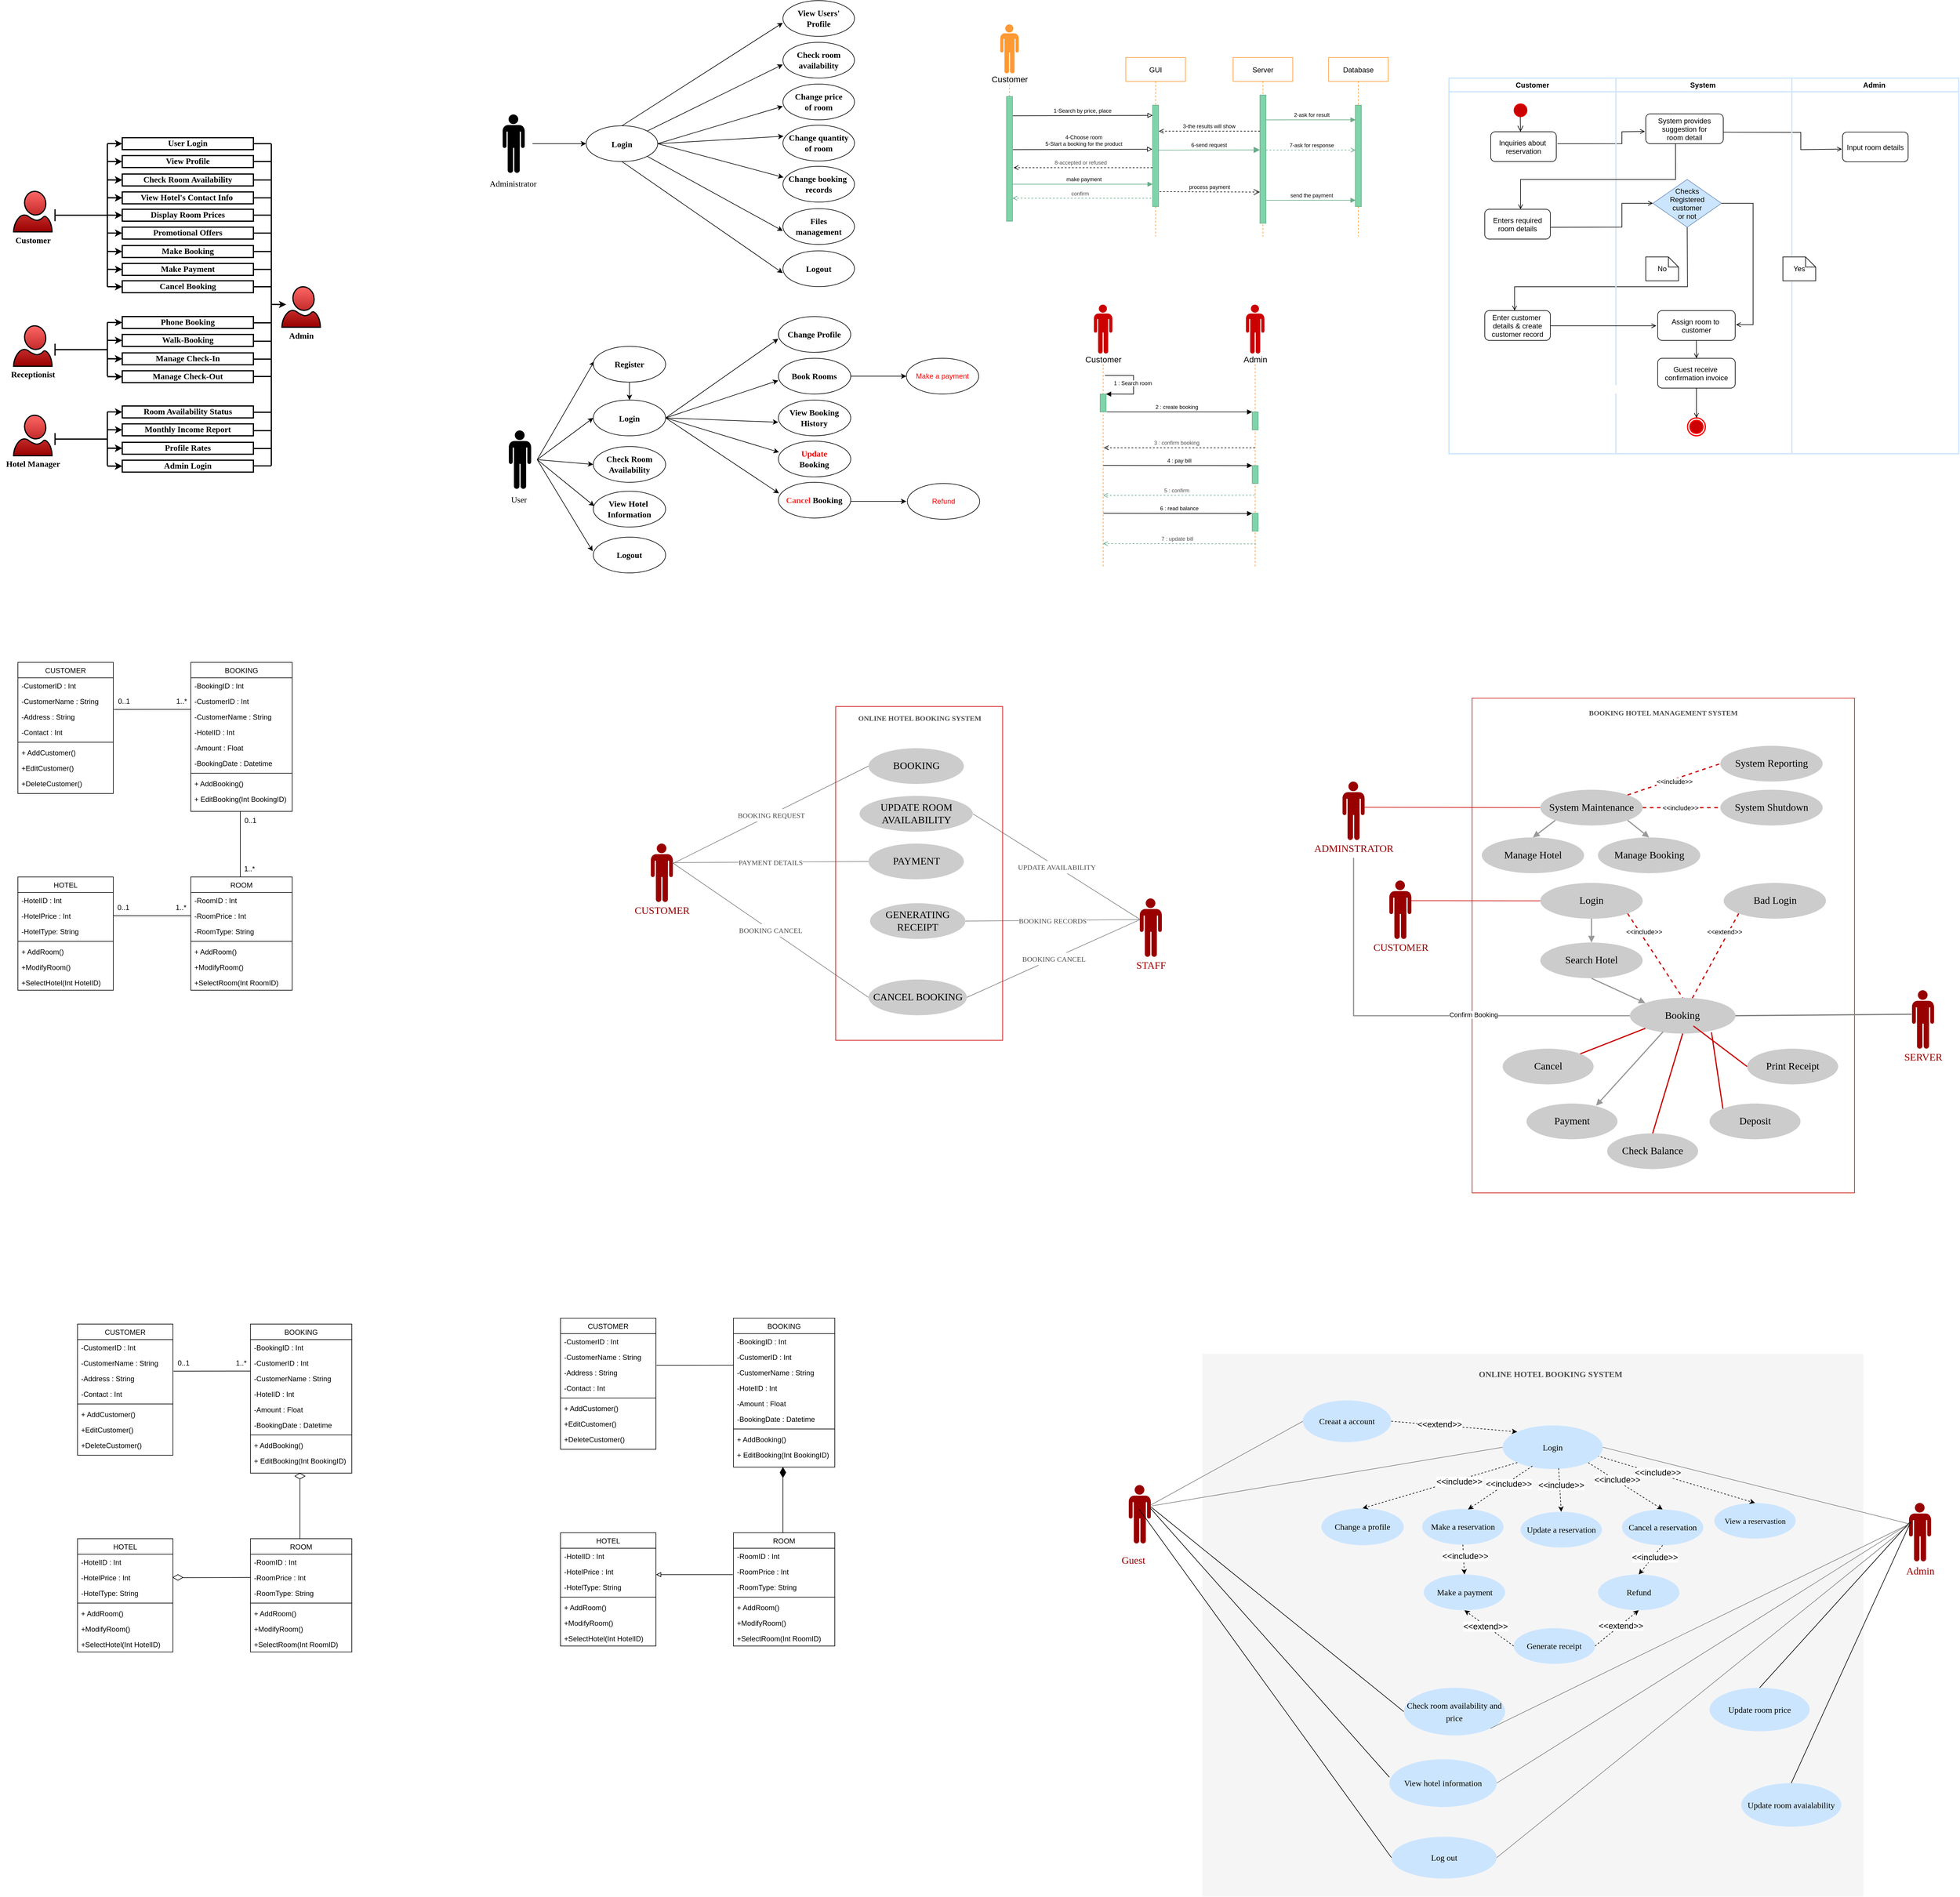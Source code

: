 <mxfile version="20.4.0" type="device"><diagram id="NUtBhfQu-QlgRRARIjXX" name="Page-1"><mxGraphModel dx="1872" dy="978" grid="1" gridSize="10" guides="1" tooltips="1" connect="1" arrows="1" fold="1" page="1" pageScale="1" pageWidth="850" pageHeight="1100" math="0" shadow="0"><root><mxCell id="0"/><mxCell id="1" parent="0"/><mxCell id="l7mfUFz6uKpsxKvJHmm7-529" value="" style="group" parent="1" vertex="1" connectable="0"><mxGeometry x="1780" y="300" width="770" height="500" as="geometry"/></mxCell><mxCell id="l7mfUFz6uKpsxKvJHmm7-646" value="" style="shape=umlLifeline;perimeter=lifelinePerimeter;container=1;collapsible=0;recursiveResize=0;rounded=0;shadow=0;strokeWidth=1;strokeColor=#FF9933;size=0;" parent="l7mfUFz6uKpsxKvJHmm7-529" vertex="1"><mxGeometry x="-435" y="350" width="100" height="340" as="geometry"/></mxCell><mxCell id="l7mfUFz6uKpsxKvJHmm7-518" value="" style="shape=umlLifeline;perimeter=lifelinePerimeter;container=1;collapsible=0;recursiveResize=0;rounded=0;shadow=0;strokeWidth=1;strokeColor=#FF9933;size=0;" parent="l7mfUFz6uKpsxKvJHmm7-529" vertex="1"><mxGeometry x="-690" y="350" width="100" height="340" as="geometry"/></mxCell><mxCell id="l7mfUFz6uKpsxKvJHmm7-503" value="" style="shape=mxgraph.signs.people.man_1;html=1;pointerEvents=1;fillColor=#CC0000;strokeColor=none;verticalLabelPosition=bottom;verticalAlign=top;align=center;sketch=0;" parent="l7mfUFz6uKpsxKvJHmm7-529" vertex="1"><mxGeometry x="-655.48" y="250" width="30.96" height="82" as="geometry"/></mxCell><mxCell id="l7mfUFz6uKpsxKvJHmm7-504" value="&lt;font face=&quot;Helvetica&quot;&gt;Customer&lt;/font&gt;" style="text;html=1;resizable=0;autosize=1;align=center;verticalAlign=middle;points=[];fillColor=none;strokeColor=none;rounded=0;fontFamily=Times New Roman;fontSize=14;" parent="l7mfUFz6uKpsxKvJHmm7-529" vertex="1"><mxGeometry x="-680" y="327" width="80" height="30" as="geometry"/></mxCell><mxCell id="l7mfUFz6uKpsxKvJHmm7-505" value="" style="points=[];perimeter=orthogonalPerimeter;rounded=0;shadow=0;strokeWidth=1;fillColor=#7FD4A9;strokeColor=#68AD8A;" parent="l7mfUFz6uKpsxKvJHmm7-529" vertex="1"><mxGeometry x="-645" y="400" width="10" height="30" as="geometry"/></mxCell><mxCell id="l7mfUFz6uKpsxKvJHmm7-506" value="1 : Search room" style="verticalAlign=bottom;endArrow=block;shadow=0;strokeWidth=1;exitX=0.52;exitY=0.094;exitDx=0;exitDy=0;exitPerimeter=0;endFill=1;fontSize=9;edgeStyle=orthogonalEdgeStyle;rounded=0;entryX=0.886;entryY=0.035;entryDx=0;entryDy=0;entryPerimeter=0;" parent="l7mfUFz6uKpsxKvJHmm7-529" edge="1"><mxGeometry x="0.104" y="-1" relative="1" as="geometry"><mxPoint x="-637.0" y="368.74" as="sourcePoint"/><mxPoint x="-635.14" y="400.05" as="targetPoint"/><Array as="points"><mxPoint x="-589" y="369"/><mxPoint x="-589" y="400"/></Array><mxPoint as="offset"/></mxGeometry></mxCell><mxCell id="l7mfUFz6uKpsxKvJHmm7-508" value="2 : create booking " style="verticalAlign=bottom;endArrow=block;shadow=0;strokeWidth=1;exitX=1.078;exitY=0.474;exitDx=0;exitDy=0;exitPerimeter=0;endFill=1;fontSize=9;" parent="l7mfUFz6uKpsxKvJHmm7-529" edge="1"><mxGeometry x="-0.023" relative="1" as="geometry"><mxPoint x="-634.07" y="430" as="sourcePoint"/><mxPoint x="-390" y="430" as="targetPoint"/><mxPoint as="offset"/></mxGeometry></mxCell><mxCell id="l7mfUFz6uKpsxKvJHmm7-509" value="" style="endArrow=open;html=1;rounded=0;labelBackgroundColor=none;strokeColor=#000000;strokeWidth=1;fontFamily=Helvetica;fontSize=12;fontColor=#4D4D4D;exitX=0.496;exitY=0.412;exitDx=0;exitDy=0;exitPerimeter=0;entryX=0.512;entryY=0.412;entryDx=0;entryDy=0;entryPerimeter=0;dashed=1;endFill=0;" parent="l7mfUFz6uKpsxKvJHmm7-529" source="l7mfUFz6uKpsxKvJHmm7-646" target="l7mfUFz6uKpsxKvJHmm7-518" edge="1"><mxGeometry width="50" height="50" relative="1" as="geometry"><mxPoint x="-400.33" y="490.21" as="sourcePoint"/><mxPoint x="-633.1" y="490.22" as="targetPoint"/></mxGeometry></mxCell><mxCell id="l7mfUFz6uKpsxKvJHmm7-513" value="&lt;font style=&quot;font-size: 9px;&quot;&gt;3 : confirm booking&lt;/font&gt;" style="edgeLabel;html=1;align=center;verticalAlign=middle;resizable=0;points=[];fontSize=12;fontFamily=Helvetica;fontColor=#4D4D4D;" parent="l7mfUFz6uKpsxKvJHmm7-509" vertex="1" connectable="0"><mxGeometry x="0.045" relative="1" as="geometry"><mxPoint x="1" y="-9" as="offset"/></mxGeometry></mxCell><mxCell id="l7mfUFz6uKpsxKvJHmm7-514" value="4 : pay bill" style="verticalAlign=bottom;endArrow=block;shadow=0;strokeWidth=1;endFill=1;fontSize=9;strokeColor=#000000;exitX=0.504;exitY=0.499;exitDx=0;exitDy=0;exitPerimeter=0;" parent="l7mfUFz6uKpsxKvJHmm7-529" source="l7mfUFz6uKpsxKvJHmm7-518" edge="1"><mxGeometry x="0.021" relative="1" as="geometry"><mxPoint x="-635.48" y="519.89" as="sourcePoint"/><mxPoint x="-390" y="520" as="targetPoint"/><mxPoint as="offset"/></mxGeometry></mxCell><mxCell id="l7mfUFz6uKpsxKvJHmm7-516" value="" style="endArrow=open;html=1;rounded=0;labelBackgroundColor=none;strokeColor=#68AD8A;strokeWidth=1;fontFamily=Helvetica;fontSize=12;fontColor=#4D4D4D;exitX=0.494;exitY=0.646;exitDx=0;exitDy=0;exitPerimeter=0;entryX=0.5;entryY=0.647;entryDx=0;entryDy=0;entryPerimeter=0;dashed=1;endFill=0;" parent="l7mfUFz6uKpsxKvJHmm7-529" source="l7mfUFz6uKpsxKvJHmm7-646" target="l7mfUFz6uKpsxKvJHmm7-518" edge="1"><mxGeometry width="50" height="50" relative="1" as="geometry"><mxPoint x="-402.23" y="570" as="sourcePoint"/><mxPoint x="-635.0" y="570.01" as="targetPoint"/></mxGeometry></mxCell><mxCell id="l7mfUFz6uKpsxKvJHmm7-517" value="&lt;font style=&quot;font-size: 9px;&quot;&gt;5 : confirm&lt;/font&gt;" style="edgeLabel;html=1;align=center;verticalAlign=middle;resizable=0;points=[];fontSize=12;fontFamily=Helvetica;fontColor=#4D4D4D;" parent="l7mfUFz6uKpsxKvJHmm7-516" vertex="1" connectable="0"><mxGeometry x="0.045" relative="1" as="geometry"><mxPoint x="1" y="-9" as="offset"/></mxGeometry></mxCell><mxCell id="l7mfUFz6uKpsxKvJHmm7-641" value="" style="shape=mxgraph.signs.people.man_1;html=1;pointerEvents=1;fillColor=#CC0000;strokeColor=none;verticalLabelPosition=bottom;verticalAlign=top;align=center;sketch=0;" parent="l7mfUFz6uKpsxKvJHmm7-529" vertex="1"><mxGeometry x="-400.48" y="250" width="30.96" height="82" as="geometry"/></mxCell><mxCell id="l7mfUFz6uKpsxKvJHmm7-642" value="&lt;font face=&quot;Helvetica&quot;&gt;Admin&lt;/font&gt;" style="text;html=1;resizable=0;autosize=1;align=center;verticalAlign=middle;points=[];fillColor=none;strokeColor=none;rounded=0;fontFamily=Times New Roman;fontSize=14;" parent="l7mfUFz6uKpsxKvJHmm7-529" vertex="1"><mxGeometry x="-415" y="327" width="60" height="30" as="geometry"/></mxCell><mxCell id="l7mfUFz6uKpsxKvJHmm7-643" value="" style="points=[];perimeter=orthogonalPerimeter;rounded=0;shadow=0;strokeWidth=1;fillColor=#7FD4A9;strokeColor=#68AD8A;" parent="l7mfUFz6uKpsxKvJHmm7-529" vertex="1"><mxGeometry x="-390" y="430" width="10" height="30" as="geometry"/></mxCell><mxCell id="l7mfUFz6uKpsxKvJHmm7-648" value="" style="points=[];perimeter=orthogonalPerimeter;rounded=0;shadow=0;strokeWidth=1;fillColor=#7FD4A9;strokeColor=#68AD8A;" parent="l7mfUFz6uKpsxKvJHmm7-529" vertex="1"><mxGeometry x="-390" y="520" width="10" height="30" as="geometry"/></mxCell><mxCell id="l7mfUFz6uKpsxKvJHmm7-654" value="6 : read balance" style="verticalAlign=bottom;endArrow=block;shadow=0;strokeWidth=1;endFill=1;fontSize=9;strokeColor=#000000;exitX=0.504;exitY=0.499;exitDx=0;exitDy=0;exitPerimeter=0;" parent="l7mfUFz6uKpsxKvJHmm7-529" edge="1"><mxGeometry x="0.021" relative="1" as="geometry"><mxPoint x="-639.6" y="600" as="sourcePoint"/><mxPoint x="-390" y="600.34" as="targetPoint"/><mxPoint as="offset"/></mxGeometry></mxCell><mxCell id="l7mfUFz6uKpsxKvJHmm7-655" value="" style="points=[];perimeter=orthogonalPerimeter;rounded=0;shadow=0;strokeWidth=1;fillColor=#7FD4A9;strokeColor=#68AD8A;" parent="l7mfUFz6uKpsxKvJHmm7-529" vertex="1"><mxGeometry x="-390" y="600" width="10" height="30" as="geometry"/></mxCell><mxCell id="l7mfUFz6uKpsxKvJHmm7-656" value="" style="endArrow=open;html=1;rounded=0;labelBackgroundColor=none;strokeColor=#68AD8A;strokeWidth=1;fontFamily=Helvetica;fontSize=12;fontColor=#4D4D4D;entryX=0.498;entryY=0.885;entryDx=0;entryDy=0;entryPerimeter=0;dashed=1;endFill=0;exitX=0.515;exitY=0.886;exitDx=0;exitDy=0;exitPerimeter=0;" parent="l7mfUFz6uKpsxKvJHmm7-529" source="l7mfUFz6uKpsxKvJHmm7-646" target="l7mfUFz6uKpsxKvJHmm7-518" edge="1"><mxGeometry width="50" height="50" relative="1" as="geometry"><mxPoint x="-390" y="650" as="sourcePoint"/><mxPoint x="-635" y="650.34" as="targetPoint"/></mxGeometry></mxCell><mxCell id="l7mfUFz6uKpsxKvJHmm7-657" value="&lt;font style=&quot;font-size: 9px;&quot;&gt;7 : update bill&lt;/font&gt;" style="edgeLabel;html=1;align=center;verticalAlign=middle;resizable=0;points=[];fontSize=12;fontFamily=Helvetica;fontColor=#4D4D4D;" parent="l7mfUFz6uKpsxKvJHmm7-656" vertex="1" connectable="0"><mxGeometry x="0.045" relative="1" as="geometry"><mxPoint x="1" y="-9" as="offset"/></mxGeometry></mxCell><mxCell id="l7mfUFz6uKpsxKvJHmm7-667" value="System " style="swimlane;whiteSpace=wrap;fillColor=#FFFFFF;strokeColor=#CCE5FF;strokeWidth=2;" parent="l7mfUFz6uKpsxKvJHmm7-529" vertex="1"><mxGeometry x="220" y="-130" width="295" height="630" as="geometry"/></mxCell><mxCell id="l7mfUFz6uKpsxKvJHmm7-670" value="System provides&#10;suggestion for &#10;room detail" style="rounded=1;" parent="l7mfUFz6uKpsxKvJHmm7-667" vertex="1"><mxGeometry x="50" y="60" width="130" height="50" as="geometry"/></mxCell><mxCell id="l7mfUFz6uKpsxKvJHmm7-673" value="Assign room to &#10;customer" style="rounded=1;" parent="l7mfUFz6uKpsxKvJHmm7-667" vertex="1"><mxGeometry x="70" y="390" width="130" height="50" as="geometry"/></mxCell><mxCell id="l7mfUFz6uKpsxKvJHmm7-674" value=" " style="endArrow=open;strokeColor=#000000;endFill=1;rounded=0;exitX=0.5;exitY=1;exitDx=0;exitDy=0;" parent="l7mfUFz6uKpsxKvJHmm7-667" source="l7mfUFz6uKpsxKvJHmm7-675" edge="1"><mxGeometry x="-0.128" y="350" relative="1" as="geometry"><mxPoint x="75.0" y="245.0" as="sourcePoint"/><mxPoint x="-170" y="390" as="targetPoint"/><Array as="points"><mxPoint x="120" y="350"/><mxPoint x="-170" y="350"/></Array><mxPoint as="offset"/></mxGeometry></mxCell><mxCell id="l7mfUFz6uKpsxKvJHmm7-675" value="Checks&#10;Registered&#10;customer&#10;or not" style="rhombus;fillColor=#CCE5FF;strokeColor=#6c8ebf;" parent="l7mfUFz6uKpsxKvJHmm7-667" vertex="1"><mxGeometry x="62" y="170" width="115" height="80" as="geometry"/></mxCell><mxCell id="l7mfUFz6uKpsxKvJHmm7-682" value="No" style="shape=note;whiteSpace=wrap;size=17" parent="l7mfUFz6uKpsxKvJHmm7-667" vertex="1"><mxGeometry x="50" y="300" width="55" height="40" as="geometry"/></mxCell><mxCell id="l7mfUFz6uKpsxKvJHmm7-685" value="" style="edgeStyle=elbowEdgeStyle;elbow=horizontal;strokeColor=#000000;endArrow=open;endFill=1;rounded=0;exitX=1;exitY=0.5;exitDx=0;exitDy=0;entryX=1.01;entryY=0.473;entryDx=0;entryDy=0;entryPerimeter=0;" parent="l7mfUFz6uKpsxKvJHmm7-667" source="l7mfUFz6uKpsxKvJHmm7-675" target="l7mfUFz6uKpsxKvJHmm7-673" edge="1"><mxGeometry width="100" height="100" relative="1" as="geometry"><mxPoint x="195.0" y="350.0" as="sourcePoint"/><mxPoint x="160" y="360" as="targetPoint"/><Array as="points"><mxPoint x="230" y="330"/></Array></mxGeometry></mxCell><mxCell id="l7mfUFz6uKpsxKvJHmm7-699" value="Guest receive &#10;confirmation invoice" style="rounded=1;" parent="l7mfUFz6uKpsxKvJHmm7-667" vertex="1"><mxGeometry x="70" y="470" width="130" height="50" as="geometry"/></mxCell><mxCell id="l7mfUFz6uKpsxKvJHmm7-690" value="" style="ellipse;shape=endState;fillColor=#CC0000;strokeColor=#ff0000;strokeWidth=2;" parent="l7mfUFz6uKpsxKvJHmm7-667" vertex="1"><mxGeometry x="120" y="570" width="30" height="30" as="geometry"/></mxCell><mxCell id="l7mfUFz6uKpsxKvJHmm7-700" value="" style="endArrow=open;strokeColor=#000000;endFill=1;rounded=0" parent="l7mfUFz6uKpsxKvJHmm7-667" edge="1"><mxGeometry relative="1" as="geometry"><mxPoint x="134.83" y="440" as="sourcePoint"/><mxPoint x="135" y="470" as="targetPoint"/></mxGeometry></mxCell><mxCell id="l7mfUFz6uKpsxKvJHmm7-705" value="" style="endArrow=open;strokeColor=#000000;endFill=1;rounded=0;exitX=1.016;exitY=0.403;exitDx=0;exitDy=0;exitPerimeter=0;entryX=-0.009;entryY=0.573;entryDx=0;entryDy=0;entryPerimeter=0;" parent="l7mfUFz6uKpsxKvJHmm7-667" target="l7mfUFz6uKpsxKvJHmm7-687" edge="1"><mxGeometry relative="1" as="geometry"><mxPoint x="180" y="90.65" as="sourcePoint"/><mxPoint x="326.81" y="70" as="targetPoint"/><Array as="points"><mxPoint x="310" y="91"/><mxPoint x="310" y="120"/></Array></mxGeometry></mxCell><mxCell id="l7mfUFz6uKpsxKvJHmm7-661" value="Inquiries about &#10;reservation" style="rounded=1;" parent="l7mfUFz6uKpsxKvJHmm7-529" vertex="1"><mxGeometry x="10" y="-40" width="110" height="50" as="geometry"/></mxCell><mxCell id="l7mfUFz6uKpsxKvJHmm7-663" value="" style="endArrow=open;strokeColor=#000000;endFill=1;rounded=0;exitX=1.016;exitY=0.403;exitDx=0;exitDy=0;exitPerimeter=0;entryX=-0.011;entryY=0.59;entryDx=0;entryDy=0;entryPerimeter=0;" parent="l7mfUFz6uKpsxKvJHmm7-529" source="l7mfUFz6uKpsxKvJHmm7-661" target="l7mfUFz6uKpsxKvJHmm7-670" edge="1"><mxGeometry relative="1" as="geometry"><Array as="points"><mxPoint x="230" y="-20"/><mxPoint x="230" y="-40"/></Array></mxGeometry></mxCell><mxCell id="l7mfUFz6uKpsxKvJHmm7-23" value="" style="group" parent="1" vertex="1" connectable="0"><mxGeometry x="100" y="40" width="623" height="479.72" as="geometry"/></mxCell><mxCell id="l7mfUFz6uKpsxKvJHmm7-1" value="" style="shape=mxgraph.signs.people.man_1;html=1;pointerEvents=1;fillColor=#000000;strokeColor=none;verticalLabelPosition=bottom;verticalAlign=top;align=center;sketch=0;" parent="l7mfUFz6uKpsxKvJHmm7-23" vertex="1"><mxGeometry x="33" y="191" width="37" height="98" as="geometry"/></mxCell><mxCell id="l7mfUFz6uKpsxKvJHmm7-3" value="" style="endArrow=classic;html=1;rounded=0;entryX=0;entryY=0.5;entryDx=0;entryDy=0;" parent="l7mfUFz6uKpsxKvJHmm7-23" target="l7mfUFz6uKpsxKvJHmm7-4" edge="1"><mxGeometry width="50" height="50" relative="1" as="geometry"><mxPoint x="83" y="240" as="sourcePoint"/><mxPoint x="163" y="228" as="targetPoint"/></mxGeometry></mxCell><mxCell id="l7mfUFz6uKpsxKvJHmm7-4" value="&lt;h2&gt;&lt;font style=&quot;font-size: 14px;&quot; face=&quot;Times New Roman&quot;&gt;Login&lt;/font&gt;&lt;/h2&gt;" style="ellipse;whiteSpace=wrap;html=1;" parent="l7mfUFz6uKpsxKvJHmm7-23" vertex="1"><mxGeometry x="173" y="210" width="120" height="60" as="geometry"/></mxCell><mxCell id="l7mfUFz6uKpsxKvJHmm7-5" value="" style="endArrow=classic;html=1;rounded=0;exitX=0.5;exitY=0;exitDx=0;exitDy=0;entryX=-0.002;entryY=0.621;entryDx=0;entryDy=0;entryPerimeter=0;" parent="l7mfUFz6uKpsxKvJHmm7-23" source="l7mfUFz6uKpsxKvJHmm7-4" target="l7mfUFz6uKpsxKvJHmm7-7" edge="1"><mxGeometry width="50" height="50" relative="1" as="geometry"><mxPoint x="253" y="200" as="sourcePoint"/><mxPoint x="503" y="40" as="targetPoint"/></mxGeometry></mxCell><mxCell id="l7mfUFz6uKpsxKvJHmm7-7" value="&lt;h2 style=&quot;font-size: 14px;&quot;&gt;&lt;font style=&quot;font-size: 14px;&quot; face=&quot;Times New Roman&quot;&gt;View Users'&lt;br&gt;Profile&lt;/font&gt;&lt;/h2&gt;" style="ellipse;whiteSpace=wrap;html=1;" parent="l7mfUFz6uKpsxKvJHmm7-23" vertex="1"><mxGeometry x="503" width="120" height="60" as="geometry"/></mxCell><mxCell id="l7mfUFz6uKpsxKvJHmm7-10" value="" style="endArrow=classic;html=1;rounded=0;exitX=1;exitY=0;exitDx=0;exitDy=0;entryX=-0.002;entryY=0.621;entryDx=0;entryDy=0;entryPerimeter=0;" parent="l7mfUFz6uKpsxKvJHmm7-23" source="l7mfUFz6uKpsxKvJHmm7-4" target="l7mfUFz6uKpsxKvJHmm7-11" edge="1"><mxGeometry width="50" height="50" relative="1" as="geometry"><mxPoint x="233" y="259" as="sourcePoint"/><mxPoint x="503" y="110" as="targetPoint"/></mxGeometry></mxCell><mxCell id="l7mfUFz6uKpsxKvJHmm7-11" value="&lt;h2 style=&quot;font-size: 14px;&quot;&gt;&lt;font style=&quot;font-size: 14px;&quot; face=&quot;Times New Roman&quot;&gt;Check room&lt;br&gt;availability&lt;/font&gt;&lt;/h2&gt;" style="ellipse;whiteSpace=wrap;html=1;" parent="l7mfUFz6uKpsxKvJHmm7-23" vertex="1"><mxGeometry x="503" y="70" width="120" height="60" as="geometry"/></mxCell><mxCell id="l7mfUFz6uKpsxKvJHmm7-12" value="" style="endArrow=classic;html=1;rounded=0;exitX=1;exitY=0.5;exitDx=0;exitDy=0;entryX=-0.002;entryY=0.621;entryDx=0;entryDy=0;entryPerimeter=0;" parent="l7mfUFz6uKpsxKvJHmm7-23" source="l7mfUFz6uKpsxKvJHmm7-4" target="l7mfUFz6uKpsxKvJHmm7-13" edge="1"><mxGeometry width="50" height="50" relative="1" as="geometry"><mxPoint x="275.426" y="268.996" as="sourcePoint"/><mxPoint x="503" y="178.28" as="targetPoint"/></mxGeometry></mxCell><mxCell id="l7mfUFz6uKpsxKvJHmm7-13" value="&lt;h2 style=&quot;font-size: 14px;&quot;&gt;&lt;font style=&quot;font-size: 14px;&quot; face=&quot;Times New Roman&quot;&gt;Change price &lt;br&gt;of room&lt;br&gt;&lt;/font&gt;&lt;/h2&gt;" style="ellipse;whiteSpace=wrap;html=1;" parent="l7mfUFz6uKpsxKvJHmm7-23" vertex="1"><mxGeometry x="503" y="140" width="120" height="60" as="geometry"/></mxCell><mxCell id="l7mfUFz6uKpsxKvJHmm7-14" value="" style="endArrow=classic;html=1;rounded=0;exitX=1;exitY=0.5;exitDx=0;exitDy=0;entryX=0.008;entryY=0.309;entryDx=0;entryDy=0;entryPerimeter=0;" parent="l7mfUFz6uKpsxKvJHmm7-23" source="l7mfUFz6uKpsxKvJHmm7-4" target="l7mfUFz6uKpsxKvJHmm7-15" edge="1"><mxGeometry width="50" height="50" relative="1" as="geometry"><mxPoint x="293" y="300.72" as="sourcePoint"/><mxPoint x="493" y="230" as="targetPoint"/></mxGeometry></mxCell><mxCell id="l7mfUFz6uKpsxKvJHmm7-15" value="&lt;h2 style=&quot;font-size: 14px;&quot;&gt;&lt;font style=&quot;font-size: 14px;&quot; face=&quot;Times New Roman&quot;&gt;Change quantity&lt;br&gt;of room&lt;/font&gt;&lt;/h2&gt;" style="ellipse;whiteSpace=wrap;html=1;" parent="l7mfUFz6uKpsxKvJHmm7-23" vertex="1"><mxGeometry x="503" y="209" width="120" height="60" as="geometry"/></mxCell><mxCell id="l7mfUFz6uKpsxKvJHmm7-16" value="" style="endArrow=classic;html=1;rounded=0;exitX=1;exitY=0.5;exitDx=0;exitDy=0;entryX=0.008;entryY=0.309;entryDx=0;entryDy=0;entryPerimeter=0;" parent="l7mfUFz6uKpsxKvJHmm7-23" source="l7mfUFz6uKpsxKvJHmm7-4" target="l7mfUFz6uKpsxKvJHmm7-17" edge="1"><mxGeometry width="50" height="50" relative="1" as="geometry"><mxPoint x="283" y="288" as="sourcePoint"/><mxPoint x="493" y="299" as="targetPoint"/></mxGeometry></mxCell><mxCell id="l7mfUFz6uKpsxKvJHmm7-17" value="&lt;h2 style=&quot;font-size: 14px;&quot;&gt;&lt;font style=&quot;font-size: 14px;&quot; face=&quot;Times New Roman&quot;&gt;Change booking&amp;nbsp;&lt;br&gt;records&lt;/font&gt;&lt;/h2&gt;" style="ellipse;whiteSpace=wrap;html=1;" parent="l7mfUFz6uKpsxKvJHmm7-23" vertex="1"><mxGeometry x="503" y="278" width="120" height="60" as="geometry"/></mxCell><mxCell id="l7mfUFz6uKpsxKvJHmm7-18" value="" style="endArrow=classic;html=1;rounded=0;exitX=1;exitY=1;exitDx=0;exitDy=0;entryX=-0.002;entryY=0.621;entryDx=0;entryDy=0;entryPerimeter=0;" parent="l7mfUFz6uKpsxKvJHmm7-23" source="l7mfUFz6uKpsxKvJHmm7-4" target="l7mfUFz6uKpsxKvJHmm7-19" edge="1"><mxGeometry width="50" height="50" relative="1" as="geometry"><mxPoint x="275.426" y="479.716" as="sourcePoint"/><mxPoint x="503" y="389" as="targetPoint"/></mxGeometry></mxCell><mxCell id="l7mfUFz6uKpsxKvJHmm7-19" value="&lt;h2 style=&quot;font-size: 14px;&quot;&gt;&lt;font face=&quot;Times New Roman&quot;&gt;Files&lt;br&gt;management&lt;/font&gt;&lt;/h2&gt;" style="ellipse;whiteSpace=wrap;html=1;" parent="l7mfUFz6uKpsxKvJHmm7-23" vertex="1"><mxGeometry x="503" y="349" width="120" height="60" as="geometry"/></mxCell><mxCell id="l7mfUFz6uKpsxKvJHmm7-20" value="" style="endArrow=classic;html=1;rounded=0;exitX=0.5;exitY=1;exitDx=0;exitDy=0;entryX=-0.002;entryY=0.621;entryDx=0;entryDy=0;entryPerimeter=0;" parent="l7mfUFz6uKpsxKvJHmm7-23" source="l7mfUFz6uKpsxKvJHmm7-4" target="l7mfUFz6uKpsxKvJHmm7-21" edge="1"><mxGeometry width="50" height="50" relative="1" as="geometry"><mxPoint x="275.426" y="328.004" as="sourcePoint"/><mxPoint x="503" y="459.72" as="targetPoint"/></mxGeometry></mxCell><mxCell id="l7mfUFz6uKpsxKvJHmm7-21" value="&lt;h2 style=&quot;font-size: 14px;&quot;&gt;&lt;font face=&quot;Times New Roman&quot;&gt;Logout&lt;/font&gt;&lt;/h2&gt;" style="ellipse;whiteSpace=wrap;html=1;" parent="l7mfUFz6uKpsxKvJHmm7-23" vertex="1"><mxGeometry x="503" y="419.72" width="120" height="60" as="geometry"/></mxCell><mxCell id="l7mfUFz6uKpsxKvJHmm7-22" value="Administrator" style="text;html=1;resizable=0;autosize=1;align=center;verticalAlign=middle;points=[];fillColor=none;strokeColor=none;rounded=0;fontFamily=Times New Roman;fontSize=14;" parent="l7mfUFz6uKpsxKvJHmm7-23" vertex="1"><mxGeometry y="293" width="100" height="30" as="geometry"/></mxCell><mxCell id="l7mfUFz6uKpsxKvJHmm7-57" value="" style="group" parent="1" vertex="1" connectable="0"><mxGeometry x="110" y="570" width="630" height="479.72" as="geometry"/></mxCell><mxCell id="l7mfUFz6uKpsxKvJHmm7-24" value="" style="group" parent="l7mfUFz6uKpsxKvJHmm7-57" vertex="1" connectable="0"><mxGeometry width="630.0" height="479.72" as="geometry"/></mxCell><mxCell id="l7mfUFz6uKpsxKvJHmm7-25" value="" style="shape=mxgraph.signs.people.man_1;html=1;pointerEvents=1;fillColor=#000000;strokeColor=none;verticalLabelPosition=bottom;verticalAlign=top;align=center;sketch=0;" parent="l7mfUFz6uKpsxKvJHmm7-24" vertex="1"><mxGeometry x="33.371" y="191" width="37.416" height="98" as="geometry"/></mxCell><mxCell id="l7mfUFz6uKpsxKvJHmm7-26" value="" style="endArrow=classic;html=1;rounded=0;entryX=0;entryY=0.5;entryDx=0;entryDy=0;" parent="l7mfUFz6uKpsxKvJHmm7-24" target="l7mfUFz6uKpsxKvJHmm7-27" edge="1"><mxGeometry width="50" height="50" relative="1" as="geometry"><mxPoint x="80.899" y="240" as="sourcePoint"/><mxPoint x="171.91" y="240" as="targetPoint"/></mxGeometry></mxCell><mxCell id="l7mfUFz6uKpsxKvJHmm7-27" value="&lt;h2&gt;&lt;font style=&quot;font-size: 14px;&quot; face=&quot;Times New Roman&quot;&gt;Login&lt;/font&gt;&lt;/h2&gt;" style="ellipse;whiteSpace=wrap;html=1;" parent="l7mfUFz6uKpsxKvJHmm7-24" vertex="1"><mxGeometry x="174.944" y="140" width="121.348" height="60" as="geometry"/></mxCell><mxCell id="l7mfUFz6uKpsxKvJHmm7-28" value="" style="endArrow=classic;html=1;rounded=0;exitX=1;exitY=0.5;exitDx=0;exitDy=0;entryX=-0.002;entryY=0.621;entryDx=0;entryDy=0;entryPerimeter=0;" parent="l7mfUFz6uKpsxKvJHmm7-24" source="l7mfUFz6uKpsxKvJHmm7-27" target="l7mfUFz6uKpsxKvJHmm7-29" edge="1"><mxGeometry width="50" height="50" relative="1" as="geometry"><mxPoint x="255.843" y="200" as="sourcePoint"/><mxPoint x="508.652" y="40" as="targetPoint"/></mxGeometry></mxCell><mxCell id="l7mfUFz6uKpsxKvJHmm7-29" value="&lt;h2 style=&quot;font-size: 14px;&quot;&gt;&lt;font face=&quot;Times New Roman&quot;&gt;Change Profile&lt;/font&gt;&lt;/h2&gt;" style="ellipse;whiteSpace=wrap;html=1;" parent="l7mfUFz6uKpsxKvJHmm7-24" vertex="1"><mxGeometry x="485.393" width="121.348" height="60" as="geometry"/></mxCell><mxCell id="l7mfUFz6uKpsxKvJHmm7-30" value="" style="endArrow=classic;html=1;rounded=0;exitX=1;exitY=0.5;exitDx=0;exitDy=0;entryX=-0.002;entryY=0.621;entryDx=0;entryDy=0;entryPerimeter=0;" parent="l7mfUFz6uKpsxKvJHmm7-24" source="l7mfUFz6uKpsxKvJHmm7-27" target="l7mfUFz6uKpsxKvJHmm7-31" edge="1"><mxGeometry width="50" height="50" relative="1" as="geometry"><mxPoint x="235.618" y="259" as="sourcePoint"/><mxPoint x="508.652" y="110" as="targetPoint"/></mxGeometry></mxCell><mxCell id="l7mfUFz6uKpsxKvJHmm7-31" value="&lt;h2 style=&quot;font-size: 14px;&quot;&gt;&lt;font face=&quot;Times New Roman&quot;&gt;Book Rooms&lt;/font&gt;&lt;/h2&gt;" style="ellipse;whiteSpace=wrap;html=1;" parent="l7mfUFz6uKpsxKvJHmm7-24" vertex="1"><mxGeometry x="485.393" y="70" width="121.348" height="60" as="geometry"/></mxCell><mxCell id="l7mfUFz6uKpsxKvJHmm7-32" value="" style="endArrow=classic;html=1;rounded=0;exitX=1;exitY=0.5;exitDx=0;exitDy=0;entryX=-0.002;entryY=0.621;entryDx=0;entryDy=0;entryPerimeter=0;" parent="l7mfUFz6uKpsxKvJHmm7-24" source="l7mfUFz6uKpsxKvJHmm7-27" target="l7mfUFz6uKpsxKvJHmm7-33" edge="1"><mxGeometry width="50" height="50" relative="1" as="geometry"><mxPoint x="278.521" y="268.996" as="sourcePoint"/><mxPoint x="508.652" y="178.28" as="targetPoint"/></mxGeometry></mxCell><mxCell id="l7mfUFz6uKpsxKvJHmm7-33" value="&lt;h2 style=&quot;font-size: 14px;&quot;&gt;&lt;font style=&quot;font-size: 14px;&quot; face=&quot;Times New Roman&quot;&gt;View Booking&lt;br&gt;History&lt;/font&gt;&lt;/h2&gt;" style="ellipse;whiteSpace=wrap;html=1;" parent="l7mfUFz6uKpsxKvJHmm7-24" vertex="1"><mxGeometry x="485.393" y="140" width="121.348" height="60" as="geometry"/></mxCell><mxCell id="l7mfUFz6uKpsxKvJHmm7-34" value="" style="endArrow=classic;html=1;rounded=0;exitX=1;exitY=0.5;exitDx=0;exitDy=0;entryX=0.008;entryY=0.309;entryDx=0;entryDy=0;entryPerimeter=0;" parent="l7mfUFz6uKpsxKvJHmm7-24" source="l7mfUFz6uKpsxKvJHmm7-27" target="l7mfUFz6uKpsxKvJHmm7-35" edge="1"><mxGeometry width="50" height="50" relative="1" as="geometry"><mxPoint x="296.292" y="300.72" as="sourcePoint"/><mxPoint x="498.539" y="230" as="targetPoint"/></mxGeometry></mxCell><mxCell id="l7mfUFz6uKpsxKvJHmm7-35" value="&lt;h2 style=&quot;font-size: 14px;&quot;&gt;&lt;font face=&quot;Times New Roman&quot;&gt;&lt;font color=&quot;#ff0000&quot;&gt;Update&lt;/font&gt;&lt;br&gt;Booking&lt;/font&gt;&lt;/h2&gt;" style="ellipse;whiteSpace=wrap;html=1;" parent="l7mfUFz6uKpsxKvJHmm7-24" vertex="1"><mxGeometry x="485.393" y="209" width="121.348" height="60" as="geometry"/></mxCell><mxCell id="l7mfUFz6uKpsxKvJHmm7-36" value="" style="endArrow=classic;html=1;rounded=0;exitX=1;exitY=0.5;exitDx=0;exitDy=0;entryX=0.008;entryY=0.309;entryDx=0;entryDy=0;entryPerimeter=0;" parent="l7mfUFz6uKpsxKvJHmm7-24" source="l7mfUFz6uKpsxKvJHmm7-27" target="l7mfUFz6uKpsxKvJHmm7-37" edge="1"><mxGeometry width="50" height="50" relative="1" as="geometry"><mxPoint x="286.18" y="288" as="sourcePoint"/><mxPoint x="498.539" y="299" as="targetPoint"/></mxGeometry></mxCell><mxCell id="l7mfUFz6uKpsxKvJHmm7-37" value="&lt;h2 style=&quot;font-size: 14px;&quot;&gt;&lt;font face=&quot;Times New Roman&quot;&gt;&lt;font color=&quot;#ff3333&quot;&gt;Cancel&lt;/font&gt; Booking&lt;/font&gt;&lt;/h2&gt;" style="ellipse;whiteSpace=wrap;html=1;" parent="l7mfUFz6uKpsxKvJHmm7-24" vertex="1"><mxGeometry x="485.393" y="278" width="121.348" height="60" as="geometry"/></mxCell><mxCell id="l7mfUFz6uKpsxKvJHmm7-42" value="User" style="text;html=1;resizable=0;autosize=1;align=center;verticalAlign=middle;points=[];fillColor=none;strokeColor=none;rounded=0;fontFamily=Times New Roman;fontSize=14;" parent="l7mfUFz6uKpsxKvJHmm7-24" vertex="1"><mxGeometry x="25.281" y="293" width="50" height="30" as="geometry"/></mxCell><mxCell id="l7mfUFz6uKpsxKvJHmm7-46" value="" style="endArrow=classic;html=1;rounded=0;entryX=0.014;entryY=0.414;entryDx=0;entryDy=0;entryPerimeter=0;" parent="l7mfUFz6uKpsxKvJHmm7-24" target="l7mfUFz6uKpsxKvJHmm7-47" edge="1"><mxGeometry width="50" height="50" relative="1" as="geometry"><mxPoint x="80.899" y="240" as="sourcePoint"/><mxPoint x="189.384" y="321.28" as="targetPoint"/></mxGeometry></mxCell><mxCell id="l7mfUFz6uKpsxKvJHmm7-47" value="&lt;h2 style=&quot;font-size: 14px;&quot;&gt;&lt;font face=&quot;Times New Roman&quot;&gt;View Hotel&amp;nbsp;&lt;br&gt;Information&lt;/font&gt;&lt;/h2&gt;" style="ellipse;whiteSpace=wrap;html=1;" parent="l7mfUFz6uKpsxKvJHmm7-24" vertex="1"><mxGeometry x="174.944" y="293" width="121.348" height="60" as="geometry"/></mxCell><mxCell id="l7mfUFz6uKpsxKvJHmm7-45" value="&lt;h2 style=&quot;font-size: 14px;&quot;&gt;&lt;font face=&quot;Times New Roman&quot;&gt;Logout&lt;/font&gt;&lt;/h2&gt;" style="ellipse;whiteSpace=wrap;html=1;" parent="l7mfUFz6uKpsxKvJHmm7-24" vertex="1"><mxGeometry x="174.944" y="370" width="121.348" height="60" as="geometry"/></mxCell><mxCell id="l7mfUFz6uKpsxKvJHmm7-48" value="" style="endArrow=classic;html=1;rounded=0;entryX=0.014;entryY=0.414;entryDx=0;entryDy=0;entryPerimeter=0;" parent="l7mfUFz6uKpsxKvJHmm7-24" target="l7mfUFz6uKpsxKvJHmm7-49" edge="1"><mxGeometry width="50" height="50" relative="1" as="geometry"><mxPoint x="80.899" y="240" as="sourcePoint"/><mxPoint x="68.036" y="-396.72" as="targetPoint"/></mxGeometry></mxCell><mxCell id="l7mfUFz6uKpsxKvJHmm7-49" value="&lt;h2 style=&quot;font-size: 14px;&quot;&gt;&lt;font face=&quot;Times New Roman&quot;&gt;Register&lt;/font&gt;&lt;/h2&gt;" style="ellipse;whiteSpace=wrap;html=1;" parent="l7mfUFz6uKpsxKvJHmm7-24" vertex="1"><mxGeometry x="174.944" y="50" width="121.348" height="60" as="geometry"/></mxCell><mxCell id="l7mfUFz6uKpsxKvJHmm7-50" value="" style="endArrow=classic;html=1;rounded=0;exitX=0.5;exitY=1;exitDx=0;exitDy=0;" parent="l7mfUFz6uKpsxKvJHmm7-24" source="l7mfUFz6uKpsxKvJHmm7-49" target="l7mfUFz6uKpsxKvJHmm7-27" edge="1"><mxGeometry width="50" height="50" relative="1" as="geometry"><mxPoint x="91.011" y="250" as="sourcePoint"/><mxPoint x="186.755" y="165.84" as="targetPoint"/></mxGeometry></mxCell><mxCell id="l7mfUFz6uKpsxKvJHmm7-55" value="" style="endArrow=classic;html=1;rounded=0;entryX=0;entryY=0.5;entryDx=0;entryDy=0;" parent="l7mfUFz6uKpsxKvJHmm7-24" target="l7mfUFz6uKpsxKvJHmm7-56" edge="1"><mxGeometry width="50" height="50" relative="1" as="geometry"><mxPoint x="80.899" y="240" as="sourcePoint"/><mxPoint x="171.91" y="240" as="targetPoint"/></mxGeometry></mxCell><mxCell id="l7mfUFz6uKpsxKvJHmm7-56" value="&lt;h2 style=&quot;font-size: 14px;&quot;&gt;&lt;font face=&quot;Times New Roman&quot;&gt;Check Room&lt;br&gt;Availability&lt;/font&gt;&lt;/h2&gt;" style="ellipse;whiteSpace=wrap;html=1;" parent="l7mfUFz6uKpsxKvJHmm7-24" vertex="1"><mxGeometry x="174.944" y="218" width="121.348" height="60" as="geometry"/></mxCell><mxCell id="l7mfUFz6uKpsxKvJHmm7-44" value="" style="endArrow=classic;html=1;rounded=0;entryX=-0.009;entryY=0.393;entryDx=0;entryDy=0;entryPerimeter=0;" parent="l7mfUFz6uKpsxKvJHmm7-57" target="l7mfUFz6uKpsxKvJHmm7-45" edge="1"><mxGeometry width="50" height="50" relative="1" as="geometry"><mxPoint x="80.899" y="240" as="sourcePoint"/><mxPoint x="185.056" y="240" as="targetPoint"/></mxGeometry></mxCell><mxCell id="l7mfUFz6uKpsxKvJHmm7-61" value="&lt;b&gt;User Login&lt;/b&gt;" style="rounded=0;whiteSpace=wrap;html=1;shadow=0;sketch=0;strokeColor=default;strokeWidth=2;fontFamily=Times New Roman;fontSize=14;fillColor=none;gradientColor=#FF6666;gradientDirection=north;" parent="1" vertex="1"><mxGeometry x="-505" y="270" width="220" height="20" as="geometry"/></mxCell><mxCell id="l7mfUFz6uKpsxKvJHmm7-64" value="" style="line;strokeWidth=2;direction=south;html=1;shadow=0;sketch=0;strokeColor=default;fontFamily=Times New Roman;fontSize=14;fillColor=none;gradientColor=#FF6666;gradientDirection=north;" parent="1" vertex="1"><mxGeometry x="-535" y="279.86" width="10" height="240.14" as="geometry"/></mxCell><mxCell id="l7mfUFz6uKpsxKvJHmm7-73" value="" style="endArrow=classic;html=1;rounded=0;strokeWidth=2;fontFamily=Times New Roman;fontSize=14;endSize=6;exitX=0;exitY=0.5;exitDx=0;exitDy=0;exitPerimeter=0;entryX=0;entryY=0.5;entryDx=0;entryDy=0;" parent="1" source="l7mfUFz6uKpsxKvJHmm7-64" target="l7mfUFz6uKpsxKvJHmm7-61" edge="1"><mxGeometry width="50" height="50" relative="1" as="geometry"><mxPoint x="-545" y="350" as="sourcePoint"/><mxPoint x="-475" y="290" as="targetPoint"/></mxGeometry></mxCell><mxCell id="l7mfUFz6uKpsxKvJHmm7-78" value="&lt;b&gt;View Profile&lt;/b&gt;" style="rounded=0;whiteSpace=wrap;html=1;shadow=0;sketch=0;strokeColor=default;strokeWidth=2;fontFamily=Times New Roman;fontSize=14;fillColor=none;gradientColor=#FF6666;gradientDirection=north;" parent="1" vertex="1"><mxGeometry x="-505" y="300" width="220" height="20" as="geometry"/></mxCell><mxCell id="l7mfUFz6uKpsxKvJHmm7-79" value="" style="endArrow=classic;html=1;rounded=0;strokeWidth=2;fontFamily=Times New Roman;fontSize=14;endSize=6;exitX=0;exitY=0.5;exitDx=0;exitDy=0;exitPerimeter=0;entryX=0;entryY=0.5;entryDx=0;entryDy=0;" parent="1" target="l7mfUFz6uKpsxKvJHmm7-78" edge="1"><mxGeometry width="50" height="50" relative="1" as="geometry"><mxPoint x="-530" y="309.86" as="sourcePoint"/><mxPoint x="-475" y="320" as="targetPoint"/></mxGeometry></mxCell><mxCell id="l7mfUFz6uKpsxKvJHmm7-82" value="&lt;b&gt;Check Room Availability&lt;/b&gt;" style="rounded=0;whiteSpace=wrap;html=1;shadow=0;sketch=0;strokeColor=default;strokeWidth=2;fontFamily=Times New Roman;fontSize=14;fillColor=none;gradientColor=#FF6666;gradientDirection=north;" parent="1" vertex="1"><mxGeometry x="-505" y="330.91" width="220" height="20" as="geometry"/></mxCell><mxCell id="l7mfUFz6uKpsxKvJHmm7-83" value="" style="endArrow=classic;html=1;rounded=0;strokeWidth=2;fontFamily=Times New Roman;fontSize=14;endSize=6;exitX=0;exitY=0.5;exitDx=0;exitDy=0;exitPerimeter=0;entryX=0;entryY=0.5;entryDx=0;entryDy=0;" parent="1" target="l7mfUFz6uKpsxKvJHmm7-82" edge="1"><mxGeometry width="50" height="50" relative="1" as="geometry"><mxPoint x="-530" y="340.77" as="sourcePoint"/><mxPoint x="-475" y="350.91" as="targetPoint"/></mxGeometry></mxCell><mxCell id="l7mfUFz6uKpsxKvJHmm7-84" value="&lt;b&gt;View Hotel's Contact Info&amp;nbsp;&lt;/b&gt;" style="rounded=0;whiteSpace=wrap;html=1;shadow=0;sketch=0;strokeColor=default;strokeWidth=2;fontFamily=Times New Roman;fontSize=14;fillColor=none;gradientColor=#FF6666;gradientDirection=north;" parent="1" vertex="1"><mxGeometry x="-505" y="360.91" width="220" height="20" as="geometry"/></mxCell><mxCell id="l7mfUFz6uKpsxKvJHmm7-85" value="" style="endArrow=classic;html=1;rounded=0;strokeWidth=2;fontFamily=Times New Roman;fontSize=14;endSize=6;exitX=0;exitY=0.5;exitDx=0;exitDy=0;exitPerimeter=0;entryX=0;entryY=0.5;entryDx=0;entryDy=0;" parent="1" target="l7mfUFz6uKpsxKvJHmm7-84" edge="1"><mxGeometry width="50" height="50" relative="1" as="geometry"><mxPoint x="-530" y="370.77" as="sourcePoint"/><mxPoint x="-475" y="380.91" as="targetPoint"/></mxGeometry></mxCell><mxCell id="l7mfUFz6uKpsxKvJHmm7-90" value="" style="endArrow=classic;html=1;rounded=0;strokeWidth=2;fontFamily=Times New Roman;fontSize=14;endSize=6;exitX=0;exitY=0.5;exitDx=0;exitDy=0;exitPerimeter=0;entryX=0;entryY=0.5;entryDx=0;entryDy=0;" parent="1" edge="1"><mxGeometry width="50" height="50" relative="1" as="geometry"><mxPoint x="-530" y="370.77" as="sourcePoint"/><mxPoint x="-505" y="370.91" as="targetPoint"/></mxGeometry></mxCell><mxCell id="l7mfUFz6uKpsxKvJHmm7-91" value="" style="endArrow=classic;html=1;rounded=0;strokeWidth=2;fontFamily=Times New Roman;fontSize=14;endSize=6;exitX=0;exitY=0.5;exitDx=0;exitDy=0;exitPerimeter=0;entryX=0;entryY=0.5;entryDx=0;entryDy=0;" parent="1" edge="1"><mxGeometry width="50" height="50" relative="1" as="geometry"><mxPoint x="-530" y="340.77" as="sourcePoint"/><mxPoint x="-505" y="340.91" as="targetPoint"/></mxGeometry></mxCell><mxCell id="l7mfUFz6uKpsxKvJHmm7-92" value="" style="endArrow=classic;html=1;rounded=0;strokeWidth=2;fontFamily=Times New Roman;fontSize=14;endSize=6;exitX=0;exitY=0.5;exitDx=0;exitDy=0;exitPerimeter=0;entryX=0;entryY=0.5;entryDx=0;entryDy=0;" parent="1" edge="1"><mxGeometry width="50" height="50" relative="1" as="geometry"><mxPoint x="-530" y="399.86" as="sourcePoint"/><mxPoint x="-505" y="400" as="targetPoint"/></mxGeometry></mxCell><mxCell id="l7mfUFz6uKpsxKvJHmm7-93" value="" style="endArrow=classic;html=1;rounded=0;strokeWidth=2;fontFamily=Times New Roman;fontSize=14;endSize=6;exitX=0;exitY=0.5;exitDx=0;exitDy=0;exitPerimeter=0;entryX=0;entryY=0.5;entryDx=0;entryDy=0;" parent="1" edge="1"><mxGeometry width="50" height="50" relative="1" as="geometry"><mxPoint x="-530" y="429.86" as="sourcePoint"/><mxPoint x="-505" y="430" as="targetPoint"/></mxGeometry></mxCell><mxCell id="l7mfUFz6uKpsxKvJHmm7-94" value="&lt;b&gt;Display Room Prices&lt;/b&gt;" style="rounded=0;whiteSpace=wrap;html=1;shadow=0;sketch=0;strokeColor=default;strokeWidth=2;fontFamily=Times New Roman;fontSize=14;fillColor=none;gradientColor=#FF6666;gradientDirection=north;" parent="1" vertex="1"><mxGeometry x="-505" y="390" width="220" height="20" as="geometry"/></mxCell><mxCell id="l7mfUFz6uKpsxKvJHmm7-95" value="&lt;b&gt;Promotional Offers&lt;/b&gt;" style="rounded=0;whiteSpace=wrap;html=1;shadow=0;sketch=0;strokeColor=default;strokeWidth=2;fontFamily=Times New Roman;fontSize=14;fillColor=none;gradientColor=#FF6666;gradientDirection=north;" parent="1" vertex="1"><mxGeometry x="-505" y="420" width="220" height="20" as="geometry"/></mxCell><mxCell id="l7mfUFz6uKpsxKvJHmm7-96" value="&lt;b&gt;Make Booking&lt;/b&gt;" style="rounded=0;whiteSpace=wrap;html=1;shadow=0;sketch=0;strokeColor=default;strokeWidth=2;fontFamily=Times New Roman;fontSize=14;fillColor=none;gradientColor=#FF6666;gradientDirection=north;" parent="1" vertex="1"><mxGeometry x="-505" y="450.91" width="220" height="20" as="geometry"/></mxCell><mxCell id="l7mfUFz6uKpsxKvJHmm7-97" value="&lt;b&gt;Make Payment&lt;/b&gt;" style="rounded=0;whiteSpace=wrap;html=1;shadow=0;sketch=0;strokeColor=default;strokeWidth=2;fontFamily=Times New Roman;fontSize=14;fillColor=none;gradientColor=#FF6666;gradientDirection=north;" parent="1" vertex="1"><mxGeometry x="-505" y="480.91" width="220" height="20" as="geometry"/></mxCell><mxCell id="l7mfUFz6uKpsxKvJHmm7-98" value="" style="endArrow=classic;html=1;rounded=0;strokeWidth=2;fontFamily=Times New Roman;fontSize=14;endSize=6;exitX=0;exitY=0.5;exitDx=0;exitDy=0;exitPerimeter=0;entryX=0;entryY=0.5;entryDx=0;entryDy=0;" parent="1" target="l7mfUFz6uKpsxKvJHmm7-97" edge="1"><mxGeometry width="50" height="50" relative="1" as="geometry"><mxPoint x="-530" y="490.77" as="sourcePoint"/><mxPoint x="-475" y="500.91" as="targetPoint"/></mxGeometry></mxCell><mxCell id="l7mfUFz6uKpsxKvJHmm7-99" value="" style="endArrow=classic;html=1;rounded=0;strokeWidth=2;fontFamily=Times New Roman;fontSize=14;endSize=6;exitX=0;exitY=0.5;exitDx=0;exitDy=0;exitPerimeter=0;entryX=0;entryY=0.5;entryDx=0;entryDy=0;" parent="1" target="l7mfUFz6uKpsxKvJHmm7-96" edge="1"><mxGeometry width="50" height="50" relative="1" as="geometry"><mxPoint x="-530" y="460.77" as="sourcePoint"/><mxPoint x="-475" y="470.91" as="targetPoint"/></mxGeometry></mxCell><mxCell id="l7mfUFz6uKpsxKvJHmm7-102" value="&lt;b&gt;Cancel Booking&lt;/b&gt;" style="rounded=0;whiteSpace=wrap;html=1;shadow=0;sketch=0;strokeColor=default;strokeWidth=2;fontFamily=Times New Roman;fontSize=14;fillColor=none;gradientColor=#FF6666;gradientDirection=north;" parent="1" vertex="1"><mxGeometry x="-505" y="510.0" width="220" height="20" as="geometry"/></mxCell><mxCell id="l7mfUFz6uKpsxKvJHmm7-103" value="" style="endArrow=classic;html=1;rounded=0;strokeWidth=2;fontFamily=Times New Roman;fontSize=14;endSize=6;exitX=0;exitY=0.5;exitDx=0;exitDy=0;exitPerimeter=0;entryX=0;entryY=0.5;entryDx=0;entryDy=0;" parent="1" target="l7mfUFz6uKpsxKvJHmm7-102" edge="1"><mxGeometry width="50" height="50" relative="1" as="geometry"><mxPoint x="-530" y="519.86" as="sourcePoint"/><mxPoint x="-475" y="530" as="targetPoint"/></mxGeometry></mxCell><mxCell id="l7mfUFz6uKpsxKvJHmm7-105" value="" style="shape=crossbar;whiteSpace=wrap;html=1;rounded=1;shadow=0;sketch=0;strokeColor=default;strokeWidth=2;fontFamily=Times New Roman;fontSize=14;fillColor=none;gradientColor=#FF6666;gradientDirection=north;" parent="1" vertex="1"><mxGeometry x="-617.75" y="390" width="87.75" height="20" as="geometry"/></mxCell><mxCell id="l7mfUFz6uKpsxKvJHmm7-106" value="" style="group" parent="1" vertex="1" connectable="0"><mxGeometry x="-695" y="360" width="80" height="97.89" as="geometry"/></mxCell><mxCell id="l7mfUFz6uKpsxKvJHmm7-58" value="" style="verticalLabelPosition=bottom;html=1;verticalAlign=top;align=center;strokeColor=default;fillColor=#990000;shape=mxgraph.azure.user;fontFamily=Times New Roman;fontSize=14;gradientColor=#FF6666;gradientDirection=north;sketch=0;shadow=0;strokeWidth=2;" parent="l7mfUFz6uKpsxKvJHmm7-106" vertex="1"><mxGeometry x="7.76" width="64.49" height="67.89" as="geometry"/></mxCell><mxCell id="l7mfUFz6uKpsxKvJHmm7-59" value="&lt;b&gt;Customer&lt;/b&gt;" style="text;html=1;resizable=0;autosize=1;align=center;verticalAlign=middle;points=[];fillColor=none;strokeColor=none;rounded=0;fontFamily=Times New Roman;fontSize=14;" parent="l7mfUFz6uKpsxKvJHmm7-106" vertex="1"><mxGeometry y="67.89" width="80" height="30" as="geometry"/></mxCell><mxCell id="l7mfUFz6uKpsxKvJHmm7-107" value="&lt;b&gt;Phone Booking&lt;/b&gt;" style="rounded=0;whiteSpace=wrap;html=1;shadow=0;sketch=0;strokeColor=default;strokeWidth=2;fontFamily=Times New Roman;fontSize=14;fillColor=none;gradientColor=#FF6666;gradientDirection=north;" parent="1" vertex="1"><mxGeometry x="-505" y="570" width="220" height="20" as="geometry"/></mxCell><mxCell id="l7mfUFz6uKpsxKvJHmm7-108" value="" style="line;strokeWidth=2;direction=south;html=1;shadow=0;sketch=0;strokeColor=default;fontFamily=Times New Roman;fontSize=14;fillColor=none;gradientColor=#FF6666;gradientDirection=north;" parent="1" vertex="1"><mxGeometry x="-535" y="579.86" width="10" height="90.14" as="geometry"/></mxCell><mxCell id="l7mfUFz6uKpsxKvJHmm7-109" value="" style="endArrow=classic;html=1;rounded=0;strokeWidth=2;fontFamily=Times New Roman;fontSize=14;endSize=6;exitX=0;exitY=0.5;exitDx=0;exitDy=0;exitPerimeter=0;entryX=0;entryY=0.5;entryDx=0;entryDy=0;" parent="1" source="l7mfUFz6uKpsxKvJHmm7-108" target="l7mfUFz6uKpsxKvJHmm7-107" edge="1"><mxGeometry width="50" height="50" relative="1" as="geometry"><mxPoint x="-545" y="650" as="sourcePoint"/><mxPoint x="-475" y="590" as="targetPoint"/></mxGeometry></mxCell><mxCell id="l7mfUFz6uKpsxKvJHmm7-110" value="&lt;b&gt;Walk-Booking&lt;/b&gt;" style="rounded=0;whiteSpace=wrap;html=1;shadow=0;sketch=0;strokeColor=default;strokeWidth=2;fontFamily=Times New Roman;fontSize=14;fillColor=none;gradientColor=#FF6666;gradientDirection=north;" parent="1" vertex="1"><mxGeometry x="-505" y="600" width="220" height="20" as="geometry"/></mxCell><mxCell id="l7mfUFz6uKpsxKvJHmm7-111" value="" style="endArrow=classic;html=1;rounded=0;strokeWidth=2;fontFamily=Times New Roman;fontSize=14;endSize=6;exitX=0;exitY=0.5;exitDx=0;exitDy=0;exitPerimeter=0;entryX=0;entryY=0.5;entryDx=0;entryDy=0;" parent="1" target="l7mfUFz6uKpsxKvJHmm7-110" edge="1"><mxGeometry width="50" height="50" relative="1" as="geometry"><mxPoint x="-530" y="609.86" as="sourcePoint"/><mxPoint x="-475" y="620" as="targetPoint"/></mxGeometry></mxCell><mxCell id="l7mfUFz6uKpsxKvJHmm7-112" value="&lt;b&gt;Manage Check-In&lt;/b&gt;" style="rounded=0;whiteSpace=wrap;html=1;shadow=0;sketch=0;strokeColor=default;strokeWidth=2;fontFamily=Times New Roman;fontSize=14;fillColor=none;gradientColor=#FF6666;gradientDirection=north;" parent="1" vertex="1"><mxGeometry x="-505" y="630.91" width="220" height="20" as="geometry"/></mxCell><mxCell id="l7mfUFz6uKpsxKvJHmm7-113" value="" style="endArrow=classic;html=1;rounded=0;strokeWidth=2;fontFamily=Times New Roman;fontSize=14;endSize=6;exitX=0;exitY=0.5;exitDx=0;exitDy=0;exitPerimeter=0;entryX=0;entryY=0.5;entryDx=0;entryDy=0;" parent="1" target="l7mfUFz6uKpsxKvJHmm7-112" edge="1"><mxGeometry width="50" height="50" relative="1" as="geometry"><mxPoint x="-530" y="640.77" as="sourcePoint"/><mxPoint x="-475" y="650.91" as="targetPoint"/></mxGeometry></mxCell><mxCell id="l7mfUFz6uKpsxKvJHmm7-114" value="&lt;b&gt;Manage Check-Out&lt;/b&gt;" style="rounded=0;whiteSpace=wrap;html=1;shadow=0;sketch=0;strokeColor=default;strokeWidth=2;fontFamily=Times New Roman;fontSize=14;fillColor=none;gradientColor=#FF6666;gradientDirection=north;" parent="1" vertex="1"><mxGeometry x="-505" y="660.91" width="220" height="20" as="geometry"/></mxCell><mxCell id="l7mfUFz6uKpsxKvJHmm7-115" value="" style="endArrow=classic;html=1;rounded=0;strokeWidth=2;fontFamily=Times New Roman;fontSize=14;endSize=6;exitX=0;exitY=0.5;exitDx=0;exitDy=0;exitPerimeter=0;entryX=0;entryY=0.5;entryDx=0;entryDy=0;" parent="1" target="l7mfUFz6uKpsxKvJHmm7-114" edge="1"><mxGeometry width="50" height="50" relative="1" as="geometry"><mxPoint x="-530" y="670.77" as="sourcePoint"/><mxPoint x="-475" y="680.91" as="targetPoint"/></mxGeometry></mxCell><mxCell id="l7mfUFz6uKpsxKvJHmm7-117" value="" style="endArrow=classic;html=1;rounded=0;strokeWidth=2;fontFamily=Times New Roman;fontSize=14;endSize=6;exitX=0;exitY=0.5;exitDx=0;exitDy=0;exitPerimeter=0;entryX=0;entryY=0.5;entryDx=0;entryDy=0;" parent="1" edge="1"><mxGeometry width="50" height="50" relative="1" as="geometry"><mxPoint x="-530" y="670.77" as="sourcePoint"/><mxPoint x="-505" y="670.91" as="targetPoint"/></mxGeometry></mxCell><mxCell id="l7mfUFz6uKpsxKvJHmm7-118" value="" style="endArrow=classic;html=1;rounded=0;strokeWidth=2;fontFamily=Times New Roman;fontSize=14;endSize=6;exitX=0;exitY=0.5;exitDx=0;exitDy=0;exitPerimeter=0;entryX=0;entryY=0.5;entryDx=0;entryDy=0;" parent="1" edge="1"><mxGeometry width="50" height="50" relative="1" as="geometry"><mxPoint x="-530" y="640.77" as="sourcePoint"/><mxPoint x="-505" y="640.91" as="targetPoint"/></mxGeometry></mxCell><mxCell id="l7mfUFz6uKpsxKvJHmm7-129" value="" style="shape=crossbar;whiteSpace=wrap;html=1;rounded=1;shadow=0;sketch=0;strokeColor=default;strokeWidth=2;fontFamily=Times New Roman;fontSize=14;fillColor=none;gradientColor=#FF6666;gradientDirection=north;" parent="1" vertex="1"><mxGeometry x="-617.75" y="615.46" width="87.75" height="20" as="geometry"/></mxCell><mxCell id="l7mfUFz6uKpsxKvJHmm7-130" value="" style="group" parent="1" vertex="1" connectable="0"><mxGeometry x="-695" y="585.46" width="90" height="97.89" as="geometry"/></mxCell><mxCell id="l7mfUFz6uKpsxKvJHmm7-131" value="" style="verticalLabelPosition=bottom;html=1;verticalAlign=top;align=center;strokeColor=default;fillColor=#990000;shape=mxgraph.azure.user;fontFamily=Times New Roman;fontSize=14;gradientColor=#FF6666;gradientDirection=north;sketch=0;shadow=0;strokeWidth=2;" parent="l7mfUFz6uKpsxKvJHmm7-130" vertex="1"><mxGeometry x="7.76" width="64.49" height="67.89" as="geometry"/></mxCell><mxCell id="l7mfUFz6uKpsxKvJHmm7-132" value="&lt;b&gt;Receptionist&lt;/b&gt;" style="text;html=1;resizable=0;autosize=1;align=center;verticalAlign=middle;points=[];fillColor=none;strokeColor=none;rounded=0;fontFamily=Times New Roman;fontSize=14;" parent="l7mfUFz6uKpsxKvJHmm7-130" vertex="1"><mxGeometry x="-10" y="67.89" width="100" height="30" as="geometry"/></mxCell><mxCell id="l7mfUFz6uKpsxKvJHmm7-133" value="&lt;b&gt;Room Availability Status&lt;/b&gt;" style="rounded=0;whiteSpace=wrap;html=1;shadow=0;sketch=0;strokeColor=default;strokeWidth=2;fontFamily=Times New Roman;fontSize=14;fillColor=none;gradientColor=#FF6666;gradientDirection=north;" parent="1" vertex="1"><mxGeometry x="-505" y="720" width="220" height="20" as="geometry"/></mxCell><mxCell id="l7mfUFz6uKpsxKvJHmm7-134" value="" style="line;strokeWidth=2;direction=south;html=1;shadow=0;sketch=0;strokeColor=default;fontFamily=Times New Roman;fontSize=14;fillColor=none;gradientColor=#FF6666;gradientDirection=north;" parent="1" vertex="1"><mxGeometry x="-535" y="729.86" width="10" height="90.14" as="geometry"/></mxCell><mxCell id="l7mfUFz6uKpsxKvJHmm7-135" value="" style="endArrow=classic;html=1;rounded=0;strokeWidth=2;fontFamily=Times New Roman;fontSize=14;endSize=6;exitX=0;exitY=0.5;exitDx=0;exitDy=0;exitPerimeter=0;entryX=0;entryY=0.5;entryDx=0;entryDy=0;" parent="1" source="l7mfUFz6uKpsxKvJHmm7-134" target="l7mfUFz6uKpsxKvJHmm7-133" edge="1"><mxGeometry width="50" height="50" relative="1" as="geometry"><mxPoint x="-545" y="800" as="sourcePoint"/><mxPoint x="-475" y="740" as="targetPoint"/></mxGeometry></mxCell><mxCell id="l7mfUFz6uKpsxKvJHmm7-136" value="&lt;b&gt;Monthly Income Report&lt;/b&gt;" style="rounded=0;whiteSpace=wrap;html=1;shadow=0;sketch=0;strokeColor=default;strokeWidth=2;fontFamily=Times New Roman;fontSize=14;fillColor=none;gradientColor=#FF6666;gradientDirection=north;" parent="1" vertex="1"><mxGeometry x="-505" y="750" width="220" height="20" as="geometry"/></mxCell><mxCell id="l7mfUFz6uKpsxKvJHmm7-137" value="" style="endArrow=classic;html=1;rounded=0;strokeWidth=2;fontFamily=Times New Roman;fontSize=14;endSize=6;exitX=0;exitY=0.5;exitDx=0;exitDy=0;exitPerimeter=0;entryX=0;entryY=0.5;entryDx=0;entryDy=0;" parent="1" target="l7mfUFz6uKpsxKvJHmm7-136" edge="1"><mxGeometry width="50" height="50" relative="1" as="geometry"><mxPoint x="-530" y="759.86" as="sourcePoint"/><mxPoint x="-475" y="770" as="targetPoint"/></mxGeometry></mxCell><mxCell id="l7mfUFz6uKpsxKvJHmm7-138" value="&lt;b&gt;Profile Rates&lt;/b&gt;" style="rounded=0;whiteSpace=wrap;html=1;shadow=0;sketch=0;strokeColor=default;strokeWidth=2;fontFamily=Times New Roman;fontSize=14;fillColor=none;gradientColor=#FF6666;gradientDirection=north;" parent="1" vertex="1"><mxGeometry x="-505" y="780.91" width="220" height="20" as="geometry"/></mxCell><mxCell id="l7mfUFz6uKpsxKvJHmm7-139" value="" style="endArrow=classic;html=1;rounded=0;strokeWidth=2;fontFamily=Times New Roman;fontSize=14;endSize=6;exitX=0;exitY=0.5;exitDx=0;exitDy=0;exitPerimeter=0;entryX=0;entryY=0.5;entryDx=0;entryDy=0;" parent="1" target="l7mfUFz6uKpsxKvJHmm7-138" edge="1"><mxGeometry width="50" height="50" relative="1" as="geometry"><mxPoint x="-530" y="790.77" as="sourcePoint"/><mxPoint x="-475" y="800.91" as="targetPoint"/></mxGeometry></mxCell><mxCell id="l7mfUFz6uKpsxKvJHmm7-140" value="&lt;b&gt;Admin Login&lt;/b&gt;" style="rounded=0;whiteSpace=wrap;html=1;shadow=0;sketch=0;strokeColor=default;strokeWidth=2;fontFamily=Times New Roman;fontSize=14;fillColor=none;gradientColor=#FF6666;gradientDirection=north;" parent="1" vertex="1"><mxGeometry x="-505" y="810.91" width="220" height="20" as="geometry"/></mxCell><mxCell id="l7mfUFz6uKpsxKvJHmm7-141" value="" style="endArrow=classic;html=1;rounded=0;strokeWidth=2;fontFamily=Times New Roman;fontSize=14;endSize=6;exitX=0;exitY=0.5;exitDx=0;exitDy=0;exitPerimeter=0;entryX=0;entryY=0.5;entryDx=0;entryDy=0;" parent="1" target="l7mfUFz6uKpsxKvJHmm7-140" edge="1"><mxGeometry width="50" height="50" relative="1" as="geometry"><mxPoint x="-530" y="820.77" as="sourcePoint"/><mxPoint x="-475" y="830.91" as="targetPoint"/></mxGeometry></mxCell><mxCell id="l7mfUFz6uKpsxKvJHmm7-142" value="" style="endArrow=classic;html=1;rounded=0;strokeWidth=2;fontFamily=Times New Roman;fontSize=14;endSize=6;exitX=0;exitY=0.5;exitDx=0;exitDy=0;exitPerimeter=0;entryX=0;entryY=0.5;entryDx=0;entryDy=0;" parent="1" edge="1"><mxGeometry width="50" height="50" relative="1" as="geometry"><mxPoint x="-530" y="820.77" as="sourcePoint"/><mxPoint x="-505" y="820.91" as="targetPoint"/></mxGeometry></mxCell><mxCell id="l7mfUFz6uKpsxKvJHmm7-143" value="" style="endArrow=classic;html=1;rounded=0;strokeWidth=2;fontFamily=Times New Roman;fontSize=14;endSize=6;exitX=0;exitY=0.5;exitDx=0;exitDy=0;exitPerimeter=0;entryX=0;entryY=0.5;entryDx=0;entryDy=0;" parent="1" edge="1"><mxGeometry width="50" height="50" relative="1" as="geometry"><mxPoint x="-530" y="790.77" as="sourcePoint"/><mxPoint x="-505" y="790.91" as="targetPoint"/></mxGeometry></mxCell><mxCell id="l7mfUFz6uKpsxKvJHmm7-144" value="" style="shape=crossbar;whiteSpace=wrap;html=1;rounded=1;shadow=0;sketch=0;strokeColor=default;strokeWidth=2;fontFamily=Times New Roman;fontSize=14;fillColor=none;gradientColor=#FF6666;gradientDirection=north;" parent="1" vertex="1"><mxGeometry x="-617.75" y="765.46" width="87.75" height="20" as="geometry"/></mxCell><mxCell id="l7mfUFz6uKpsxKvJHmm7-145" value="" style="group" parent="1" vertex="1" connectable="0"><mxGeometry x="-695" y="735.46" width="95" height="97.89" as="geometry"/></mxCell><mxCell id="l7mfUFz6uKpsxKvJHmm7-146" value="" style="verticalLabelPosition=bottom;html=1;verticalAlign=top;align=center;strokeColor=default;fillColor=#990000;shape=mxgraph.azure.user;fontFamily=Times New Roman;fontSize=14;gradientColor=#FF6666;gradientDirection=north;sketch=0;shadow=0;strokeWidth=2;" parent="l7mfUFz6uKpsxKvJHmm7-145" vertex="1"><mxGeometry x="7.76" width="64.49" height="67.89" as="geometry"/></mxCell><mxCell id="l7mfUFz6uKpsxKvJHmm7-147" value="&lt;b&gt;Hotel Manager&lt;/b&gt;" style="text;html=1;resizable=0;autosize=1;align=center;verticalAlign=middle;points=[];fillColor=none;strokeColor=none;rounded=0;fontFamily=Times New Roman;fontSize=14;" parent="l7mfUFz6uKpsxKvJHmm7-145" vertex="1"><mxGeometry x="-15" y="67.89" width="110" height="30" as="geometry"/></mxCell><mxCell id="l7mfUFz6uKpsxKvJHmm7-148" value="" style="line;strokeWidth=2;direction=south;html=1;shadow=0;sketch=0;strokeColor=default;fontFamily=Times New Roman;fontSize=14;fillColor=none;gradientColor=#FF6666;gradientDirection=north;rotation=-180;" parent="1" vertex="1"><mxGeometry x="-260" y="280" width="10" height="540.07" as="geometry"/></mxCell><mxCell id="l7mfUFz6uKpsxKvJHmm7-165" value="" style="line;strokeWidth=2;html=1;shadow=0;sketch=0;strokeColor=default;fontFamily=Times New Roman;fontSize=14;fillColor=none;gradientColor=#FF6666;gradientDirection=north;" parent="1" vertex="1"><mxGeometry x="-285" y="275" width="30" height="10" as="geometry"/></mxCell><mxCell id="l7mfUFz6uKpsxKvJHmm7-169" value="" style="line;strokeWidth=2;html=1;shadow=0;sketch=0;strokeColor=default;fontFamily=Times New Roman;fontSize=14;fillColor=none;gradientColor=#FF6666;gradientDirection=north;" parent="1" vertex="1"><mxGeometry x="-285" y="305" width="30" height="10" as="geometry"/></mxCell><mxCell id="l7mfUFz6uKpsxKvJHmm7-170" value="" style="line;strokeWidth=2;html=1;shadow=0;sketch=0;strokeColor=default;fontFamily=Times New Roman;fontSize=14;fillColor=none;gradientColor=#FF6666;gradientDirection=north;" parent="1" vertex="1"><mxGeometry x="-285" y="335.91" width="30" height="10" as="geometry"/></mxCell><mxCell id="l7mfUFz6uKpsxKvJHmm7-171" value="" style="line;strokeWidth=2;html=1;shadow=0;sketch=0;strokeColor=default;fontFamily=Times New Roman;fontSize=14;fillColor=none;gradientColor=#FF6666;gradientDirection=north;" parent="1" vertex="1"><mxGeometry x="-285" y="365.91" width="30" height="10" as="geometry"/></mxCell><mxCell id="l7mfUFz6uKpsxKvJHmm7-174" value="" style="line;strokeWidth=2;html=1;shadow=0;sketch=0;strokeColor=default;fontFamily=Times New Roman;fontSize=14;fillColor=none;gradientColor=#FF6666;gradientDirection=north;" parent="1" vertex="1"><mxGeometry x="-285" y="394.93" width="30" height="10" as="geometry"/></mxCell><mxCell id="l7mfUFz6uKpsxKvJHmm7-175" value="" style="line;strokeWidth=2;html=1;shadow=0;sketch=0;strokeColor=default;fontFamily=Times New Roman;fontSize=14;fillColor=none;gradientColor=#FF6666;gradientDirection=north;" parent="1" vertex="1"><mxGeometry x="-285" y="425" width="30" height="10" as="geometry"/></mxCell><mxCell id="l7mfUFz6uKpsxKvJHmm7-176" value="" style="line;strokeWidth=2;html=1;shadow=0;sketch=0;strokeColor=default;fontFamily=Times New Roman;fontSize=14;fillColor=none;gradientColor=#FF6666;gradientDirection=north;" parent="1" vertex="1"><mxGeometry x="-285" y="455.91" width="30" height="10" as="geometry"/></mxCell><mxCell id="l7mfUFz6uKpsxKvJHmm7-177" value="" style="line;strokeWidth=2;html=1;shadow=0;sketch=0;strokeColor=default;fontFamily=Times New Roman;fontSize=14;fillColor=none;gradientColor=#FF6666;gradientDirection=north;" parent="1" vertex="1"><mxGeometry x="-285" y="485.91" width="30" height="10" as="geometry"/></mxCell><mxCell id="l7mfUFz6uKpsxKvJHmm7-178" value="" style="line;strokeWidth=2;html=1;shadow=0;sketch=0;strokeColor=default;fontFamily=Times New Roman;fontSize=14;fillColor=none;gradientColor=#FF6666;gradientDirection=north;" parent="1" vertex="1"><mxGeometry x="-285" y="515" width="30" height="10" as="geometry"/></mxCell><mxCell id="l7mfUFz6uKpsxKvJHmm7-179" value="" style="endArrow=classic;html=1;rounded=0;strokeWidth=2;fontFamily=Times New Roman;fontSize=14;endSize=6;exitX=0;exitY=0.5;exitDx=0;exitDy=0;exitPerimeter=0;entryX=0;entryY=0.5;entryDx=0;entryDy=0;" parent="1" edge="1"><mxGeometry width="50" height="50" relative="1" as="geometry"><mxPoint x="-255" y="549.62" as="sourcePoint"/><mxPoint x="-230" y="549.76" as="targetPoint"/></mxGeometry></mxCell><mxCell id="l7mfUFz6uKpsxKvJHmm7-184" value="" style="line;strokeWidth=2;html=1;shadow=0;sketch=0;strokeColor=default;fontFamily=Times New Roman;fontSize=14;fillColor=none;gradientColor=#FF6666;gradientDirection=north;" parent="1" vertex="1"><mxGeometry x="-285" y="575.46" width="30" height="10" as="geometry"/></mxCell><mxCell id="l7mfUFz6uKpsxKvJHmm7-185" value="" style="line;strokeWidth=2;html=1;shadow=0;sketch=0;strokeColor=default;fontFamily=Times New Roman;fontSize=14;fillColor=none;gradientColor=#FF6666;gradientDirection=north;" parent="1" vertex="1"><mxGeometry x="-285" y="606.37" width="30" height="10" as="geometry"/></mxCell><mxCell id="l7mfUFz6uKpsxKvJHmm7-186" value="" style="line;strokeWidth=2;html=1;shadow=0;sketch=0;strokeColor=default;fontFamily=Times New Roman;fontSize=14;fillColor=none;gradientColor=#FF6666;gradientDirection=north;" parent="1" vertex="1"><mxGeometry x="-285" y="636.37" width="30" height="10" as="geometry"/></mxCell><mxCell id="l7mfUFz6uKpsxKvJHmm7-187" value="" style="line;strokeWidth=2;html=1;shadow=0;sketch=0;strokeColor=default;fontFamily=Times New Roman;fontSize=14;fillColor=none;gradientColor=#FF6666;gradientDirection=north;" parent="1" vertex="1"><mxGeometry x="-285" y="665.46" width="30" height="10" as="geometry"/></mxCell><mxCell id="l7mfUFz6uKpsxKvJHmm7-188" value="" style="line;strokeWidth=2;html=1;shadow=0;sketch=0;strokeColor=default;fontFamily=Times New Roman;fontSize=14;fillColor=none;gradientColor=#FF6666;gradientDirection=north;" parent="1" vertex="1"><mxGeometry x="-285" y="725.46" width="30" height="10" as="geometry"/></mxCell><mxCell id="l7mfUFz6uKpsxKvJHmm7-189" value="" style="line;strokeWidth=2;html=1;shadow=0;sketch=0;strokeColor=default;fontFamily=Times New Roman;fontSize=14;fillColor=none;gradientColor=#FF6666;gradientDirection=north;" parent="1" vertex="1"><mxGeometry x="-285" y="756.37" width="30" height="10" as="geometry"/></mxCell><mxCell id="l7mfUFz6uKpsxKvJHmm7-190" value="" style="line;strokeWidth=2;html=1;shadow=0;sketch=0;strokeColor=default;fontFamily=Times New Roman;fontSize=14;fillColor=none;gradientColor=#FF6666;gradientDirection=north;" parent="1" vertex="1"><mxGeometry x="-285" y="786.37" width="30" height="10" as="geometry"/></mxCell><mxCell id="l7mfUFz6uKpsxKvJHmm7-191" value="" style="line;strokeWidth=2;html=1;shadow=0;sketch=0;strokeColor=default;fontFamily=Times New Roman;fontSize=14;fillColor=none;gradientColor=#FF6666;gradientDirection=north;" parent="1" vertex="1"><mxGeometry x="-285" y="815.46" width="30" height="10" as="geometry"/></mxCell><mxCell id="l7mfUFz6uKpsxKvJHmm7-192" value="" style="group" parent="1" vertex="1" connectable="0"><mxGeometry x="-245" y="520" width="90" height="97.89" as="geometry"/></mxCell><mxCell id="l7mfUFz6uKpsxKvJHmm7-193" value="" style="verticalLabelPosition=bottom;html=1;verticalAlign=top;align=center;strokeColor=default;fillColor=#990000;shape=mxgraph.azure.user;fontFamily=Times New Roman;fontSize=14;gradientColor=#FF6666;gradientDirection=north;sketch=0;shadow=0;strokeWidth=2;" parent="l7mfUFz6uKpsxKvJHmm7-192" vertex="1"><mxGeometry x="7.76" width="64.49" height="67.89" as="geometry"/></mxCell><mxCell id="l7mfUFz6uKpsxKvJHmm7-194" value="&lt;b&gt;Admin&lt;/b&gt;" style="text;html=1;resizable=0;autosize=1;align=center;verticalAlign=middle;points=[];fillColor=none;strokeColor=none;rounded=0;fontFamily=Times New Roman;fontSize=14;" parent="l7mfUFz6uKpsxKvJHmm7-192" vertex="1"><mxGeometry x="10" y="67.89" width="60" height="30" as="geometry"/></mxCell><mxCell id="l7mfUFz6uKpsxKvJHmm7-212" value="CUSTOMER" style="swimlane;fontStyle=0;align=center;verticalAlign=top;childLayout=stackLayout;horizontal=1;startSize=26;horizontalStack=0;resizeParent=1;resizeLast=0;collapsible=1;marginBottom=0;rounded=0;shadow=0;strokeWidth=1;" parent="1" vertex="1"><mxGeometry x="-680" y="1150" width="160" height="220" as="geometry"><mxRectangle x="550" y="140" width="160" height="26" as="alternateBounds"/></mxGeometry></mxCell><mxCell id="l7mfUFz6uKpsxKvJHmm7-213" value="-CustomerID : Int&#10;" style="text;align=left;verticalAlign=top;spacingLeft=4;spacingRight=4;overflow=hidden;rotatable=0;points=[[0,0.5],[1,0.5]];portConstraint=eastwest;" parent="l7mfUFz6uKpsxKvJHmm7-212" vertex="1"><mxGeometry y="26" width="160" height="26" as="geometry"/></mxCell><mxCell id="l7mfUFz6uKpsxKvJHmm7-214" value="-CustomerName : String" style="text;align=left;verticalAlign=top;spacingLeft=4;spacingRight=4;overflow=hidden;rotatable=0;points=[[0,0.5],[1,0.5]];portConstraint=eastwest;rounded=0;shadow=0;html=0;" parent="l7mfUFz6uKpsxKvJHmm7-212" vertex="1"><mxGeometry y="52" width="160" height="26" as="geometry"/></mxCell><mxCell id="l7mfUFz6uKpsxKvJHmm7-215" value="-Address : String" style="text;align=left;verticalAlign=top;spacingLeft=4;spacingRight=4;overflow=hidden;rotatable=0;points=[[0,0.5],[1,0.5]];portConstraint=eastwest;rounded=0;shadow=0;html=0;" parent="l7mfUFz6uKpsxKvJHmm7-212" vertex="1"><mxGeometry y="78" width="160" height="26" as="geometry"/></mxCell><mxCell id="l7mfUFz6uKpsxKvJHmm7-216" value="-Contact : Int" style="text;align=left;verticalAlign=top;spacingLeft=4;spacingRight=4;overflow=hidden;rotatable=0;points=[[0,0.5],[1,0.5]];portConstraint=eastwest;rounded=0;shadow=0;html=0;" parent="l7mfUFz6uKpsxKvJHmm7-212" vertex="1"><mxGeometry y="104" width="160" height="26" as="geometry"/></mxCell><mxCell id="l7mfUFz6uKpsxKvJHmm7-218" value="" style="line;html=1;strokeWidth=1;align=left;verticalAlign=middle;spacingTop=-1;spacingLeft=3;spacingRight=3;rotatable=0;labelPosition=right;points=[];portConstraint=eastwest;" parent="l7mfUFz6uKpsxKvJHmm7-212" vertex="1"><mxGeometry y="130" width="160" height="8" as="geometry"/></mxCell><mxCell id="l7mfUFz6uKpsxKvJHmm7-219" value="+ AddCustomer()" style="text;align=left;verticalAlign=top;spacingLeft=4;spacingRight=4;overflow=hidden;rotatable=0;points=[[0,0.5],[1,0.5]];portConstraint=eastwest;" parent="l7mfUFz6uKpsxKvJHmm7-212" vertex="1"><mxGeometry y="138" width="160" height="26" as="geometry"/></mxCell><mxCell id="l7mfUFz6uKpsxKvJHmm7-220" value="+EditCustomer()" style="text;align=left;verticalAlign=top;spacingLeft=4;spacingRight=4;overflow=hidden;rotatable=0;points=[[0,0.5],[1,0.5]];portConstraint=eastwest;" parent="l7mfUFz6uKpsxKvJHmm7-212" vertex="1"><mxGeometry y="164" width="160" height="26" as="geometry"/></mxCell><mxCell id="l7mfUFz6uKpsxKvJHmm7-250" value="+DeleteCustomer()" style="text;align=left;verticalAlign=top;spacingLeft=4;spacingRight=4;overflow=hidden;rotatable=0;points=[[0,0.5],[1,0.5]];portConstraint=eastwest;" parent="l7mfUFz6uKpsxKvJHmm7-212" vertex="1"><mxGeometry y="190" width="160" height="26" as="geometry"/></mxCell><mxCell id="l7mfUFz6uKpsxKvJHmm7-227" value="" style="endArrow=none;html=1;rounded=0;strokeColor=default;strokeWidth=1;fontFamily=Times New Roman;fontSize=14;exitX=1;exitY=0.5;exitDx=0;exitDy=0;entryX=0.003;entryY=0.033;entryDx=0;entryDy=0;entryPerimeter=0;" parent="1" target="l7mfUFz6uKpsxKvJHmm7-256" edge="1"><mxGeometry width="50" height="50" relative="1" as="geometry"><mxPoint x="-519" y="1229.0" as="sourcePoint"/><mxPoint x="-391" y="1229.0" as="targetPoint"/></mxGeometry></mxCell><mxCell id="l7mfUFz6uKpsxKvJHmm7-230" value="1..*" style="resizable=0;align=right;verticalAlign=bottom;labelBackgroundColor=none;fontSize=12;" parent="1" connectable="0" vertex="1"><mxGeometry x="-394.852" y="1224.004" as="geometry"/></mxCell><mxCell id="l7mfUFz6uKpsxKvJHmm7-232" value="0..1" style="resizable=0;align=left;verticalAlign=bottom;labelBackgroundColor=none;fontSize=12;" parent="1" connectable="0" vertex="1"><mxGeometry x="-302" y="1424.004" as="geometry"/></mxCell><mxCell id="l7mfUFz6uKpsxKvJHmm7-235" value="" style="line;strokeWidth=1;direction=south;html=1;shadow=0;sketch=0;strokeColor=default;fontFamily=Times New Roman;fontSize=14;fillColor=none;gradientColor=#FF6666;gradientDirection=north;" parent="1" vertex="1"><mxGeometry x="-312" y="1400" width="10" height="110" as="geometry"/></mxCell><mxCell id="l7mfUFz6uKpsxKvJHmm7-252" value="0..1" style="resizable=0;align=left;verticalAlign=bottom;labelBackgroundColor=none;fontSize=12;" parent="1" connectable="0" vertex="1"><mxGeometry x="-514" y="1224.004" as="geometry"/></mxCell><mxCell id="l7mfUFz6uKpsxKvJHmm7-253" value="BOOKING" style="swimlane;fontStyle=0;align=center;verticalAlign=top;childLayout=stackLayout;horizontal=1;startSize=26;horizontalStack=0;resizeParent=1;resizeLast=0;collapsible=1;marginBottom=0;rounded=0;shadow=0;strokeWidth=1;" parent="1" vertex="1"><mxGeometry x="-390" y="1150" width="170" height="250" as="geometry"><mxRectangle x="550" y="140" width="160" height="26" as="alternateBounds"/></mxGeometry></mxCell><mxCell id="l7mfUFz6uKpsxKvJHmm7-254" value="-BookingID : Int&#10;" style="text;align=left;verticalAlign=top;spacingLeft=4;spacingRight=4;overflow=hidden;rotatable=0;points=[[0,0.5],[1,0.5]];portConstraint=eastwest;" parent="l7mfUFz6uKpsxKvJHmm7-253" vertex="1"><mxGeometry y="26" width="170" height="26" as="geometry"/></mxCell><mxCell id="l7mfUFz6uKpsxKvJHmm7-255" value="-CustomerID : Int&#10;" style="text;align=left;verticalAlign=top;spacingLeft=4;spacingRight=4;overflow=hidden;rotatable=0;points=[[0,0.5],[1,0.5]];portConstraint=eastwest;rounded=0;shadow=0;html=0;" parent="l7mfUFz6uKpsxKvJHmm7-253" vertex="1"><mxGeometry y="52" width="170" height="26" as="geometry"/></mxCell><mxCell id="l7mfUFz6uKpsxKvJHmm7-256" value="-CustomerName : String" style="text;align=left;verticalAlign=top;spacingLeft=4;spacingRight=4;overflow=hidden;rotatable=0;points=[[0,0.5],[1,0.5]];portConstraint=eastwest;rounded=0;shadow=0;html=0;" parent="l7mfUFz6uKpsxKvJHmm7-253" vertex="1"><mxGeometry y="78" width="170" height="26" as="geometry"/></mxCell><mxCell id="l7mfUFz6uKpsxKvJHmm7-257" value="-HotelID : Int&#10;" style="text;align=left;verticalAlign=top;spacingLeft=4;spacingRight=4;overflow=hidden;rotatable=0;points=[[0,0.5],[1,0.5]];portConstraint=eastwest;rounded=0;shadow=0;html=0;" parent="l7mfUFz6uKpsxKvJHmm7-253" vertex="1"><mxGeometry y="104" width="170" height="26" as="geometry"/></mxCell><mxCell id="l7mfUFz6uKpsxKvJHmm7-259" value="-Amount : Float" style="text;align=left;verticalAlign=top;spacingLeft=4;spacingRight=4;overflow=hidden;rotatable=0;points=[[0,0.5],[1,0.5]];portConstraint=eastwest;" parent="l7mfUFz6uKpsxKvJHmm7-253" vertex="1"><mxGeometry y="130" width="170" height="26" as="geometry"/></mxCell><mxCell id="l7mfUFz6uKpsxKvJHmm7-260" value="-BookingDate : Datetime" style="text;align=left;verticalAlign=top;spacingLeft=4;spacingRight=4;overflow=hidden;rotatable=0;points=[[0,0.5],[1,0.5]];portConstraint=eastwest;" parent="l7mfUFz6uKpsxKvJHmm7-253" vertex="1"><mxGeometry y="156" width="170" height="26" as="geometry"/></mxCell><mxCell id="l7mfUFz6uKpsxKvJHmm7-258" value="" style="line;html=1;strokeWidth=1;align=left;verticalAlign=middle;spacingTop=-1;spacingLeft=3;spacingRight=3;rotatable=0;labelPosition=right;points=[];portConstraint=eastwest;" parent="l7mfUFz6uKpsxKvJHmm7-253" vertex="1"><mxGeometry y="182" width="170" height="8" as="geometry"/></mxCell><mxCell id="l7mfUFz6uKpsxKvJHmm7-265" value="+ AddBooking()" style="text;align=left;verticalAlign=top;spacingLeft=4;spacingRight=4;overflow=hidden;rotatable=0;points=[[0,0.5],[1,0.5]];portConstraint=eastwest;" parent="l7mfUFz6uKpsxKvJHmm7-253" vertex="1"><mxGeometry y="190" width="170" height="26" as="geometry"/></mxCell><mxCell id="l7mfUFz6uKpsxKvJHmm7-266" value="+ EditBooking(Int BookingID)" style="text;align=left;verticalAlign=top;spacingLeft=4;spacingRight=4;overflow=hidden;rotatable=0;points=[[0,0.5],[1,0.5]];portConstraint=eastwest;" parent="l7mfUFz6uKpsxKvJHmm7-253" vertex="1"><mxGeometry y="216" width="170" height="26" as="geometry"/></mxCell><mxCell id="l7mfUFz6uKpsxKvJHmm7-269" value="1..*" style="resizable=0;align=right;verticalAlign=bottom;labelBackgroundColor=none;fontSize=12;" parent="1" connectable="0" vertex="1"><mxGeometry x="-380.002" y="1589.004" as="geometry"><mxPoint x="99" y="-84" as="offset"/></mxGeometry></mxCell><mxCell id="l7mfUFz6uKpsxKvJHmm7-270" value="ROOM" style="swimlane;fontStyle=0;align=center;verticalAlign=top;childLayout=stackLayout;horizontal=1;startSize=26;horizontalStack=0;resizeParent=1;resizeLast=0;collapsible=1;marginBottom=0;rounded=0;shadow=0;strokeWidth=1;" parent="1" vertex="1"><mxGeometry x="-390" y="1510" width="170" height="190" as="geometry"><mxRectangle x="-310" y="1560" width="160" height="26" as="alternateBounds"/></mxGeometry></mxCell><mxCell id="l7mfUFz6uKpsxKvJHmm7-271" value="-RoomID : Int&#10;" style="text;align=left;verticalAlign=top;spacingLeft=4;spacingRight=4;overflow=hidden;rotatable=0;points=[[0,0.5],[1,0.5]];portConstraint=eastwest;" parent="l7mfUFz6uKpsxKvJHmm7-270" vertex="1"><mxGeometry y="26" width="170" height="26" as="geometry"/></mxCell><mxCell id="l7mfUFz6uKpsxKvJHmm7-272" value="-RoomPrice : Int&#10;" style="text;align=left;verticalAlign=top;spacingLeft=4;spacingRight=4;overflow=hidden;rotatable=0;points=[[0,0.5],[1,0.5]];portConstraint=eastwest;rounded=0;shadow=0;html=0;" parent="l7mfUFz6uKpsxKvJHmm7-270" vertex="1"><mxGeometry y="52" width="170" height="26" as="geometry"/></mxCell><mxCell id="l7mfUFz6uKpsxKvJHmm7-273" value="-RoomType: String" style="text;align=left;verticalAlign=top;spacingLeft=4;spacingRight=4;overflow=hidden;rotatable=0;points=[[0,0.5],[1,0.5]];portConstraint=eastwest;rounded=0;shadow=0;html=0;" parent="l7mfUFz6uKpsxKvJHmm7-270" vertex="1"><mxGeometry y="78" width="170" height="26" as="geometry"/></mxCell><mxCell id="l7mfUFz6uKpsxKvJHmm7-277" value="" style="line;html=1;strokeWidth=1;align=left;verticalAlign=middle;spacingTop=-1;spacingLeft=3;spacingRight=3;rotatable=0;labelPosition=right;points=[];portConstraint=eastwest;" parent="l7mfUFz6uKpsxKvJHmm7-270" vertex="1"><mxGeometry y="104" width="170" height="8" as="geometry"/></mxCell><mxCell id="l7mfUFz6uKpsxKvJHmm7-278" value="+ AddRoom()" style="text;align=left;verticalAlign=top;spacingLeft=4;spacingRight=4;overflow=hidden;rotatable=0;points=[[0,0.5],[1,0.5]];portConstraint=eastwest;" parent="l7mfUFz6uKpsxKvJHmm7-270" vertex="1"><mxGeometry y="112" width="170" height="26" as="geometry"/></mxCell><mxCell id="l7mfUFz6uKpsxKvJHmm7-279" value="+ModifyRoom()" style="text;align=left;verticalAlign=top;spacingLeft=4;spacingRight=4;overflow=hidden;rotatable=0;points=[[0,0.5],[1,0.5]];portConstraint=eastwest;" parent="l7mfUFz6uKpsxKvJHmm7-270" vertex="1"><mxGeometry y="138" width="170" height="26" as="geometry"/></mxCell><mxCell id="l7mfUFz6uKpsxKvJHmm7-280" value="+SelectRoom(Int RoomID)" style="text;align=left;verticalAlign=top;spacingLeft=4;spacingRight=4;overflow=hidden;rotatable=0;points=[[0,0.5],[1,0.5]];portConstraint=eastwest;" parent="l7mfUFz6uKpsxKvJHmm7-270" vertex="1"><mxGeometry y="164" width="170" height="26" as="geometry"/></mxCell><mxCell id="l7mfUFz6uKpsxKvJHmm7-282" value="HOTEL" style="swimlane;fontStyle=0;align=center;verticalAlign=top;childLayout=stackLayout;horizontal=1;startSize=26;horizontalStack=0;resizeParent=1;resizeLast=0;collapsible=1;marginBottom=0;rounded=0;shadow=0;strokeWidth=1;" parent="1" vertex="1"><mxGeometry x="-680" y="1510" width="160" height="190" as="geometry"><mxRectangle x="-310" y="1560" width="160" height="26" as="alternateBounds"/></mxGeometry></mxCell><mxCell id="l7mfUFz6uKpsxKvJHmm7-283" value="-HotelID : Int&#10;" style="text;align=left;verticalAlign=top;spacingLeft=4;spacingRight=4;overflow=hidden;rotatable=0;points=[[0,0.5],[1,0.5]];portConstraint=eastwest;" parent="l7mfUFz6uKpsxKvJHmm7-282" vertex="1"><mxGeometry y="26" width="160" height="26" as="geometry"/></mxCell><mxCell id="l7mfUFz6uKpsxKvJHmm7-284" value="-HotelPrice : Int&#10;" style="text;align=left;verticalAlign=top;spacingLeft=4;spacingRight=4;overflow=hidden;rotatable=0;points=[[0,0.5],[1,0.5]];portConstraint=eastwest;rounded=0;shadow=0;html=0;" parent="l7mfUFz6uKpsxKvJHmm7-282" vertex="1"><mxGeometry y="52" width="160" height="26" as="geometry"/></mxCell><mxCell id="l7mfUFz6uKpsxKvJHmm7-285" value="-HotelType: String" style="text;align=left;verticalAlign=top;spacingLeft=4;spacingRight=4;overflow=hidden;rotatable=0;points=[[0,0.5],[1,0.5]];portConstraint=eastwest;rounded=0;shadow=0;html=0;" parent="l7mfUFz6uKpsxKvJHmm7-282" vertex="1"><mxGeometry y="78" width="160" height="26" as="geometry"/></mxCell><mxCell id="l7mfUFz6uKpsxKvJHmm7-286" value="" style="line;html=1;strokeWidth=1;align=left;verticalAlign=middle;spacingTop=-1;spacingLeft=3;spacingRight=3;rotatable=0;labelPosition=right;points=[];portConstraint=eastwest;" parent="l7mfUFz6uKpsxKvJHmm7-282" vertex="1"><mxGeometry y="104" width="160" height="8" as="geometry"/></mxCell><mxCell id="l7mfUFz6uKpsxKvJHmm7-287" value="+ AddRoom()" style="text;align=left;verticalAlign=top;spacingLeft=4;spacingRight=4;overflow=hidden;rotatable=0;points=[[0,0.5],[1,0.5]];portConstraint=eastwest;" parent="l7mfUFz6uKpsxKvJHmm7-282" vertex="1"><mxGeometry y="112" width="160" height="26" as="geometry"/></mxCell><mxCell id="l7mfUFz6uKpsxKvJHmm7-288" value="+ModifyRoom()" style="text;align=left;verticalAlign=top;spacingLeft=4;spacingRight=4;overflow=hidden;rotatable=0;points=[[0,0.5],[1,0.5]];portConstraint=eastwest;" parent="l7mfUFz6uKpsxKvJHmm7-282" vertex="1"><mxGeometry y="138" width="160" height="26" as="geometry"/></mxCell><mxCell id="l7mfUFz6uKpsxKvJHmm7-289" value="+SelectHotel(Int HotelID)" style="text;align=left;verticalAlign=top;spacingLeft=4;spacingRight=4;overflow=hidden;rotatable=0;points=[[0,0.5],[1,0.5]];portConstraint=eastwest;" parent="l7mfUFz6uKpsxKvJHmm7-282" vertex="1"><mxGeometry y="164" width="160" height="26" as="geometry"/></mxCell><mxCell id="l7mfUFz6uKpsxKvJHmm7-290" value="" style="endArrow=none;html=1;rounded=0;strokeColor=default;strokeWidth=1;fontFamily=Times New Roman;fontSize=14;exitX=1;exitY=0.5;exitDx=0;exitDy=0;entryX=0;entryY=0.5;entryDx=0;entryDy=0;" parent="1" target="l7mfUFz6uKpsxKvJHmm7-272" edge="1"><mxGeometry width="50" height="50" relative="1" as="geometry"><mxPoint x="-520" y="1575.0" as="sourcePoint"/><mxPoint x="-392" y="1575.0" as="targetPoint"/></mxGeometry></mxCell><mxCell id="l7mfUFz6uKpsxKvJHmm7-291" value="1..*" style="resizable=0;align=right;verticalAlign=bottom;labelBackgroundColor=none;fontSize=12;" parent="1" connectable="0" vertex="1"><mxGeometry x="-395.852" y="1570.004" as="geometry"/></mxCell><mxCell id="l7mfUFz6uKpsxKvJHmm7-292" value="0..1" style="resizable=0;align=left;verticalAlign=bottom;labelBackgroundColor=none;fontSize=12;" parent="1" connectable="0" vertex="1"><mxGeometry x="-515" y="1570.004" as="geometry"/></mxCell><mxCell id="l7mfUFz6uKpsxKvJHmm7-294" value="" style="group" parent="1" vertex="1" connectable="0"><mxGeometry x="451.5" y="1276" width="650" height="479.72" as="geometry"/></mxCell><mxCell id="l7mfUFz6uKpsxKvJHmm7-295" value="" style="group" parent="l7mfUFz6uKpsxKvJHmm7-294" vertex="1" connectable="0"><mxGeometry y="8" width="650" height="479.72" as="geometry"/></mxCell><mxCell id="l7mfUFz6uKpsxKvJHmm7-331" value="&lt;font color=&quot;#000000&quot;&gt;BOOKING&lt;/font&gt;" style="ellipse;shape=doubleEllipse;whiteSpace=wrap;html=1;shadow=0;sketch=0;strokeColor=none;strokeWidth=1;fontFamily=Verdana;fontSize=17;fontColor=#990000;fillColor=#CCCCCC;gradientColor=none;gradientDirection=north;" parent="l7mfUFz6uKpsxKvJHmm7-295" vertex="1"><mxGeometry x="295" y="10" width="160" height="60" as="geometry"/></mxCell><mxCell id="l7mfUFz6uKpsxKvJHmm7-337" value="&lt;font color=&quot;#000000&quot;&gt;UPDATE ROOM AVAILABILITY&lt;/font&gt;" style="ellipse;shape=doubleEllipse;whiteSpace=wrap;html=1;shadow=0;sketch=0;strokeColor=none;strokeWidth=1;fontFamily=Verdana;fontSize=17;fontColor=#990000;fillColor=#CCCCCC;gradientColor=none;gradientDirection=north;" parent="l7mfUFz6uKpsxKvJHmm7-295" vertex="1"><mxGeometry x="280" y="90" width="190" height="60" as="geometry"/></mxCell><mxCell id="l7mfUFz6uKpsxKvJHmm7-343" value="&lt;font color=&quot;#000000&quot;&gt;PAYMENT&lt;/font&gt;" style="ellipse;shape=doubleEllipse;whiteSpace=wrap;html=1;shadow=0;sketch=0;strokeColor=none;strokeWidth=1;fontFamily=Verdana;fontSize=17;fontColor=#990000;fillColor=#CCCCCC;gradientColor=none;gradientDirection=north;" parent="l7mfUFz6uKpsxKvJHmm7-295" vertex="1"><mxGeometry x="295" y="170" width="160" height="60" as="geometry"/></mxCell><mxCell id="l7mfUFz6uKpsxKvJHmm7-345" value="&lt;font color=&quot;#000000&quot;&gt;CANCEL BOOKING&lt;/font&gt;" style="ellipse;shape=doubleEllipse;whiteSpace=wrap;html=1;shadow=0;sketch=0;strokeColor=none;strokeWidth=1;fontFamily=Verdana;fontSize=17;fontColor=#990000;fillColor=#CCCCCC;gradientColor=none;gradientDirection=north;" parent="l7mfUFz6uKpsxKvJHmm7-295" vertex="1"><mxGeometry x="295" y="398" width="165" height="60" as="geometry"/></mxCell><mxCell id="l7mfUFz6uKpsxKvJHmm7-364" value="&lt;font color=&quot;#000000&quot;&gt;GENERATING RECEIPT&lt;/font&gt;" style="ellipse;shape=doubleEllipse;whiteSpace=wrap;html=1;shadow=0;sketch=0;strokeColor=none;strokeWidth=1;fontFamily=Verdana;fontSize=17;fontColor=#990000;fillColor=#CCCCCC;gradientColor=none;gradientDirection=north;" parent="l7mfUFz6uKpsxKvJHmm7-295" vertex="1"><mxGeometry x="297.5" y="270" width="160" height="60" as="geometry"/></mxCell><mxCell id="l7mfUFz6uKpsxKvJHmm7-319" value="" style="shape=mxgraph.signs.people.man_1;html=1;pointerEvents=1;fillColor=#990000;strokeColor=none;verticalLabelPosition=bottom;verticalAlign=top;align=center;sketch=0;" parent="1" vertex="1"><mxGeometry x="1201.5" y="1546" width="37" height="98" as="geometry"/></mxCell><mxCell id="l7mfUFz6uKpsxKvJHmm7-338" value="&lt;font color=&quot;#4d4d4d&quot; style=&quot;font-size: 12px;&quot;&gt;UPDATE AVAILABILITY&lt;/font&gt;" style="endArrow=none;html=1;rounded=0;strokeColor=#808080;strokeWidth=1;fontFamily=Verdana;fontSize=17;fontColor=#990000;exitX=0.005;exitY=0.358;exitDx=0;exitDy=0;exitPerimeter=0;entryX=1;entryY=0.5;entryDx=0;entryDy=0;" parent="1" source="l7mfUFz6uKpsxKvJHmm7-319" target="l7mfUFz6uKpsxKvJHmm7-337" edge="1"><mxGeometry width="50" height="50" relative="1" as="geometry"><mxPoint x="531.426" y="1508.516" as="sourcePoint"/><mxPoint x="581.5" y="64" as="targetPoint"/></mxGeometry></mxCell><mxCell id="l7mfUFz6uKpsxKvJHmm7-296" value="" style="shape=mxgraph.signs.people.man_1;html=1;pointerEvents=1;fillColor=#990000;strokeColor=none;verticalLabelPosition=bottom;verticalAlign=top;align=center;sketch=0;" parent="1" vertex="1"><mxGeometry x="381.5" y="1454" width="37" height="98" as="geometry"/></mxCell><mxCell id="l7mfUFz6uKpsxKvJHmm7-330" value="&lt;font color=&quot;#4d4d4d&quot; style=&quot;font-size: 12px;&quot;&gt;BOOKING REQUEST&lt;/font&gt;" style="endArrow=none;html=1;rounded=0;strokeColor=#808080;strokeWidth=1;fontFamily=Verdana;fontSize=17;fontColor=#990000;exitX=0.998;exitY=0.342;exitDx=0;exitDy=0;exitPerimeter=0;entryX=0;entryY=0.5;entryDx=0;entryDy=0;" parent="1" source="l7mfUFz6uKpsxKvJHmm7-296" target="l7mfUFz6uKpsxKvJHmm7-331" edge="1"><mxGeometry width="50" height="50" relative="1" as="geometry"><mxPoint x="671.5" y="1484" as="sourcePoint"/><mxPoint x="701.5" y="1314" as="targetPoint"/></mxGeometry></mxCell><mxCell id="l7mfUFz6uKpsxKvJHmm7-344" value="&lt;font color=&quot;#4d4d4d&quot; style=&quot;font-size: 12px;&quot;&gt;PAYMENT DETAILS&lt;/font&gt;" style="endArrow=none;html=1;rounded=0;strokeColor=#808080;strokeWidth=1;fontFamily=Verdana;fontSize=17;fontColor=#990000;exitX=0.973;exitY=0.326;exitDx=0;exitDy=0;exitPerimeter=0;entryX=0;entryY=0.5;entryDx=0;entryDy=0;" parent="1" source="l7mfUFz6uKpsxKvJHmm7-296" target="l7mfUFz6uKpsxKvJHmm7-343" edge="1"><mxGeometry width="50" height="50" relative="1" as="geometry"><mxPoint x="510.501" y="1649.3" as="sourcePoint"/><mxPoint x="621.5" y="224" as="targetPoint"/></mxGeometry></mxCell><mxCell id="l7mfUFz6uKpsxKvJHmm7-346" value="&lt;font color=&quot;#4d4d4d&quot; style=&quot;font-size: 12px;&quot;&gt;BOOKING CANCEL&lt;/font&gt;" style="endArrow=none;html=1;rounded=0;strokeColor=#808080;strokeWidth=1;fontFamily=Verdana;fontSize=17;fontColor=#990000;exitX=0.973;exitY=0.326;exitDx=0;exitDy=0;exitPerimeter=0;entryX=0;entryY=0.5;entryDx=0;entryDy=0;" parent="1" source="l7mfUFz6uKpsxKvJHmm7-296" target="l7mfUFz6uKpsxKvJHmm7-345" edge="1"><mxGeometry width="50" height="50" relative="1" as="geometry"><mxPoint x="520.501" y="1706.948" as="sourcePoint"/><mxPoint x="541.5" y="-816" as="targetPoint"/></mxGeometry></mxCell><mxCell id="l7mfUFz6uKpsxKvJHmm7-309" value="&lt;font color=&quot;#990000&quot; face=&quot;Verdana&quot; style=&quot;font-size: 17px;&quot;&gt;CUSTOMER&lt;/font&gt;" style="text;html=1;resizable=0;autosize=1;align=center;verticalAlign=middle;points=[];fillColor=none;strokeColor=none;rounded=0;fontFamily=Times New Roman;fontSize=14;" parent="1" vertex="1"><mxGeometry x="340" y="1552" width="120" height="30" as="geometry"/></mxCell><mxCell id="l7mfUFz6uKpsxKvJHmm7-320" value="&lt;font color=&quot;#990000&quot; face=&quot;Verdana&quot; style=&quot;font-size: 17px;&quot;&gt;STAFF&lt;/font&gt;" style="text;html=1;resizable=0;autosize=1;align=center;verticalAlign=middle;points=[];fillColor=none;strokeColor=none;rounded=0;fontFamily=Times New Roman;fontSize=14;" parent="1" vertex="1"><mxGeometry x="1180" y="1644" width="80" height="30" as="geometry"/></mxCell><mxCell id="l7mfUFz6uKpsxKvJHmm7-358" value="&lt;font color=&quot;#4d4d4d&quot;&gt;&lt;span style=&quot;font-size: 12px;&quot;&gt;BOOKING RECORDS&lt;/span&gt;&lt;/font&gt;" style="endArrow=none;html=1;rounded=0;strokeColor=#808080;strokeWidth=1;fontFamily=Verdana;fontSize=17;fontColor=#990000;entryX=1;entryY=0.5;entryDx=0;entryDy=0;exitX=-0.004;exitY=0.362;exitDx=0;exitDy=0;exitPerimeter=0;" parent="1" source="l7mfUFz6uKpsxKvJHmm7-319" target="l7mfUFz6uKpsxKvJHmm7-364" edge="1"><mxGeometry width="50" height="50" relative="1" as="geometry"><mxPoint x="1151.5" y="1504" as="sourcePoint"/><mxPoint x="891.5" y="1594" as="targetPoint"/></mxGeometry></mxCell><mxCell id="l7mfUFz6uKpsxKvJHmm7-365" value="&lt;font color=&quot;#4d4d4d&quot;&gt;&lt;span style=&quot;font-size: 12px;&quot;&gt;BOOKING CANCEL&lt;/span&gt;&lt;/font&gt;" style="endArrow=none;html=1;rounded=0;strokeColor=#808080;strokeWidth=1;fontFamily=Verdana;fontSize=17;fontColor=#990000;exitX=0.005;exitY=0.363;exitDx=0;exitDy=0;exitPerimeter=0;entryX=1;entryY=0.5;entryDx=0;entryDy=0;" parent="1" source="l7mfUFz6uKpsxKvJHmm7-319" target="l7mfUFz6uKpsxKvJHmm7-345" edge="1"><mxGeometry width="50" height="50" relative="1" as="geometry"><mxPoint x="1162.277" y="1513.986" as="sourcePoint"/><mxPoint x="916.5" y="1574" as="targetPoint"/></mxGeometry></mxCell><mxCell id="l7mfUFz6uKpsxKvJHmm7-369" value="" style="rounded=0;whiteSpace=wrap;html=1;shadow=0;sketch=0;strokeColor=#CC0000;strokeWidth=1;fontFamily=Verdana;fontSize=12;fontColor=#4D4D4D;fillColor=none;gradientColor=none;gradientDirection=north;" parent="1" vertex="1"><mxGeometry x="691.5" y="1224" width="280" height="560" as="geometry"/></mxCell><mxCell id="l7mfUFz6uKpsxKvJHmm7-370" value="&lt;b&gt;ONLINE HOTEL BOOKING SYSTEM&lt;/b&gt;" style="text;html=1;align=center;verticalAlign=middle;resizable=0;points=[];autosize=1;strokeColor=none;fillColor=none;fontSize=12;fontFamily=Verdana;fontColor=#4D4D4D;" parent="1" vertex="1"><mxGeometry x="706.5" y="1229" width="250" height="30" as="geometry"/></mxCell><mxCell id="l7mfUFz6uKpsxKvJHmm7-371" value="CUSTOMER" style="swimlane;fontStyle=0;align=center;verticalAlign=top;childLayout=stackLayout;horizontal=1;startSize=26;horizontalStack=0;resizeParent=1;resizeLast=0;collapsible=1;marginBottom=0;rounded=0;shadow=0;strokeWidth=1;labelBorderColor=none;" parent="1" vertex="1"><mxGeometry x="-580" y="2260" width="160" height="220" as="geometry"><mxRectangle x="550" y="140" width="160" height="26" as="alternateBounds"/></mxGeometry></mxCell><mxCell id="l7mfUFz6uKpsxKvJHmm7-372" value="-CustomerID : Int&#10;" style="text;align=left;verticalAlign=top;spacingLeft=4;spacingRight=4;overflow=hidden;rotatable=0;points=[[0,0.5],[1,0.5]];portConstraint=eastwest;" parent="l7mfUFz6uKpsxKvJHmm7-371" vertex="1"><mxGeometry y="26" width="160" height="26" as="geometry"/></mxCell><mxCell id="l7mfUFz6uKpsxKvJHmm7-373" value="-CustomerName : String" style="text;align=left;verticalAlign=top;spacingLeft=4;spacingRight=4;overflow=hidden;rotatable=0;points=[[0,0.5],[1,0.5]];portConstraint=eastwest;rounded=0;shadow=0;html=0;" parent="l7mfUFz6uKpsxKvJHmm7-371" vertex="1"><mxGeometry y="52" width="160" height="26" as="geometry"/></mxCell><mxCell id="l7mfUFz6uKpsxKvJHmm7-374" value="-Address : String" style="text;align=left;verticalAlign=top;spacingLeft=4;spacingRight=4;overflow=hidden;rotatable=0;points=[[0,0.5],[1,0.5]];portConstraint=eastwest;rounded=0;shadow=0;html=0;" parent="l7mfUFz6uKpsxKvJHmm7-371" vertex="1"><mxGeometry y="78" width="160" height="26" as="geometry"/></mxCell><mxCell id="l7mfUFz6uKpsxKvJHmm7-375" value="-Contact : Int" style="text;align=left;verticalAlign=top;spacingLeft=4;spacingRight=4;overflow=hidden;rotatable=0;points=[[0,0.5],[1,0.5]];portConstraint=eastwest;rounded=0;shadow=0;html=0;" parent="l7mfUFz6uKpsxKvJHmm7-371" vertex="1"><mxGeometry y="104" width="160" height="26" as="geometry"/></mxCell><mxCell id="l7mfUFz6uKpsxKvJHmm7-376" value="" style="line;html=1;strokeWidth=1;align=left;verticalAlign=middle;spacingTop=-1;spacingLeft=3;spacingRight=3;rotatable=0;labelPosition=right;points=[];portConstraint=eastwest;" parent="l7mfUFz6uKpsxKvJHmm7-371" vertex="1"><mxGeometry y="130" width="160" height="8" as="geometry"/></mxCell><mxCell id="l7mfUFz6uKpsxKvJHmm7-377" value="+ AddCustomer()" style="text;align=left;verticalAlign=top;spacingLeft=4;spacingRight=4;overflow=hidden;rotatable=0;points=[[0,0.5],[1,0.5]];portConstraint=eastwest;" parent="l7mfUFz6uKpsxKvJHmm7-371" vertex="1"><mxGeometry y="138" width="160" height="26" as="geometry"/></mxCell><mxCell id="l7mfUFz6uKpsxKvJHmm7-378" value="+EditCustomer()" style="text;align=left;verticalAlign=top;spacingLeft=4;spacingRight=4;overflow=hidden;rotatable=0;points=[[0,0.5],[1,0.5]];portConstraint=eastwest;" parent="l7mfUFz6uKpsxKvJHmm7-371" vertex="1"><mxGeometry y="164" width="160" height="26" as="geometry"/></mxCell><mxCell id="l7mfUFz6uKpsxKvJHmm7-379" value="+DeleteCustomer()" style="text;align=left;verticalAlign=top;spacingLeft=4;spacingRight=4;overflow=hidden;rotatable=0;points=[[0,0.5],[1,0.5]];portConstraint=eastwest;" parent="l7mfUFz6uKpsxKvJHmm7-371" vertex="1"><mxGeometry y="190" width="160" height="26" as="geometry"/></mxCell><mxCell id="l7mfUFz6uKpsxKvJHmm7-380" value="" style="endArrow=none;html=1;rounded=0;strokeColor=default;strokeWidth=1;fontFamily=Times New Roman;fontSize=14;exitX=1;exitY=0.5;exitDx=0;exitDy=0;entryX=0.003;entryY=0.033;entryDx=0;entryDy=0;entryPerimeter=0;" parent="1" target="l7mfUFz6uKpsxKvJHmm7-388" edge="1"><mxGeometry width="50" height="50" relative="1" as="geometry"><mxPoint x="-419" y="2339" as="sourcePoint"/><mxPoint x="-291" y="2339" as="targetPoint"/></mxGeometry></mxCell><mxCell id="l7mfUFz6uKpsxKvJHmm7-381" value="1..*" style="resizable=0;align=right;verticalAlign=bottom;labelBackgroundColor=none;fontSize=12;" parent="1" connectable="0" vertex="1"><mxGeometry x="-294.852" y="2334.004" as="geometry"/></mxCell><mxCell id="l7mfUFz6uKpsxKvJHmm7-383" value="" style="line;strokeWidth=1;direction=south;html=1;shadow=0;sketch=0;strokeColor=default;fontFamily=Times New Roman;fontSize=14;fillColor=none;gradientColor=#FF6666;gradientDirection=north;" parent="1" vertex="1"><mxGeometry x="-212" y="2520" width="10" height="100" as="geometry"/></mxCell><mxCell id="l7mfUFz6uKpsxKvJHmm7-384" value="0..1" style="resizable=0;align=left;verticalAlign=bottom;labelBackgroundColor=none;fontSize=12;" parent="1" connectable="0" vertex="1"><mxGeometry x="-414" y="2334.004" as="geometry"/></mxCell><mxCell id="l7mfUFz6uKpsxKvJHmm7-385" value="BOOKING" style="swimlane;fontStyle=0;align=center;verticalAlign=top;childLayout=stackLayout;horizontal=1;startSize=26;horizontalStack=0;resizeParent=1;resizeLast=0;collapsible=1;marginBottom=0;rounded=0;shadow=0;strokeWidth=1;" parent="1" vertex="1"><mxGeometry x="-290" y="2260" width="170" height="250" as="geometry"><mxRectangle x="550" y="140" width="160" height="26" as="alternateBounds"/></mxGeometry></mxCell><mxCell id="l7mfUFz6uKpsxKvJHmm7-386" value="-BookingID : Int&#10;" style="text;align=left;verticalAlign=top;spacingLeft=4;spacingRight=4;overflow=hidden;rotatable=0;points=[[0,0.5],[1,0.5]];portConstraint=eastwest;" parent="l7mfUFz6uKpsxKvJHmm7-385" vertex="1"><mxGeometry y="26" width="170" height="26" as="geometry"/></mxCell><mxCell id="l7mfUFz6uKpsxKvJHmm7-387" value="-CustomerID : Int&#10;" style="text;align=left;verticalAlign=top;spacingLeft=4;spacingRight=4;overflow=hidden;rotatable=0;points=[[0,0.5],[1,0.5]];portConstraint=eastwest;rounded=0;shadow=0;html=0;" parent="l7mfUFz6uKpsxKvJHmm7-385" vertex="1"><mxGeometry y="52" width="170" height="26" as="geometry"/></mxCell><mxCell id="l7mfUFz6uKpsxKvJHmm7-388" value="-CustomerName : String" style="text;align=left;verticalAlign=top;spacingLeft=4;spacingRight=4;overflow=hidden;rotatable=0;points=[[0,0.5],[1,0.5]];portConstraint=eastwest;rounded=0;shadow=0;html=0;" parent="l7mfUFz6uKpsxKvJHmm7-385" vertex="1"><mxGeometry y="78" width="170" height="26" as="geometry"/></mxCell><mxCell id="l7mfUFz6uKpsxKvJHmm7-389" value="-HotelID : Int&#10;" style="text;align=left;verticalAlign=top;spacingLeft=4;spacingRight=4;overflow=hidden;rotatable=0;points=[[0,0.5],[1,0.5]];portConstraint=eastwest;rounded=0;shadow=0;html=0;" parent="l7mfUFz6uKpsxKvJHmm7-385" vertex="1"><mxGeometry y="104" width="170" height="26" as="geometry"/></mxCell><mxCell id="l7mfUFz6uKpsxKvJHmm7-390" value="-Amount : Float" style="text;align=left;verticalAlign=top;spacingLeft=4;spacingRight=4;overflow=hidden;rotatable=0;points=[[0,0.5],[1,0.5]];portConstraint=eastwest;" parent="l7mfUFz6uKpsxKvJHmm7-385" vertex="1"><mxGeometry y="130" width="170" height="26" as="geometry"/></mxCell><mxCell id="l7mfUFz6uKpsxKvJHmm7-391" value="-BookingDate : Datetime" style="text;align=left;verticalAlign=top;spacingLeft=4;spacingRight=4;overflow=hidden;rotatable=0;points=[[0,0.5],[1,0.5]];portConstraint=eastwest;" parent="l7mfUFz6uKpsxKvJHmm7-385" vertex="1"><mxGeometry y="156" width="170" height="26" as="geometry"/></mxCell><mxCell id="l7mfUFz6uKpsxKvJHmm7-392" value="" style="line;html=1;strokeWidth=1;align=left;verticalAlign=middle;spacingTop=-1;spacingLeft=3;spacingRight=3;rotatable=0;labelPosition=right;points=[];portConstraint=eastwest;" parent="l7mfUFz6uKpsxKvJHmm7-385" vertex="1"><mxGeometry y="182" width="170" height="8" as="geometry"/></mxCell><mxCell id="l7mfUFz6uKpsxKvJHmm7-393" value="+ AddBooking()" style="text;align=left;verticalAlign=top;spacingLeft=4;spacingRight=4;overflow=hidden;rotatable=0;points=[[0,0.5],[1,0.5]];portConstraint=eastwest;" parent="l7mfUFz6uKpsxKvJHmm7-385" vertex="1"><mxGeometry y="190" width="170" height="26" as="geometry"/></mxCell><mxCell id="l7mfUFz6uKpsxKvJHmm7-394" value="+ EditBooking(Int BookingID)" style="text;align=left;verticalAlign=top;spacingLeft=4;spacingRight=4;overflow=hidden;rotatable=0;points=[[0,0.5],[1,0.5]];portConstraint=eastwest;" parent="l7mfUFz6uKpsxKvJHmm7-385" vertex="1"><mxGeometry y="216" width="170" height="26" as="geometry"/></mxCell><mxCell id="l7mfUFz6uKpsxKvJHmm7-395" value="" style="resizable=0;align=right;verticalAlign=bottom;labelBackgroundColor=none;fontSize=12;" parent="1" connectable="0" vertex="1"><mxGeometry x="-280.002" y="2699.004" as="geometry"><mxPoint x="99" y="-84" as="offset"/></mxGeometry></mxCell><mxCell id="l7mfUFz6uKpsxKvJHmm7-396" value="ROOM" style="swimlane;fontStyle=0;align=center;verticalAlign=top;childLayout=stackLayout;horizontal=1;startSize=26;horizontalStack=0;resizeParent=1;resizeLast=0;collapsible=1;marginBottom=0;rounded=0;shadow=0;strokeWidth=1;" parent="1" vertex="1"><mxGeometry x="-290" y="2620" width="170" height="190" as="geometry"><mxRectangle x="-310" y="1560" width="160" height="26" as="alternateBounds"/></mxGeometry></mxCell><mxCell id="l7mfUFz6uKpsxKvJHmm7-397" value="-RoomID : Int&#10;" style="text;align=left;verticalAlign=top;spacingLeft=4;spacingRight=4;overflow=hidden;rotatable=0;points=[[0,0.5],[1,0.5]];portConstraint=eastwest;" parent="l7mfUFz6uKpsxKvJHmm7-396" vertex="1"><mxGeometry y="26" width="170" height="26" as="geometry"/></mxCell><mxCell id="l7mfUFz6uKpsxKvJHmm7-398" value="-RoomPrice : Int&#10;" style="text;align=left;verticalAlign=top;spacingLeft=4;spacingRight=4;overflow=hidden;rotatable=0;points=[[0,0.5],[1,0.5]];portConstraint=eastwest;rounded=0;shadow=0;html=0;" parent="l7mfUFz6uKpsxKvJHmm7-396" vertex="1"><mxGeometry y="52" width="170" height="26" as="geometry"/></mxCell><mxCell id="l7mfUFz6uKpsxKvJHmm7-399" value="-RoomType: String" style="text;align=left;verticalAlign=top;spacingLeft=4;spacingRight=4;overflow=hidden;rotatable=0;points=[[0,0.5],[1,0.5]];portConstraint=eastwest;rounded=0;shadow=0;html=0;" parent="l7mfUFz6uKpsxKvJHmm7-396" vertex="1"><mxGeometry y="78" width="170" height="26" as="geometry"/></mxCell><mxCell id="l7mfUFz6uKpsxKvJHmm7-400" value="" style="line;html=1;strokeWidth=1;align=left;verticalAlign=middle;spacingTop=-1;spacingLeft=3;spacingRight=3;rotatable=0;labelPosition=right;points=[];portConstraint=eastwest;" parent="l7mfUFz6uKpsxKvJHmm7-396" vertex="1"><mxGeometry y="104" width="170" height="8" as="geometry"/></mxCell><mxCell id="l7mfUFz6uKpsxKvJHmm7-401" value="+ AddRoom()" style="text;align=left;verticalAlign=top;spacingLeft=4;spacingRight=4;overflow=hidden;rotatable=0;points=[[0,0.5],[1,0.5]];portConstraint=eastwest;" parent="l7mfUFz6uKpsxKvJHmm7-396" vertex="1"><mxGeometry y="112" width="170" height="26" as="geometry"/></mxCell><mxCell id="l7mfUFz6uKpsxKvJHmm7-402" value="+ModifyRoom()" style="text;align=left;verticalAlign=top;spacingLeft=4;spacingRight=4;overflow=hidden;rotatable=0;points=[[0,0.5],[1,0.5]];portConstraint=eastwest;" parent="l7mfUFz6uKpsxKvJHmm7-396" vertex="1"><mxGeometry y="138" width="170" height="26" as="geometry"/></mxCell><mxCell id="l7mfUFz6uKpsxKvJHmm7-403" value="+SelectRoom(Int RoomID)" style="text;align=left;verticalAlign=top;spacingLeft=4;spacingRight=4;overflow=hidden;rotatable=0;points=[[0,0.5],[1,0.5]];portConstraint=eastwest;" parent="l7mfUFz6uKpsxKvJHmm7-396" vertex="1"><mxGeometry y="164" width="170" height="26" as="geometry"/></mxCell><mxCell id="l7mfUFz6uKpsxKvJHmm7-404" value="HOTEL" style="swimlane;fontStyle=0;align=center;verticalAlign=top;childLayout=stackLayout;horizontal=1;startSize=26;horizontalStack=0;resizeParent=1;resizeLast=0;collapsible=1;marginBottom=0;rounded=0;shadow=0;strokeWidth=1;" parent="1" vertex="1"><mxGeometry x="-580" y="2620" width="160" height="190" as="geometry"><mxRectangle x="-310" y="1560" width="160" height="26" as="alternateBounds"/></mxGeometry></mxCell><mxCell id="l7mfUFz6uKpsxKvJHmm7-405" value="-HotelID : Int&#10;" style="text;align=left;verticalAlign=top;spacingLeft=4;spacingRight=4;overflow=hidden;rotatable=0;points=[[0,0.5],[1,0.5]];portConstraint=eastwest;" parent="l7mfUFz6uKpsxKvJHmm7-404" vertex="1"><mxGeometry y="26" width="160" height="26" as="geometry"/></mxCell><mxCell id="l7mfUFz6uKpsxKvJHmm7-406" value="-HotelPrice : Int&#10;" style="text;align=left;verticalAlign=top;spacingLeft=4;spacingRight=4;overflow=hidden;rotatable=0;points=[[0,0.5],[1,0.5]];portConstraint=eastwest;rounded=0;shadow=0;html=0;" parent="l7mfUFz6uKpsxKvJHmm7-404" vertex="1"><mxGeometry y="52" width="160" height="26" as="geometry"/></mxCell><mxCell id="l7mfUFz6uKpsxKvJHmm7-407" value="-HotelType: String" style="text;align=left;verticalAlign=top;spacingLeft=4;spacingRight=4;overflow=hidden;rotatable=0;points=[[0,0.5],[1,0.5]];portConstraint=eastwest;rounded=0;shadow=0;html=0;" parent="l7mfUFz6uKpsxKvJHmm7-404" vertex="1"><mxGeometry y="78" width="160" height="26" as="geometry"/></mxCell><mxCell id="l7mfUFz6uKpsxKvJHmm7-408" value="" style="line;html=1;strokeWidth=1;align=left;verticalAlign=middle;spacingTop=-1;spacingLeft=3;spacingRight=3;rotatable=0;labelPosition=right;points=[];portConstraint=eastwest;" parent="l7mfUFz6uKpsxKvJHmm7-404" vertex="1"><mxGeometry y="104" width="160" height="8" as="geometry"/></mxCell><mxCell id="l7mfUFz6uKpsxKvJHmm7-409" value="+ AddRoom()" style="text;align=left;verticalAlign=top;spacingLeft=4;spacingRight=4;overflow=hidden;rotatable=0;points=[[0,0.5],[1,0.5]];portConstraint=eastwest;" parent="l7mfUFz6uKpsxKvJHmm7-404" vertex="1"><mxGeometry y="112" width="160" height="26" as="geometry"/></mxCell><mxCell id="l7mfUFz6uKpsxKvJHmm7-410" value="+ModifyRoom()" style="text;align=left;verticalAlign=top;spacingLeft=4;spacingRight=4;overflow=hidden;rotatable=0;points=[[0,0.5],[1,0.5]];portConstraint=eastwest;" parent="l7mfUFz6uKpsxKvJHmm7-404" vertex="1"><mxGeometry y="138" width="160" height="26" as="geometry"/></mxCell><mxCell id="l7mfUFz6uKpsxKvJHmm7-411" value="+SelectHotel(Int HotelID)" style="text;align=left;verticalAlign=top;spacingLeft=4;spacingRight=4;overflow=hidden;rotatable=0;points=[[0,0.5],[1,0.5]];portConstraint=eastwest;" parent="l7mfUFz6uKpsxKvJHmm7-404" vertex="1"><mxGeometry y="164" width="160" height="26" as="geometry"/></mxCell><mxCell id="l7mfUFz6uKpsxKvJHmm7-412" value="" style="endArrow=none;html=1;rounded=0;strokeColor=default;strokeWidth=1;fontFamily=Times New Roman;fontSize=14;exitX=0.965;exitY=0.534;exitDx=0;exitDy=0;entryX=0;entryY=0.5;entryDx=0;entryDy=0;exitPerimeter=0;" parent="1" source="l7mfUFz6uKpsxKvJHmm7-417" target="l7mfUFz6uKpsxKvJHmm7-398" edge="1"><mxGeometry width="50" height="50" relative="1" as="geometry"><mxPoint x="-420" y="2685" as="sourcePoint"/><mxPoint x="-292" y="2685" as="targetPoint"/></mxGeometry></mxCell><mxCell id="l7mfUFz6uKpsxKvJHmm7-415" value="" style="html=1;whiteSpace=wrap;aspect=fixed;shape=isoRectangle;shadow=0;sketch=0;strokeColor=#000000;strokeWidth=1;fontFamily=Verdana;fontSize=12;fontColor=#4D4D4D;fillColor=none;gradientColor=none;gradientDirection=north;" parent="1" vertex="1"><mxGeometry x="-215.33" y="2510" width="16.67" height="10" as="geometry"/></mxCell><mxCell id="l7mfUFz6uKpsxKvJHmm7-417" value="" style="html=1;whiteSpace=wrap;aspect=fixed;shape=isoRectangle;shadow=0;sketch=0;strokeColor=#000000;strokeWidth=1;fontFamily=Verdana;fontSize=12;fontColor=#4D4D4D;fillColor=none;gradientColor=none;gradientDirection=north;" parent="1" vertex="1"><mxGeometry x="-420" y="2680" width="16.67" height="10" as="geometry"/></mxCell><mxCell id="l7mfUFz6uKpsxKvJHmm7-418" value="CUSTOMER" style="swimlane;fontStyle=0;align=center;verticalAlign=top;childLayout=stackLayout;horizontal=1;startSize=26;horizontalStack=0;resizeParent=1;resizeLast=0;collapsible=1;marginBottom=0;rounded=0;shadow=0;strokeWidth=1;labelBorderColor=none;" parent="1" vertex="1"><mxGeometry x="230" y="2250" width="160" height="220" as="geometry"><mxRectangle x="550" y="140" width="160" height="26" as="alternateBounds"/></mxGeometry></mxCell><mxCell id="l7mfUFz6uKpsxKvJHmm7-419" value="-CustomerID : Int&#10;" style="text;align=left;verticalAlign=top;spacingLeft=4;spacingRight=4;overflow=hidden;rotatable=0;points=[[0,0.5],[1,0.5]];portConstraint=eastwest;" parent="l7mfUFz6uKpsxKvJHmm7-418" vertex="1"><mxGeometry y="26" width="160" height="26" as="geometry"/></mxCell><mxCell id="l7mfUFz6uKpsxKvJHmm7-420" value="-CustomerName : String" style="text;align=left;verticalAlign=top;spacingLeft=4;spacingRight=4;overflow=hidden;rotatable=0;points=[[0,0.5],[1,0.5]];portConstraint=eastwest;rounded=0;shadow=0;html=0;" parent="l7mfUFz6uKpsxKvJHmm7-418" vertex="1"><mxGeometry y="52" width="160" height="26" as="geometry"/></mxCell><mxCell id="l7mfUFz6uKpsxKvJHmm7-421" value="-Address : String" style="text;align=left;verticalAlign=top;spacingLeft=4;spacingRight=4;overflow=hidden;rotatable=0;points=[[0,0.5],[1,0.5]];portConstraint=eastwest;rounded=0;shadow=0;html=0;" parent="l7mfUFz6uKpsxKvJHmm7-418" vertex="1"><mxGeometry y="78" width="160" height="26" as="geometry"/></mxCell><mxCell id="l7mfUFz6uKpsxKvJHmm7-422" value="-Contact : Int" style="text;align=left;verticalAlign=top;spacingLeft=4;spacingRight=4;overflow=hidden;rotatable=0;points=[[0,0.5],[1,0.5]];portConstraint=eastwest;rounded=0;shadow=0;html=0;" parent="l7mfUFz6uKpsxKvJHmm7-418" vertex="1"><mxGeometry y="104" width="160" height="26" as="geometry"/></mxCell><mxCell id="l7mfUFz6uKpsxKvJHmm7-423" value="" style="line;html=1;strokeWidth=1;align=left;verticalAlign=middle;spacingTop=-1;spacingLeft=3;spacingRight=3;rotatable=0;labelPosition=right;points=[];portConstraint=eastwest;" parent="l7mfUFz6uKpsxKvJHmm7-418" vertex="1"><mxGeometry y="130" width="160" height="8" as="geometry"/></mxCell><mxCell id="l7mfUFz6uKpsxKvJHmm7-424" value="+ AddCustomer()" style="text;align=left;verticalAlign=top;spacingLeft=4;spacingRight=4;overflow=hidden;rotatable=0;points=[[0,0.5],[1,0.5]];portConstraint=eastwest;" parent="l7mfUFz6uKpsxKvJHmm7-418" vertex="1"><mxGeometry y="138" width="160" height="26" as="geometry"/></mxCell><mxCell id="l7mfUFz6uKpsxKvJHmm7-425" value="+EditCustomer()" style="text;align=left;verticalAlign=top;spacingLeft=4;spacingRight=4;overflow=hidden;rotatable=0;points=[[0,0.5],[1,0.5]];portConstraint=eastwest;" parent="l7mfUFz6uKpsxKvJHmm7-418" vertex="1"><mxGeometry y="164" width="160" height="26" as="geometry"/></mxCell><mxCell id="l7mfUFz6uKpsxKvJHmm7-426" value="+DeleteCustomer()" style="text;align=left;verticalAlign=top;spacingLeft=4;spacingRight=4;overflow=hidden;rotatable=0;points=[[0,0.5],[1,0.5]];portConstraint=eastwest;" parent="l7mfUFz6uKpsxKvJHmm7-418" vertex="1"><mxGeometry y="190" width="160" height="26" as="geometry"/></mxCell><mxCell id="l7mfUFz6uKpsxKvJHmm7-427" value="" style="endArrow=none;html=1;rounded=0;strokeColor=default;strokeWidth=1;fontFamily=Times New Roman;fontSize=14;exitX=1;exitY=0.5;exitDx=0;exitDy=0;entryX=0.003;entryY=0.033;entryDx=0;entryDy=0;entryPerimeter=0;" parent="1" target="l7mfUFz6uKpsxKvJHmm7-434" edge="1"><mxGeometry width="50" height="50" relative="1" as="geometry"><mxPoint x="391" y="2329.0" as="sourcePoint"/><mxPoint x="519" y="2329" as="targetPoint"/></mxGeometry></mxCell><mxCell id="l7mfUFz6uKpsxKvJHmm7-429" value="" style="line;strokeWidth=1;direction=south;html=1;shadow=0;sketch=0;strokeColor=default;fontFamily=Times New Roman;fontSize=14;fillColor=none;gradientColor=#FF6666;gradientDirection=north;" parent="1" vertex="1"><mxGeometry x="598" y="2510" width="10" height="100" as="geometry"/></mxCell><mxCell id="l7mfUFz6uKpsxKvJHmm7-431" value="BOOKING" style="swimlane;fontStyle=0;align=center;verticalAlign=top;childLayout=stackLayout;horizontal=1;startSize=26;horizontalStack=0;resizeParent=1;resizeLast=0;collapsible=1;marginBottom=0;rounded=0;shadow=0;strokeWidth=1;" parent="1" vertex="1"><mxGeometry x="520" y="2250" width="170" height="250" as="geometry"><mxRectangle x="550" y="140" width="160" height="26" as="alternateBounds"/></mxGeometry></mxCell><mxCell id="l7mfUFz6uKpsxKvJHmm7-432" value="-BookingID : Int&#10;" style="text;align=left;verticalAlign=top;spacingLeft=4;spacingRight=4;overflow=hidden;rotatable=0;points=[[0,0.5],[1,0.5]];portConstraint=eastwest;" parent="l7mfUFz6uKpsxKvJHmm7-431" vertex="1"><mxGeometry y="26" width="170" height="26" as="geometry"/></mxCell><mxCell id="l7mfUFz6uKpsxKvJHmm7-433" value="-CustomerID : Int&#10;" style="text;align=left;verticalAlign=top;spacingLeft=4;spacingRight=4;overflow=hidden;rotatable=0;points=[[0,0.5],[1,0.5]];portConstraint=eastwest;rounded=0;shadow=0;html=0;" parent="l7mfUFz6uKpsxKvJHmm7-431" vertex="1"><mxGeometry y="52" width="170" height="26" as="geometry"/></mxCell><mxCell id="l7mfUFz6uKpsxKvJHmm7-434" value="-CustomerName : String" style="text;align=left;verticalAlign=top;spacingLeft=4;spacingRight=4;overflow=hidden;rotatable=0;points=[[0,0.5],[1,0.5]];portConstraint=eastwest;rounded=0;shadow=0;html=0;" parent="l7mfUFz6uKpsxKvJHmm7-431" vertex="1"><mxGeometry y="78" width="170" height="26" as="geometry"/></mxCell><mxCell id="l7mfUFz6uKpsxKvJHmm7-435" value="-HotelID : Int&#10;" style="text;align=left;verticalAlign=top;spacingLeft=4;spacingRight=4;overflow=hidden;rotatable=0;points=[[0,0.5],[1,0.5]];portConstraint=eastwest;rounded=0;shadow=0;html=0;" parent="l7mfUFz6uKpsxKvJHmm7-431" vertex="1"><mxGeometry y="104" width="170" height="26" as="geometry"/></mxCell><mxCell id="l7mfUFz6uKpsxKvJHmm7-436" value="-Amount : Float" style="text;align=left;verticalAlign=top;spacingLeft=4;spacingRight=4;overflow=hidden;rotatable=0;points=[[0,0.5],[1,0.5]];portConstraint=eastwest;" parent="l7mfUFz6uKpsxKvJHmm7-431" vertex="1"><mxGeometry y="130" width="170" height="26" as="geometry"/></mxCell><mxCell id="l7mfUFz6uKpsxKvJHmm7-437" value="-BookingDate : Datetime" style="text;align=left;verticalAlign=top;spacingLeft=4;spacingRight=4;overflow=hidden;rotatable=0;points=[[0,0.5],[1,0.5]];portConstraint=eastwest;" parent="l7mfUFz6uKpsxKvJHmm7-431" vertex="1"><mxGeometry y="156" width="170" height="26" as="geometry"/></mxCell><mxCell id="l7mfUFz6uKpsxKvJHmm7-438" value="" style="line;html=1;strokeWidth=1;align=left;verticalAlign=middle;spacingTop=-1;spacingLeft=3;spacingRight=3;rotatable=0;labelPosition=right;points=[];portConstraint=eastwest;" parent="l7mfUFz6uKpsxKvJHmm7-431" vertex="1"><mxGeometry y="182" width="170" height="8" as="geometry"/></mxCell><mxCell id="l7mfUFz6uKpsxKvJHmm7-439" value="+ AddBooking()" style="text;align=left;verticalAlign=top;spacingLeft=4;spacingRight=4;overflow=hidden;rotatable=0;points=[[0,0.5],[1,0.5]];portConstraint=eastwest;" parent="l7mfUFz6uKpsxKvJHmm7-431" vertex="1"><mxGeometry y="190" width="170" height="26" as="geometry"/></mxCell><mxCell id="l7mfUFz6uKpsxKvJHmm7-440" value="+ EditBooking(Int BookingID)" style="text;align=left;verticalAlign=top;spacingLeft=4;spacingRight=4;overflow=hidden;rotatable=0;points=[[0,0.5],[1,0.5]];portConstraint=eastwest;" parent="l7mfUFz6uKpsxKvJHmm7-431" vertex="1"><mxGeometry y="216" width="170" height="26" as="geometry"/></mxCell><mxCell id="l7mfUFz6uKpsxKvJHmm7-441" value="" style="resizable=0;align=right;verticalAlign=bottom;labelBackgroundColor=none;fontSize=12;" parent="1" connectable="0" vertex="1"><mxGeometry x="529.998" y="2689.004" as="geometry"><mxPoint x="99" y="-84" as="offset"/></mxGeometry></mxCell><mxCell id="l7mfUFz6uKpsxKvJHmm7-442" value="ROOM" style="swimlane;fontStyle=0;align=center;verticalAlign=top;childLayout=stackLayout;horizontal=1;startSize=26;horizontalStack=0;resizeParent=1;resizeLast=0;collapsible=1;marginBottom=0;rounded=0;shadow=0;strokeWidth=1;" parent="1" vertex="1"><mxGeometry x="520" y="2610" width="170" height="190" as="geometry"><mxRectangle x="-310" y="1560" width="160" height="26" as="alternateBounds"/></mxGeometry></mxCell><mxCell id="l7mfUFz6uKpsxKvJHmm7-443" value="-RoomID : Int&#10;" style="text;align=left;verticalAlign=top;spacingLeft=4;spacingRight=4;overflow=hidden;rotatable=0;points=[[0,0.5],[1,0.5]];portConstraint=eastwest;" parent="l7mfUFz6uKpsxKvJHmm7-442" vertex="1"><mxGeometry y="26" width="170" height="26" as="geometry"/></mxCell><mxCell id="l7mfUFz6uKpsxKvJHmm7-444" value="-RoomPrice : Int&#10;" style="text;align=left;verticalAlign=top;spacingLeft=4;spacingRight=4;overflow=hidden;rotatable=0;points=[[0,0.5],[1,0.5]];portConstraint=eastwest;rounded=0;shadow=0;html=0;" parent="l7mfUFz6uKpsxKvJHmm7-442" vertex="1"><mxGeometry y="52" width="170" height="26" as="geometry"/></mxCell><mxCell id="l7mfUFz6uKpsxKvJHmm7-445" value="-RoomType: String" style="text;align=left;verticalAlign=top;spacingLeft=4;spacingRight=4;overflow=hidden;rotatable=0;points=[[0,0.5],[1,0.5]];portConstraint=eastwest;rounded=0;shadow=0;html=0;" parent="l7mfUFz6uKpsxKvJHmm7-442" vertex="1"><mxGeometry y="78" width="170" height="26" as="geometry"/></mxCell><mxCell id="l7mfUFz6uKpsxKvJHmm7-446" value="" style="line;html=1;strokeWidth=1;align=left;verticalAlign=middle;spacingTop=-1;spacingLeft=3;spacingRight=3;rotatable=0;labelPosition=right;points=[];portConstraint=eastwest;" parent="l7mfUFz6uKpsxKvJHmm7-442" vertex="1"><mxGeometry y="104" width="170" height="8" as="geometry"/></mxCell><mxCell id="l7mfUFz6uKpsxKvJHmm7-447" value="+ AddRoom()" style="text;align=left;verticalAlign=top;spacingLeft=4;spacingRight=4;overflow=hidden;rotatable=0;points=[[0,0.5],[1,0.5]];portConstraint=eastwest;" parent="l7mfUFz6uKpsxKvJHmm7-442" vertex="1"><mxGeometry y="112" width="170" height="26" as="geometry"/></mxCell><mxCell id="l7mfUFz6uKpsxKvJHmm7-448" value="+ModifyRoom()" style="text;align=left;verticalAlign=top;spacingLeft=4;spacingRight=4;overflow=hidden;rotatable=0;points=[[0,0.5],[1,0.5]];portConstraint=eastwest;" parent="l7mfUFz6uKpsxKvJHmm7-442" vertex="1"><mxGeometry y="138" width="170" height="26" as="geometry"/></mxCell><mxCell id="l7mfUFz6uKpsxKvJHmm7-449" value="+SelectRoom(Int RoomID)" style="text;align=left;verticalAlign=top;spacingLeft=4;spacingRight=4;overflow=hidden;rotatable=0;points=[[0,0.5],[1,0.5]];portConstraint=eastwest;" parent="l7mfUFz6uKpsxKvJHmm7-442" vertex="1"><mxGeometry y="164" width="170" height="26" as="geometry"/></mxCell><mxCell id="l7mfUFz6uKpsxKvJHmm7-450" value="HOTEL" style="swimlane;fontStyle=0;align=center;verticalAlign=top;childLayout=stackLayout;horizontal=1;startSize=26;horizontalStack=0;resizeParent=1;resizeLast=0;collapsible=1;marginBottom=0;rounded=0;shadow=0;strokeWidth=1;" parent="1" vertex="1"><mxGeometry x="230" y="2610" width="160" height="190" as="geometry"><mxRectangle x="-310" y="1560" width="160" height="26" as="alternateBounds"/></mxGeometry></mxCell><mxCell id="l7mfUFz6uKpsxKvJHmm7-451" value="-HotelID : Int&#10;" style="text;align=left;verticalAlign=top;spacingLeft=4;spacingRight=4;overflow=hidden;rotatable=0;points=[[0,0.5],[1,0.5]];portConstraint=eastwest;" parent="l7mfUFz6uKpsxKvJHmm7-450" vertex="1"><mxGeometry y="26" width="160" height="26" as="geometry"/></mxCell><mxCell id="l7mfUFz6uKpsxKvJHmm7-452" value="-HotelPrice : Int&#10;" style="text;align=left;verticalAlign=top;spacingLeft=4;spacingRight=4;overflow=hidden;rotatable=0;points=[[0,0.5],[1,0.5]];portConstraint=eastwest;rounded=0;shadow=0;html=0;" parent="l7mfUFz6uKpsxKvJHmm7-450" vertex="1"><mxGeometry y="52" width="160" height="26" as="geometry"/></mxCell><mxCell id="l7mfUFz6uKpsxKvJHmm7-453" value="-HotelType: String" style="text;align=left;verticalAlign=top;spacingLeft=4;spacingRight=4;overflow=hidden;rotatable=0;points=[[0,0.5],[1,0.5]];portConstraint=eastwest;rounded=0;shadow=0;html=0;" parent="l7mfUFz6uKpsxKvJHmm7-450" vertex="1"><mxGeometry y="78" width="160" height="26" as="geometry"/></mxCell><mxCell id="l7mfUFz6uKpsxKvJHmm7-454" value="" style="line;html=1;strokeWidth=1;align=left;verticalAlign=middle;spacingTop=-1;spacingLeft=3;spacingRight=3;rotatable=0;labelPosition=right;points=[];portConstraint=eastwest;" parent="l7mfUFz6uKpsxKvJHmm7-450" vertex="1"><mxGeometry y="104" width="160" height="8" as="geometry"/></mxCell><mxCell id="l7mfUFz6uKpsxKvJHmm7-455" value="+ AddRoom()" style="text;align=left;verticalAlign=top;spacingLeft=4;spacingRight=4;overflow=hidden;rotatable=0;points=[[0,0.5],[1,0.5]];portConstraint=eastwest;" parent="l7mfUFz6uKpsxKvJHmm7-450" vertex="1"><mxGeometry y="112" width="160" height="26" as="geometry"/></mxCell><mxCell id="l7mfUFz6uKpsxKvJHmm7-456" value="+ModifyRoom()" style="text;align=left;verticalAlign=top;spacingLeft=4;spacingRight=4;overflow=hidden;rotatable=0;points=[[0,0.5],[1,0.5]];portConstraint=eastwest;" parent="l7mfUFz6uKpsxKvJHmm7-450" vertex="1"><mxGeometry y="138" width="160" height="26" as="geometry"/></mxCell><mxCell id="l7mfUFz6uKpsxKvJHmm7-457" value="+SelectHotel(Int HotelID)" style="text;align=left;verticalAlign=top;spacingLeft=4;spacingRight=4;overflow=hidden;rotatable=0;points=[[0,0.5],[1,0.5]];portConstraint=eastwest;" parent="l7mfUFz6uKpsxKvJHmm7-450" vertex="1"><mxGeometry y="164" width="160" height="26" as="geometry"/></mxCell><mxCell id="l7mfUFz6uKpsxKvJHmm7-459" value="" style="html=1;whiteSpace=wrap;aspect=fixed;shape=isoRectangle;shadow=0;sketch=0;strokeColor=#000000;strokeWidth=1;fontFamily=Verdana;fontSize=12;fontColor=#4D4D4D;fillColor=#000000;gradientColor=none;gradientDirection=north;rotation=90;" parent="1" vertex="1"><mxGeometry x="594.67" y="2504" width="16.67" height="10" as="geometry"/></mxCell><mxCell id="l7mfUFz6uKpsxKvJHmm7-461" value="" style="endArrow=block;html=1;rounded=0;labelBackgroundColor=none;strokeColor=#000000;strokeWidth=1;fontFamily=Verdana;fontSize=12;fontColor=#4D4D4D;exitX=-0.006;exitY=0.704;exitDx=0;exitDy=0;exitPerimeter=0;entryX=1.001;entryY=0.702;entryDx=0;entryDy=0;entryPerimeter=0;endFill=0;" parent="1" source="l7mfUFz6uKpsxKvJHmm7-444" target="l7mfUFz6uKpsxKvJHmm7-452" edge="1"><mxGeometry width="50" height="50" relative="1" as="geometry"><mxPoint x="400" y="2670" as="sourcePoint"/><mxPoint x="450" y="2620" as="targetPoint"/></mxGeometry></mxCell><mxCell id="l7mfUFz6uKpsxKvJHmm7-530" value="" style="group" parent="1" vertex="1" connectable="0"><mxGeometry x="1680" y="1248.28" width="720" height="791.72" as="geometry"/></mxCell><mxCell id="l7mfUFz6uKpsxKvJHmm7-531" value="" style="group" parent="l7mfUFz6uKpsxKvJHmm7-530" vertex="1" connectable="0"><mxGeometry y="101.72" width="720" height="690" as="geometry"/></mxCell><mxCell id="l7mfUFz6uKpsxKvJHmm7-532" value="&lt;font color=&quot;#000000&quot;&gt;System Maintenance&lt;/font&gt;" style="ellipse;shape=doubleEllipse;whiteSpace=wrap;html=1;shadow=0;sketch=0;strokeColor=none;strokeWidth=1;fontFamily=Verdana;fontSize=17;fontColor=#990000;fillColor=#CCCCCC;gradientColor=none;gradientDirection=north;" parent="l7mfUFz6uKpsxKvJHmm7-531" vertex="1"><mxGeometry x="193.154" y="13.72" width="171.692" height="60" as="geometry"/></mxCell><mxCell id="l7mfUFz6uKpsxKvJHmm7-534" value="&lt;font color=&quot;#000000&quot;&gt;Login&lt;/font&gt;" style="ellipse;shape=doubleEllipse;whiteSpace=wrap;html=1;shadow=0;sketch=0;strokeColor=none;strokeWidth=1;fontFamily=Verdana;fontSize=17;fontColor=#990000;fillColor=#CCCCCC;gradientColor=none;gradientDirection=north;" parent="l7mfUFz6uKpsxKvJHmm7-531" vertex="1"><mxGeometry x="193.154" y="170" width="171.692" height="60" as="geometry"/></mxCell><mxCell id="l7mfUFz6uKpsxKvJHmm7-535" value="&lt;font color=&quot;#000000&quot;&gt;Booking&lt;/font&gt;" style="ellipse;shape=doubleEllipse;whiteSpace=wrap;html=1;shadow=0;sketch=0;strokeColor=none;strokeWidth=1;fontFamily=Verdana;fontSize=17;fontColor=#990000;fillColor=#CCCCCC;gradientColor=none;gradientDirection=north;" parent="l7mfUFz6uKpsxKvJHmm7-531" vertex="1"><mxGeometry x="343.385" y="362.72" width="177.058" height="60" as="geometry"/></mxCell><mxCell id="l7mfUFz6uKpsxKvJHmm7-554" value="&lt;font color=&quot;#000000&quot;&gt;Search Hotel&lt;br&gt;&lt;/font&gt;" style="ellipse;shape=doubleEllipse;whiteSpace=wrap;html=1;shadow=0;sketch=0;strokeColor=none;strokeWidth=1;fontFamily=Verdana;fontSize=17;fontColor=#990000;fillColor=#CCCCCC;gradientColor=none;gradientDirection=north;" parent="l7mfUFz6uKpsxKvJHmm7-531" vertex="1"><mxGeometry x="193.154" y="270" width="171.692" height="60" as="geometry"/></mxCell><mxCell id="l7mfUFz6uKpsxKvJHmm7-555" value="" style="endArrow=block;html=1;rounded=0;labelBackgroundColor=none;strokeColor=#999999;strokeWidth=2;fontFamily=Helvetica;fontSize=9;fontColor=#CC0000;jumpSize=6;exitX=0.5;exitY=1;exitDx=0;exitDy=0;entryX=0.5;entryY=0;entryDx=0;entryDy=0;endFill=1;" parent="l7mfUFz6uKpsxKvJHmm7-531" source="l7mfUFz6uKpsxKvJHmm7-534" target="l7mfUFz6uKpsxKvJHmm7-554" edge="1"><mxGeometry width="50" height="50" relative="1" as="geometry"><mxPoint x="245.198" y="341" as="sourcePoint"/><mxPoint x="298.852" y="291" as="targetPoint"/></mxGeometry></mxCell><mxCell id="l7mfUFz6uKpsxKvJHmm7-558" value="" style="endArrow=none;html=1;rounded=0;labelBackgroundColor=none;strokeColor=#CC0000;strokeWidth=2;fontFamily=Helvetica;fontSize=9;fontColor=#CC0000;jumpSize=6;entryX=0.5;entryY=0;entryDx=0;entryDy=0;exitX=1;exitY=1;exitDx=0;exitDy=0;dashed=1;" parent="l7mfUFz6uKpsxKvJHmm7-531" source="l7mfUFz6uKpsxKvJHmm7-534" target="l7mfUFz6uKpsxKvJHmm7-535" edge="1"><mxGeometry width="50" height="50" relative="1" as="geometry"><mxPoint x="309.583" y="331" as="sourcePoint"/><mxPoint x="363.237" y="281" as="targetPoint"/></mxGeometry></mxCell><mxCell id="l7mfUFz6uKpsxKvJHmm7-560" value="&lt;font color=&quot;#000000&quot; style=&quot;font-size: 11px;&quot;&gt;&amp;lt;&amp;lt;include&amp;gt;&amp;gt;&lt;/font&gt;" style="edgeLabel;html=1;align=center;verticalAlign=middle;resizable=0;points=[];fontSize=9;fontFamily=Helvetica;fontColor=#CC0000;" parent="l7mfUFz6uKpsxKvJHmm7-558" vertex="1" connectable="0"><mxGeometry x="0.197" relative="1" as="geometry"><mxPoint x="-28" y="-54" as="offset"/></mxGeometry></mxCell><mxCell id="l7mfUFz6uKpsxKvJHmm7-561" value="" style="endArrow=block;html=1;rounded=0;labelBackgroundColor=none;strokeColor=#999999;strokeWidth=2;fontFamily=Helvetica;fontSize=9;fontColor=#CC0000;jumpSize=6;exitX=0.5;exitY=1;exitDx=0;exitDy=0;entryX=0;entryY=0;entryDx=0;entryDy=0;endFill=1;" parent="l7mfUFz6uKpsxKvJHmm7-531" source="l7mfUFz6uKpsxKvJHmm7-554" target="l7mfUFz6uKpsxKvJHmm7-576" edge="1"><mxGeometry width="50" height="50" relative="1" as="geometry"><mxPoint x="277.39" y="240" as="sourcePoint"/><mxPoint x="277.39" y="301" as="targetPoint"/></mxGeometry></mxCell><mxCell id="l7mfUFz6uKpsxKvJHmm7-565" value="&lt;font color=&quot;#000000&quot;&gt;Manage Hotel&lt;/font&gt;" style="ellipse;shape=doubleEllipse;whiteSpace=wrap;html=1;shadow=0;sketch=0;strokeColor=none;strokeWidth=1;fontFamily=Verdana;fontSize=17;fontColor=#990000;fillColor=#CCCCCC;gradientColor=none;gradientDirection=north;" parent="l7mfUFz6uKpsxKvJHmm7-531" vertex="1"><mxGeometry x="94.967" y="93.72" width="171.692" height="60" as="geometry"/></mxCell><mxCell id="l7mfUFz6uKpsxKvJHmm7-569" value="" style="endArrow=block;html=1;rounded=0;labelBackgroundColor=none;strokeColor=#999999;strokeWidth=2;fontFamily=Helvetica;fontSize=9;fontColor=#CC0000;jumpSize=6;exitX=0;exitY=1;exitDx=0;exitDy=0;endFill=1;entryX=0.5;entryY=0;entryDx=0;entryDy=0;" parent="l7mfUFz6uKpsxKvJHmm7-531" source="l7mfUFz6uKpsxKvJHmm7-532" target="l7mfUFz6uKpsxKvJHmm7-565" edge="1"><mxGeometry width="50" height="50" relative="1" as="geometry"><mxPoint x="289.731" y="240" as="sourcePoint"/><mxPoint x="191.544" y="391.0" as="targetPoint"/></mxGeometry></mxCell><mxCell id="l7mfUFz6uKpsxKvJHmm7-566" value="&lt;font color=&quot;#000000&quot;&gt;Manage Booking&lt;/font&gt;" style="ellipse;shape=doubleEllipse;whiteSpace=wrap;html=1;shadow=0;sketch=0;strokeColor=none;strokeWidth=1;fontFamily=Verdana;fontSize=17;fontColor=#990000;fillColor=#CCCCCC;gradientColor=none;gradientDirection=north;" parent="l7mfUFz6uKpsxKvJHmm7-531" vertex="1"><mxGeometry x="289.731" y="93.72" width="171.692" height="60" as="geometry"/></mxCell><mxCell id="l7mfUFz6uKpsxKvJHmm7-570" value="" style="endArrow=block;html=1;rounded=0;labelBackgroundColor=none;strokeColor=#999999;strokeWidth=2;fontFamily=Helvetica;fontSize=9;fontColor=#CC0000;jumpSize=6;exitX=1;exitY=1;exitDx=0;exitDy=0;endFill=1;entryX=0.5;entryY=0;entryDx=0;entryDy=0;" parent="l7mfUFz6uKpsxKvJHmm7-531" source="l7mfUFz6uKpsxKvJHmm7-532" target="l7mfUFz6uKpsxKvJHmm7-566" edge="1"><mxGeometry width="50" height="50" relative="1" as="geometry"><mxPoint x="229.028" y="74.933" as="sourcePoint"/><mxPoint x="205.287" y="104.804" as="targetPoint"/></mxGeometry></mxCell><mxCell id="l7mfUFz6uKpsxKvJHmm7-571" value="&lt;font color=&quot;#000000&quot;&gt;Bad Login&lt;br&gt;&lt;/font&gt;" style="ellipse;shape=doubleEllipse;whiteSpace=wrap;html=1;shadow=0;sketch=0;strokeColor=none;strokeWidth=1;fontFamily=Verdana;fontSize=17;fontColor=#990000;fillColor=#CCCCCC;gradientColor=none;gradientDirection=north;" parent="l7mfUFz6uKpsxKvJHmm7-531" vertex="1"><mxGeometry x="500.628" y="170" width="171.692" height="60" as="geometry"/></mxCell><mxCell id="l7mfUFz6uKpsxKvJHmm7-572" value="" style="endArrow=none;html=1;rounded=0;labelBackgroundColor=none;strokeColor=#CC0000;strokeWidth=2;fontFamily=Helvetica;fontSize=9;fontColor=#CC0000;jumpSize=6;exitX=0;exitY=1;exitDx=0;exitDy=0;dashed=1;" parent="l7mfUFz6uKpsxKvJHmm7-531" source="l7mfUFz6uKpsxKvJHmm7-571" target="l7mfUFz6uKpsxKvJHmm7-535" edge="1"><mxGeometry width="50" height="50" relative="1" as="geometry"><mxPoint x="350.875" y="231.058" as="sourcePoint"/><mxPoint x="442.644" y="372.72" as="targetPoint"/></mxGeometry></mxCell><mxCell id="l7mfUFz6uKpsxKvJHmm7-573" value="&lt;font color=&quot;#000000&quot; style=&quot;font-size: 11px;&quot;&gt;&amp;lt;&amp;lt;extend&amp;gt;&amp;gt;&lt;/font&gt;" style="edgeLabel;html=1;align=center;verticalAlign=middle;resizable=0;points=[];fontSize=9;fontFamily=Helvetica;fontColor=#CC0000;" parent="l7mfUFz6uKpsxKvJHmm7-572" vertex="1" connectable="0"><mxGeometry x="0.197" relative="1" as="geometry"><mxPoint x="22" y="-55" as="offset"/></mxGeometry></mxCell><mxCell id="l7mfUFz6uKpsxKvJHmm7-574" value="&lt;font color=&quot;#000000&quot;&gt;Login&lt;/font&gt;" style="ellipse;shape=doubleEllipse;whiteSpace=wrap;html=1;shadow=0;sketch=0;strokeColor=none;strokeWidth=1;fontFamily=Verdana;fontSize=17;fontColor=#990000;fillColor=#CCCCCC;gradientColor=none;gradientDirection=north;" parent="l7mfUFz6uKpsxKvJHmm7-531" vertex="1"><mxGeometry x="193.154" y="170" width="171.692" height="60" as="geometry"/></mxCell><mxCell id="l7mfUFz6uKpsxKvJHmm7-576" value="&lt;font color=&quot;#000000&quot;&gt;Booking&lt;/font&gt;" style="ellipse;shape=doubleEllipse;whiteSpace=wrap;html=1;shadow=0;sketch=0;strokeColor=none;strokeWidth=1;fontFamily=Verdana;fontSize=17;fontColor=#990000;fillColor=#CCCCCC;gradientColor=none;gradientDirection=north;" parent="l7mfUFz6uKpsxKvJHmm7-531" vertex="1"><mxGeometry x="343.385" y="362.72" width="177.058" height="60" as="geometry"/></mxCell><mxCell id="l7mfUFz6uKpsxKvJHmm7-582" value="&lt;font color=&quot;#000000&quot;&gt;System Shutdown&lt;/font&gt;" style="ellipse;shape=doubleEllipse;whiteSpace=wrap;html=1;shadow=0;sketch=0;strokeColor=none;strokeWidth=1;fontFamily=Verdana;fontSize=17;fontColor=#990000;fillColor=#CCCCCC;gradientColor=none;gradientDirection=north;" parent="l7mfUFz6uKpsxKvJHmm7-531" vertex="1"><mxGeometry x="494.998" y="13.72" width="171.692" height="60" as="geometry"/></mxCell><mxCell id="l7mfUFz6uKpsxKvJHmm7-596" value="" style="endArrow=none;html=1;rounded=0;labelBackgroundColor=none;strokeColor=#CC0000;strokeWidth=2;fontFamily=Helvetica;fontSize=9;fontColor=#CC0000;jumpSize=6;entryX=0;entryY=0.5;entryDx=0;entryDy=0;exitX=1;exitY=0.5;exitDx=0;exitDy=0;dashed=1;" parent="l7mfUFz6uKpsxKvJHmm7-531" source="l7mfUFz6uKpsxKvJHmm7-532" target="l7mfUFz6uKpsxKvJHmm7-582" edge="1"><mxGeometry width="50" height="50" relative="1" as="geometry"><mxPoint x="350.715" y="32.424" as="sourcePoint"/><mxPoint x="506.248" y="-20.0" as="targetPoint"/></mxGeometry></mxCell><mxCell id="l7mfUFz6uKpsxKvJHmm7-597" value="&lt;font color=&quot;#000000&quot; style=&quot;font-size: 11px;&quot;&gt;&amp;lt;&amp;lt;include&amp;gt;&amp;gt;&lt;/font&gt;" style="edgeLabel;html=1;align=center;verticalAlign=middle;resizable=0;points=[];fontSize=9;fontFamily=Helvetica;fontColor=#CC0000;" parent="l7mfUFz6uKpsxKvJHmm7-596" vertex="1" connectable="0"><mxGeometry x="0.197" relative="1" as="geometry"><mxPoint x="-15" as="offset"/></mxGeometry></mxCell><mxCell id="l7mfUFz6uKpsxKvJHmm7-547" value="" style="rounded=0;whiteSpace=wrap;html=1;shadow=0;sketch=0;strokeColor=#CC0000;strokeWidth=1;fontFamily=Verdana;fontSize=12;fontColor=#4D4D4D;fillColor=none;gradientColor=none;gradientDirection=north;" parent="l7mfUFz6uKpsxKvJHmm7-531" vertex="1"><mxGeometry x="78.75" y="-140" width="641.25" height="830" as="geometry"/></mxCell><mxCell id="l7mfUFz6uKpsxKvJHmm7-548" value="&lt;b&gt;BOOKING HOTEL MANAGEMENT SYSTEM&lt;/b&gt;" style="text;html=1;align=center;verticalAlign=middle;resizable=0;points=[];autosize=1;strokeColor=none;fillColor=none;fontSize=12;fontFamily=Verdana;fontColor=#4D4D4D;" parent="l7mfUFz6uKpsxKvJHmm7-531" vertex="1"><mxGeometry x="254.374" y="-130" width="290" height="30" as="geometry"/></mxCell><mxCell id="l7mfUFz6uKpsxKvJHmm7-587" value="&lt;font color=&quot;#000000&quot;&gt;System Reporting&lt;/font&gt;" style="ellipse;shape=doubleEllipse;whiteSpace=wrap;html=1;shadow=0;sketch=0;strokeColor=none;strokeWidth=1;fontFamily=Verdana;fontSize=17;fontColor=#990000;fillColor=#CCCCCC;gradientColor=none;gradientDirection=north;" parent="l7mfUFz6uKpsxKvJHmm7-530" vertex="1"><mxGeometry x="494.998" y="41.72" width="171.692" height="60" as="geometry"/></mxCell><mxCell id="l7mfUFz6uKpsxKvJHmm7-590" value="" style="endArrow=none;html=1;rounded=0;labelBackgroundColor=none;strokeColor=#CC0000;strokeWidth=2;fontFamily=Helvetica;fontSize=9;fontColor=#CC0000;jumpSize=6;entryX=0;entryY=0.5;entryDx=0;entryDy=0;exitX=1;exitY=0;exitDx=0;exitDy=0;dashed=1;" parent="l7mfUFz6uKpsxKvJHmm7-530" source="l7mfUFz6uKpsxKvJHmm7-532" target="l7mfUFz6uKpsxKvJHmm7-587" edge="1"><mxGeometry width="50" height="50" relative="1" as="geometry"><mxPoint x="364.845" y="54.016" as="sourcePoint"/><mxPoint x="457.293" y="195.44" as="targetPoint"/></mxGeometry></mxCell><mxCell id="l7mfUFz6uKpsxKvJHmm7-591" value="&lt;font color=&quot;#000000&quot; style=&quot;font-size: 11px;&quot;&gt;&amp;lt;&amp;lt;include&amp;gt;&amp;gt;&lt;/font&gt;" style="edgeLabel;html=1;align=center;verticalAlign=middle;resizable=0;points=[];fontSize=9;fontFamily=Helvetica;fontColor=#CC0000;" parent="l7mfUFz6uKpsxKvJHmm7-590" vertex="1" connectable="0"><mxGeometry x="0.197" relative="1" as="geometry"><mxPoint x="-15" y="9" as="offset"/></mxGeometry></mxCell><mxCell id="l7mfUFz6uKpsxKvJHmm7-537" value="" style="shape=mxgraph.signs.people.man_1;html=1;pointerEvents=1;fillColor=#990000;strokeColor=none;verticalLabelPosition=bottom;verticalAlign=top;align=center;sketch=0;" parent="1" vertex="1"><mxGeometry x="2496.5" y="1700" width="37" height="98" as="geometry"/></mxCell><mxCell id="l7mfUFz6uKpsxKvJHmm7-539" value="" style="shape=mxgraph.signs.people.man_1;html=1;pointerEvents=1;fillColor=#990000;strokeColor=none;verticalLabelPosition=bottom;verticalAlign=top;align=center;sketch=0;" parent="1" vertex="1"><mxGeometry x="1620" y="1516" width="37" height="98" as="geometry"/></mxCell><mxCell id="l7mfUFz6uKpsxKvJHmm7-541" value="" style="endArrow=none;html=1;rounded=0;strokeColor=#CC0000;strokeWidth=1;fontFamily=Verdana;fontSize=17;fontColor=#990000;exitX=0.997;exitY=0.344;exitDx=0;exitDy=0;exitPerimeter=0;entryX=0;entryY=0.5;entryDx=0;entryDy=0;" parent="1" source="l7mfUFz6uKpsxKvJHmm7-539" target="l7mfUFz6uKpsxKvJHmm7-534" edge="1"><mxGeometry width="50" height="50" relative="1" as="geometry"><mxPoint x="1670.501" y="1654.3" as="sourcePoint"/><mxPoint x="1781.5" y="229" as="targetPoint"/></mxGeometry></mxCell><mxCell id="l7mfUFz6uKpsxKvJHmm7-543" value="&lt;font color=&quot;#990000&quot; face=&quot;Verdana&quot; style=&quot;font-size: 17px;&quot;&gt;CUSTOMER&lt;/font&gt;" style="text;html=1;resizable=0;autosize=1;align=center;verticalAlign=middle;points=[];fillColor=none;strokeColor=none;rounded=0;fontFamily=Times New Roman;fontSize=14;" parent="1" vertex="1"><mxGeometry x="1578.5" y="1614" width="120" height="30" as="geometry"/></mxCell><mxCell id="l7mfUFz6uKpsxKvJHmm7-544" value="&lt;font face=&quot;Verdana&quot; color=&quot;#990000&quot;&gt;&lt;span style=&quot;font-size: 17px;&quot;&gt;SERVER&lt;/span&gt;&lt;/font&gt;" style="text;html=1;resizable=0;autosize=1;align=center;verticalAlign=middle;points=[];fillColor=none;strokeColor=none;rounded=0;fontFamily=Times New Roman;fontSize=14;" parent="1" vertex="1"><mxGeometry x="2470" y="1798" width="90" height="30" as="geometry"/></mxCell><mxCell id="l7mfUFz6uKpsxKvJHmm7-546" value="" style="endArrow=none;html=1;rounded=0;strokeColor=#808080;strokeWidth=2;fontFamily=Verdana;fontSize=17;fontColor=#990000;exitX=-0.019;exitY=0.411;exitDx=0;exitDy=0;exitPerimeter=0;entryX=1;entryY=0.5;entryDx=0;entryDy=0;" parent="1" source="l7mfUFz6uKpsxKvJHmm7-537" target="l7mfUFz6uKpsxKvJHmm7-535" edge="1"><mxGeometry width="50" height="50" relative="1" as="geometry"><mxPoint x="2322.277" y="1518.986" as="sourcePoint"/><mxPoint x="2076.5" y="1579" as="targetPoint"/></mxGeometry></mxCell><mxCell id="l7mfUFz6uKpsxKvJHmm7-551" value="" style="shape=mxgraph.signs.people.man_1;html=1;pointerEvents=1;fillColor=#990000;strokeColor=none;verticalLabelPosition=bottom;verticalAlign=top;align=center;sketch=0;" parent="1" vertex="1"><mxGeometry x="1541.5" y="1350" width="37" height="98" as="geometry"/></mxCell><mxCell id="l7mfUFz6uKpsxKvJHmm7-552" value="&lt;font face=&quot;Verdana&quot; color=&quot;#990000&quot;&gt;&lt;span style=&quot;font-size: 17px;&quot;&gt;ADMINSTRATOR&lt;/span&gt;&lt;/font&gt;" style="text;html=1;resizable=0;autosize=1;align=center;verticalAlign=middle;points=[];fillColor=none;strokeColor=none;rounded=0;fontFamily=Times New Roman;fontSize=14;" parent="1" vertex="1"><mxGeometry x="1480" y="1448" width="160" height="30" as="geometry"/></mxCell><mxCell id="l7mfUFz6uKpsxKvJHmm7-553" value="" style="endArrow=none;html=1;rounded=0;strokeColor=#CC0000;strokeWidth=1;fontFamily=Verdana;fontSize=17;fontColor=#990000;exitX=0.982;exitY=0.44;exitDx=0;exitDy=0;exitPerimeter=0;entryX=0;entryY=0.5;entryDx=0;entryDy=0;" parent="1" source="l7mfUFz6uKpsxKvJHmm7-551" target="l7mfUFz6uKpsxKvJHmm7-532" edge="1"><mxGeometry width="50" height="50" relative="1" as="geometry"><mxPoint x="1490.001" y="1300.948" as="sourcePoint"/><mxPoint x="1819" y="1299" as="targetPoint"/></mxGeometry></mxCell><mxCell id="l7mfUFz6uKpsxKvJHmm7-601" style="edgeStyle=orthogonalEdgeStyle;rounded=0;jumpSize=6;orthogonalLoop=1;jettySize=auto;html=1;exitX=0;exitY=0.5;exitDx=0;exitDy=0;labelBackgroundColor=none;strokeColor=#999999;strokeWidth=2;fontFamily=Helvetica;fontSize=10;fontColor=#000000;endArrow=none;endFill=0;" parent="1" source="l7mfUFz6uKpsxKvJHmm7-576" target="l7mfUFz6uKpsxKvJHmm7-552" edge="1"><mxGeometry relative="1" as="geometry"><mxPoint x="1550" y="1742.609" as="targetPoint"/></mxGeometry></mxCell><mxCell id="l7mfUFz6uKpsxKvJHmm7-604" value="&lt;font style=&quot;font-size: 11px;&quot;&gt;Confirm Booking&lt;/font&gt;" style="edgeLabel;html=1;align=center;verticalAlign=middle;resizable=0;points=[];fontSize=10;fontFamily=Helvetica;fontColor=#000000;" parent="l7mfUFz6uKpsxKvJHmm7-601" vertex="1" connectable="0"><mxGeometry x="-0.279" y="-2" relative="1" as="geometry"><mxPoint as="offset"/></mxGeometry></mxCell><mxCell id="l7mfUFz6uKpsxKvJHmm7-605" value="&lt;font color=&quot;#000000&quot;&gt;Cancel&lt;br&gt;&lt;/font&gt;" style="ellipse;shape=doubleEllipse;whiteSpace=wrap;html=1;shadow=0;sketch=0;strokeColor=none;strokeWidth=1;fontFamily=Verdana;fontSize=17;fontColor=#990000;fillColor=#CCCCCC;gradientColor=none;gradientDirection=north;" parent="1" vertex="1"><mxGeometry x="1810.002" y="1798" width="152.615" height="60" as="geometry"/></mxCell><mxCell id="l7mfUFz6uKpsxKvJHmm7-606" value="&lt;font color=&quot;#000000&quot;&gt;Payment&lt;br&gt;&lt;/font&gt;" style="ellipse;shape=doubleEllipse;whiteSpace=wrap;html=1;shadow=0;sketch=0;strokeColor=none;strokeWidth=1;fontFamily=Verdana;fontSize=17;fontColor=#990000;fillColor=#CCCCCC;gradientColor=none;gradientDirection=north;" parent="1" vertex="1"><mxGeometry x="1850.002" y="1890" width="152.615" height="60" as="geometry"/></mxCell><mxCell id="l7mfUFz6uKpsxKvJHmm7-607" value="&lt;font color=&quot;#000000&quot;&gt;Check Balance&lt;br&gt;&lt;/font&gt;" style="ellipse;shape=doubleEllipse;whiteSpace=wrap;html=1;shadow=0;sketch=0;strokeColor=none;strokeWidth=1;fontFamily=Verdana;fontSize=17;fontColor=#990000;fillColor=#CCCCCC;gradientColor=none;gradientDirection=north;" parent="1" vertex="1"><mxGeometry x="1985.232" y="1940" width="152.615" height="60" as="geometry"/></mxCell><mxCell id="l7mfUFz6uKpsxKvJHmm7-609" value="&lt;font color=&quot;#000000&quot;&gt;Deposit&lt;br&gt;&lt;/font&gt;" style="ellipse;shape=doubleEllipse;whiteSpace=wrap;html=1;shadow=0;sketch=0;strokeColor=none;strokeWidth=1;fontFamily=Verdana;fontSize=17;fontColor=#990000;fillColor=#CCCCCC;gradientColor=none;gradientDirection=north;" parent="1" vertex="1"><mxGeometry x="2156.922" y="1890" width="152.615" height="60" as="geometry"/></mxCell><mxCell id="l7mfUFz6uKpsxKvJHmm7-610" value="&lt;font color=&quot;#000000&quot;&gt;Print Receipt&lt;br&gt;&lt;/font&gt;" style="ellipse;shape=doubleEllipse;whiteSpace=wrap;html=1;shadow=0;sketch=0;strokeColor=none;strokeWidth=1;fontFamily=Verdana;fontSize=17;fontColor=#990000;fillColor=#CCCCCC;gradientColor=none;gradientDirection=north;" parent="1" vertex="1"><mxGeometry x="2220.002" y="1798" width="152.615" height="60" as="geometry"/></mxCell><mxCell id="l7mfUFz6uKpsxKvJHmm7-611" value="" style="endArrow=none;html=1;rounded=0;labelBackgroundColor=none;strokeColor=#CC0000;strokeWidth=2;fontFamily=Helvetica;fontSize=11;fontColor=#000000;jumpSize=6;exitX=1;exitY=0;exitDx=0;exitDy=0;entryX=0;entryY=1;entryDx=0;entryDy=0;" parent="1" source="l7mfUFz6uKpsxKvJHmm7-605" target="l7mfUFz6uKpsxKvJHmm7-576" edge="1"><mxGeometry width="50" height="50" relative="1" as="geometry"><mxPoint x="2090" y="1840" as="sourcePoint"/><mxPoint x="2140" y="1790" as="targetPoint"/></mxGeometry></mxCell><mxCell id="l7mfUFz6uKpsxKvJHmm7-612" value="" style="endArrow=none;html=1;rounded=0;labelBackgroundColor=none;strokeColor=#CC0000;strokeWidth=2;fontFamily=Helvetica;fontSize=11;fontColor=#000000;jumpSize=6;exitX=0.5;exitY=0;exitDx=0;exitDy=0;entryX=0.5;entryY=1;entryDx=0;entryDy=0;" parent="1" source="l7mfUFz6uKpsxKvJHmm7-607" target="l7mfUFz6uKpsxKvJHmm7-576" edge="1"><mxGeometry width="50" height="50" relative="1" as="geometry"><mxPoint x="1950.52" y="1816.887" as="sourcePoint"/><mxPoint x="2018.01" y="1773.83" as="targetPoint"/></mxGeometry></mxCell><mxCell id="l7mfUFz6uKpsxKvJHmm7-613" value="" style="endArrow=none;html=1;rounded=0;labelBackgroundColor=none;strokeColor=#CC0000;strokeWidth=2;fontFamily=Helvetica;fontSize=11;fontColor=#000000;jumpSize=6;exitX=0;exitY=0;exitDx=0;exitDy=0;entryX=0.773;entryY=0.965;entryDx=0;entryDy=0;entryPerimeter=0;" parent="1" source="l7mfUFz6uKpsxKvJHmm7-609" target="l7mfUFz6uKpsxKvJHmm7-576" edge="1"><mxGeometry width="50" height="50" relative="1" as="geometry"><mxPoint x="2071.54" y="1950" as="sourcePoint"/><mxPoint x="2073.923" y="1782.72" as="targetPoint"/></mxGeometry></mxCell><mxCell id="l7mfUFz6uKpsxKvJHmm7-614" value="" style="endArrow=none;html=1;rounded=0;labelBackgroundColor=none;strokeColor=#CC0000;strokeWidth=2;fontFamily=Helvetica;fontSize=11;fontColor=#000000;jumpSize=6;exitX=0;exitY=0.5;exitDx=0;exitDy=0;" parent="1" source="l7mfUFz6uKpsxKvJHmm7-610" edge="1"><mxGeometry width="50" height="50" relative="1" as="geometry"><mxPoint x="2189.02" y="1908.887" as="sourcePoint"/><mxPoint x="2130" y="1760" as="targetPoint"/></mxGeometry></mxCell><mxCell id="l7mfUFz6uKpsxKvJHmm7-615" value="" style="endArrow=block;html=1;rounded=0;labelBackgroundColor=none;strokeColor=#999999;strokeWidth=2;fontFamily=Helvetica;fontSize=11;fontColor=#000000;jumpSize=6;endFill=1;exitX=0.315;exitY=0.948;exitDx=0;exitDy=0;exitPerimeter=0;entryX=0.765;entryY=0.06;entryDx=0;entryDy=0;entryPerimeter=0;" parent="1" source="l7mfUFz6uKpsxKvJHmm7-576" target="l7mfUFz6uKpsxKvJHmm7-606" edge="1"><mxGeometry width="50" height="50" relative="1" as="geometry"><mxPoint x="2071.54" y="1950" as="sourcePoint"/><mxPoint x="1810" y="2020" as="targetPoint"/></mxGeometry></mxCell><mxCell id="l7mfUFz6uKpsxKvJHmm7-617" value="" style="group" parent="1" vertex="1" connectable="0"><mxGeometry x="933" y="80" width="685" height="355.46" as="geometry"/></mxCell><mxCell id="l7mfUFz6uKpsxKvJHmm7-618" value="" style="shape=umlLifeline;perimeter=lifelinePerimeter;container=1;collapsible=0;recursiveResize=0;rounded=0;shadow=0;strokeWidth=1;strokeColor=#FF9933;size=0;" parent="l7mfUFz6uKpsxKvJHmm7-617" vertex="1"><mxGeometry y="100" width="100" height="210" as="geometry"/></mxCell><mxCell id="l7mfUFz6uKpsxKvJHmm7-619" value="GUI" style="shape=umlLifeline;perimeter=lifelinePerimeter;container=1;collapsible=0;recursiveResize=0;rounded=0;shadow=0;strokeWidth=1;strokeColor=#FF9933;" parent="l7mfUFz6uKpsxKvJHmm7-617" vertex="1"><mxGeometry x="245" y="55.46" width="100" height="300" as="geometry"/></mxCell><mxCell id="l7mfUFz6uKpsxKvJHmm7-620" value="" style="points=[];perimeter=orthogonalPerimeter;rounded=0;shadow=0;strokeWidth=1;fillColor=#7FD4A9;strokeColor=#68AD8A;" parent="l7mfUFz6uKpsxKvJHmm7-619" vertex="1"><mxGeometry x="45" y="80" width="10" height="170" as="geometry"/></mxCell><mxCell id="l7mfUFz6uKpsxKvJHmm7-621" value="Server" style="shape=umlLifeline;perimeter=lifelinePerimeter;container=1;collapsible=0;recursiveResize=0;rounded=0;shadow=0;strokeWidth=1;strokeColor=#FF9933;" parent="l7mfUFz6uKpsxKvJHmm7-617" vertex="1"><mxGeometry x="425" y="55.46" width="100" height="300" as="geometry"/></mxCell><mxCell id="l7mfUFz6uKpsxKvJHmm7-622" value="" style="points=[];perimeter=orthogonalPerimeter;rounded=0;shadow=0;strokeWidth=1;fillColor=#7FD4A9;strokeColor=#68AD8A;" parent="l7mfUFz6uKpsxKvJHmm7-621" vertex="1"><mxGeometry x="45" y="63" width="10" height="215" as="geometry"/></mxCell><mxCell id="l7mfUFz6uKpsxKvJHmm7-623" value="process payment" style="verticalAlign=bottom;endArrow=open;dashed=1;endSize=8;shadow=0;strokeWidth=1;entryX=-0.025;entryY=0.967;entryDx=0;entryDy=0;entryPerimeter=0;exitX=1.157;exitY=0.911;exitDx=0;exitDy=0;exitPerimeter=0;fontSize=9;" parent="l7mfUFz6uKpsxKvJHmm7-617" edge="1"><mxGeometry relative="1" as="geometry"><mxPoint x="469.75" y="281.18" as="targetPoint"/><mxPoint x="301.57" y="280.44" as="sourcePoint"/></mxGeometry></mxCell><mxCell id="l7mfUFz6uKpsxKvJHmm7-624" value="3-the results will show" style="verticalAlign=bottom;endArrow=open;entryX=1.043;entryY=0.28;shadow=0;strokeWidth=1;entryDx=0;entryDy=0;entryPerimeter=0;endFill=0;dashed=1;fontSize=9;" parent="l7mfUFz6uKpsxKvJHmm7-617" edge="1"><mxGeometry relative="1" as="geometry"><mxPoint x="470" y="179.06" as="sourcePoint"/><mxPoint x="300.43" y="179.06" as="targetPoint"/></mxGeometry></mxCell><mxCell id="l7mfUFz6uKpsxKvJHmm7-625" value="6-send request" style="verticalAlign=bottom;endArrow=block;endSize=8;shadow=0;strokeWidth=1;endFill=1;strokeColor=#68AD8A;exitX=0.974;exitY=0.491;exitDx=0;exitDy=0;exitPerimeter=0;fontSize=9;" parent="l7mfUFz6uKpsxKvJHmm7-617" edge="1"><mxGeometry relative="1" as="geometry"><mxPoint x="470.0" y="210.46" as="targetPoint"/><mxPoint x="299.74" y="210.84" as="sourcePoint"/></mxGeometry></mxCell><mxCell id="l7mfUFz6uKpsxKvJHmm7-626" value="" style="shape=mxgraph.signs.people.man_1;html=1;pointerEvents=1;fillColor=#FF9933;strokeColor=none;verticalLabelPosition=bottom;verticalAlign=top;align=center;sketch=0;" parent="l7mfUFz6uKpsxKvJHmm7-617" vertex="1"><mxGeometry x="34.52" width="30.96" height="82" as="geometry"/></mxCell><mxCell id="l7mfUFz6uKpsxKvJHmm7-627" value="&lt;font face=&quot;Helvetica&quot;&gt;Customer&lt;/font&gt;" style="text;html=1;resizable=0;autosize=1;align=center;verticalAlign=middle;points=[];fillColor=none;strokeColor=none;rounded=0;fontFamily=Times New Roman;fontSize=14;" parent="l7mfUFz6uKpsxKvJHmm7-617" vertex="1"><mxGeometry x="10" y="77" width="80" height="30" as="geometry"/></mxCell><mxCell id="l7mfUFz6uKpsxKvJHmm7-628" value="" style="points=[];perimeter=orthogonalPerimeter;rounded=0;shadow=0;strokeWidth=1;fillColor=#7FD4A9;strokeColor=#68AD8A;" parent="l7mfUFz6uKpsxKvJHmm7-617" vertex="1"><mxGeometry x="45" y="120.91" width="10" height="209.09" as="geometry"/></mxCell><mxCell id="l7mfUFz6uKpsxKvJHmm7-629" value="1-Search by price, place" style="verticalAlign=bottom;endArrow=block;entryX=0;entryY=0;shadow=0;strokeWidth=1;exitX=1.063;exitY=0.102;exitDx=0;exitDy=0;exitPerimeter=0;endFill=0;fontSize=9;" parent="l7mfUFz6uKpsxKvJHmm7-617" edge="1"><mxGeometry relative="1" as="geometry"><mxPoint x="55.63" y="153.217" as="sourcePoint"/><mxPoint x="290" y="152.59" as="targetPoint"/></mxGeometry></mxCell><mxCell id="l7mfUFz6uKpsxKvJHmm7-630" value="4-Choose room&#10;5-Start a booking for the product" style="verticalAlign=bottom;endArrow=block;entryX=0;entryY=0;shadow=0;strokeWidth=1;exitX=1.078;exitY=0.474;exitDx=0;exitDy=0;exitPerimeter=0;endFill=0;fontSize=9;" parent="l7mfUFz6uKpsxKvJHmm7-617" edge="1"><mxGeometry x="0.021" y="1" relative="1" as="geometry"><mxPoint x="55.78" y="209.97" as="sourcePoint"/><mxPoint x="289.37" y="209.3" as="targetPoint"/><mxPoint as="offset"/></mxGeometry></mxCell><mxCell id="l7mfUFz6uKpsxKvJHmm7-631" value="" style="endArrow=open;html=1;rounded=0;labelBackgroundColor=none;strokeColor=#000000;strokeWidth=1;fontFamily=Helvetica;fontSize=12;fontColor=#4D4D4D;exitX=-0.033;exitY=0.725;exitDx=0;exitDy=0;exitPerimeter=0;entryX=1.19;entryY=0.749;entryDx=0;entryDy=0;entryPerimeter=0;dashed=1;endFill=0;" parent="l7mfUFz6uKpsxKvJHmm7-617" edge="1"><mxGeometry width="50" height="50" relative="1" as="geometry"><mxPoint x="289.67" y="240.21" as="sourcePoint"/><mxPoint x="56.9" y="240.22" as="targetPoint"/></mxGeometry></mxCell><mxCell id="l7mfUFz6uKpsxKvJHmm7-632" value="&lt;font style=&quot;font-size: 9px;&quot;&gt;8-accepted or refused&lt;/font&gt;" style="edgeLabel;html=1;align=center;verticalAlign=middle;resizable=0;points=[];fontSize=12;fontFamily=Helvetica;fontColor=#4D4D4D;" parent="l7mfUFz6uKpsxKvJHmm7-631" vertex="1" connectable="0"><mxGeometry x="0.045" relative="1" as="geometry"><mxPoint x="1" y="-9" as="offset"/></mxGeometry></mxCell><mxCell id="l7mfUFz6uKpsxKvJHmm7-633" value="make payment" style="verticalAlign=bottom;endArrow=block;shadow=0;strokeWidth=1;endFill=1;entryX=0.5;entryY=0.866;entryDx=0;entryDy=0;entryPerimeter=0;fontSize=9;strokeColor=#68AD8A;" parent="l7mfUFz6uKpsxKvJHmm7-617" edge="1"><mxGeometry x="0.021" relative="1" as="geometry"><mxPoint x="55" y="268" as="sourcePoint"/><mxPoint x="290" y="268.0" as="targetPoint"/><mxPoint as="offset"/></mxGeometry></mxCell><mxCell id="l7mfUFz6uKpsxKvJHmm7-634" value="" style="endArrow=open;html=1;rounded=0;labelBackgroundColor=none;strokeColor=#68AD8A;strokeWidth=1;fontFamily=Helvetica;fontSize=12;fontColor=#4D4D4D;exitX=-0.033;exitY=0.725;exitDx=0;exitDy=0;exitPerimeter=0;entryX=1.19;entryY=0.749;entryDx=0;entryDy=0;entryPerimeter=0;dashed=1;endFill=0;" parent="l7mfUFz6uKpsxKvJHmm7-617" edge="1"><mxGeometry width="50" height="50" relative="1" as="geometry"><mxPoint x="287.77" y="291.46" as="sourcePoint"/><mxPoint x="55.0" y="291.47" as="targetPoint"/></mxGeometry></mxCell><mxCell id="l7mfUFz6uKpsxKvJHmm7-635" value="&lt;font style=&quot;font-size: 9px;&quot;&gt;confirm&lt;/font&gt;" style="edgeLabel;html=1;align=center;verticalAlign=middle;resizable=0;points=[];fontSize=12;fontFamily=Helvetica;fontColor=#4D4D4D;" parent="l7mfUFz6uKpsxKvJHmm7-634" vertex="1" connectable="0"><mxGeometry x="0.045" relative="1" as="geometry"><mxPoint x="1" y="-9" as="offset"/></mxGeometry></mxCell><mxCell id="l7mfUFz6uKpsxKvJHmm7-636" value="Database" style="shape=umlLifeline;perimeter=lifelinePerimeter;container=1;collapsible=0;recursiveResize=0;rounded=0;shadow=0;strokeWidth=1;strokeColor=#FF9933;" parent="l7mfUFz6uKpsxKvJHmm7-617" vertex="1"><mxGeometry x="585" y="55.46" width="100" height="300" as="geometry"/></mxCell><mxCell id="l7mfUFz6uKpsxKvJHmm7-637" value="" style="points=[];perimeter=orthogonalPerimeter;rounded=0;shadow=0;strokeWidth=1;fillColor=#7FD4A9;strokeColor=#68AD8A;" parent="l7mfUFz6uKpsxKvJHmm7-636" vertex="1"><mxGeometry x="45" y="80" width="10" height="170" as="geometry"/></mxCell><mxCell id="l7mfUFz6uKpsxKvJHmm7-638" value="send the payment" style="verticalAlign=bottom;endArrow=block;shadow=0;strokeWidth=1;endFill=1;fontSize=9;strokeColor=#68AD8A;entryX=0.038;entryY=0.938;entryDx=0;entryDy=0;entryPerimeter=0;" parent="l7mfUFz6uKpsxKvJHmm7-636" target="l7mfUFz6uKpsxKvJHmm7-637" edge="1"><mxGeometry x="0.021" relative="1" as="geometry"><mxPoint x="-105" y="239.54" as="sourcePoint"/><mxPoint x="40" y="239.54" as="targetPoint"/><mxPoint as="offset"/></mxGeometry></mxCell><mxCell id="l7mfUFz6uKpsxKvJHmm7-639" value="7-ask for response" style="verticalAlign=bottom;endArrow=open;shadow=0;strokeWidth=1;endFill=0;fontSize=9;strokeColor=#68AD8A;entryX=0.038;entryY=0.938;entryDx=0;entryDy=0;entryPerimeter=0;dashed=1;" parent="l7mfUFz6uKpsxKvJHmm7-617" edge="1"><mxGeometry x="0.021" relative="1" as="geometry"><mxPoint x="480" y="210.79" as="sourcePoint"/><mxPoint x="630.38" y="210.71" as="targetPoint"/><mxPoint as="offset"/></mxGeometry></mxCell><mxCell id="l7mfUFz6uKpsxKvJHmm7-640" value="2-ask for result" style="verticalAlign=bottom;endArrow=block;shadow=0;strokeWidth=1;endFill=1;fontSize=9;strokeColor=#68AD8A;entryX=0.038;entryY=0.938;entryDx=0;entryDy=0;entryPerimeter=0;" parent="l7mfUFz6uKpsxKvJHmm7-617" edge="1"><mxGeometry x="0.021" relative="1" as="geometry"><mxPoint x="480" y="160.08" as="sourcePoint"/><mxPoint x="630.38" y="160.0" as="targetPoint"/><mxPoint as="offset"/></mxGeometry></mxCell><mxCell id="l7mfUFz6uKpsxKvJHmm7-658" value="Customer" style="swimlane;whiteSpace=wrap;fillColor=#FFFFFF;strokeColor=#CCE5FF;strokeWidth=2;" parent="1" vertex="1"><mxGeometry x="1720" y="170" width="280" height="630" as="geometry"/></mxCell><mxCell id="l7mfUFz6uKpsxKvJHmm7-659" value="" style="ellipse;shape=startState;fillColor=#CC0000;strokeColor=#ff0000;fontColor=#CC0000;" parent="l7mfUFz6uKpsxKvJHmm7-658" vertex="1"><mxGeometry x="105" y="39" width="30" height="30" as="geometry"/></mxCell><mxCell id="l7mfUFz6uKpsxKvJHmm7-662" value="Enters required&#10;room details" style="rounded=1;" parent="l7mfUFz6uKpsxKvJHmm7-658" vertex="1"><mxGeometry x="60" y="220" width="110" height="50" as="geometry"/></mxCell><mxCell id="l7mfUFz6uKpsxKvJHmm7-664" value="Enter customer &#10;details &amp; create&#10;customer record" style="rounded=1;" parent="l7mfUFz6uKpsxKvJHmm7-658" vertex="1"><mxGeometry x="60" y="390" width="110" height="50" as="geometry"/></mxCell><mxCell id="l7mfUFz6uKpsxKvJHmm7-692" value="" style="endArrow=open;strokeColor=#000000;endFill=1;rounded=0;entryX=-0.018;entryY=0.51;entryDx=0;entryDy=0;entryPerimeter=0;exitX=1.005;exitY=0.51;exitDx=0;exitDy=0;exitPerimeter=0;" parent="1" source="l7mfUFz6uKpsxKvJHmm7-664" target="l7mfUFz6uKpsxKvJHmm7-673" edge="1"><mxGeometry relative="1" as="geometry"/></mxCell><mxCell id="l7mfUFz6uKpsxKvJHmm7-686" value="Admin " style="swimlane;whiteSpace=wrap;strokeColor=#CCE5FF;strokeWidth=2;fillColor=#FFFFFF;" parent="1" vertex="1"><mxGeometry x="2295" y="170" width="280" height="630" as="geometry"/></mxCell><mxCell id="l7mfUFz6uKpsxKvJHmm7-698" value="Yes" style="shape=note;whiteSpace=wrap;size=17" parent="l7mfUFz6uKpsxKvJHmm7-686" vertex="1"><mxGeometry x="-15" y="300" width="55" height="40" as="geometry"/></mxCell><mxCell id="l7mfUFz6uKpsxKvJHmm7-687" value="Input room details" style="rounded=1;" parent="l7mfUFz6uKpsxKvJHmm7-686" vertex="1"><mxGeometry x="85" y="90.46" width="110" height="50" as="geometry"/></mxCell><mxCell id="l7mfUFz6uKpsxKvJHmm7-691" value="" style="endArrow=open;strokeColor=#000000;endFill=1;rounded=0" parent="1" edge="1"><mxGeometry relative="1" as="geometry"><mxPoint x="2135" y="690" as="sourcePoint"/><mxPoint x="2135" y="740" as="targetPoint"/></mxGeometry></mxCell><mxCell id="l7mfUFz6uKpsxKvJHmm7-701" value="" style="endArrow=open;html=1;rounded=0;labelBackgroundColor=none;strokeColor=#000000;strokeWidth=1;fontFamily=Helvetica;fontSize=11;fontColor=#FFFFFF;jumpSize=6;exitX=1.007;exitY=0.606;exitDx=0;exitDy=0;exitPerimeter=0;entryX=0;entryY=0.5;entryDx=0;entryDy=0;endFill=0;" parent="1" source="l7mfUFz6uKpsxKvJHmm7-662" target="l7mfUFz6uKpsxKvJHmm7-675" edge="1"><mxGeometry width="50" height="50" relative="1" as="geometry"><mxPoint x="2040" y="480" as="sourcePoint"/><mxPoint x="2090" y="430" as="targetPoint"/><Array as="points"><mxPoint x="2010" y="420"/><mxPoint x="2010" y="380"/></Array></mxGeometry></mxCell><mxCell id="l7mfUFz6uKpsxKvJHmm7-702" value=" " style="endArrow=open;strokeColor=#000000;endFill=1;rounded=0;exitX=0.384;exitY=1.006;exitDx=0;exitDy=0;exitPerimeter=0;" parent="1" source="l7mfUFz6uKpsxKvJHmm7-670" edge="1"><mxGeometry x="-0.128" y="350" relative="1" as="geometry"><mxPoint x="2129.5" y="430" as="sourcePoint"/><mxPoint x="1840" y="390" as="targetPoint"/><Array as="points"><mxPoint x="2100" y="340"/><mxPoint x="1840" y="340"/></Array><mxPoint as="offset"/></mxGeometry></mxCell><mxCell id="l7mfUFz6uKpsxKvJHmm7-660" value="" style="edgeStyle=elbowEdgeStyle;elbow=horizontal;verticalAlign=bottom;endArrow=open;endSize=8;strokeColor=#000000;endFill=1;rounded=0;exitX=0.485;exitY=0.851;exitDx=0;exitDy=0;exitPerimeter=0;" parent="1" source="l7mfUFz6uKpsxKvJHmm7-659" edge="1"><mxGeometry x="1820" y="170" as="geometry"><mxPoint x="1840" y="260" as="targetPoint"/></mxGeometry></mxCell><mxCell id="8lC634napPC4auV68cSH-27" value="" style="endArrow=classic;html=1;rounded=0;exitX=1;exitY=0.5;exitDx=0;exitDy=0;" edge="1" parent="1" source="l7mfUFz6uKpsxKvJHmm7-31"><mxGeometry width="50" height="50" relative="1" as="geometry"><mxPoint x="426.292" y="750" as="sourcePoint"/><mxPoint x="810" y="670" as="targetPoint"/></mxGeometry></mxCell><mxCell id="8lC634napPC4auV68cSH-26" value="Make a payment" style="ellipse;whiteSpace=wrap;html=1;fontColor=#FF0000;" vertex="1" parent="1"><mxGeometry x="810.003" y="640" width="121.348" height="60" as="geometry"/></mxCell><mxCell id="8lC634napPC4auV68cSH-29" value="" style="endArrow=classic;html=1;rounded=0;exitX=1;exitY=0.5;exitDx=0;exitDy=0;" edge="1" parent="1"><mxGeometry width="50" height="50" relative="1" as="geometry"><mxPoint x="716.742" y="880" as="sourcePoint"/><mxPoint x="810" y="880" as="targetPoint"/></mxGeometry></mxCell><mxCell id="8lC634napPC4auV68cSH-30" value="Refund" style="ellipse;whiteSpace=wrap;html=1;fontColor=#FF0000;" vertex="1" parent="1"><mxGeometry x="811.653" y="850" width="121.348" height="60" as="geometry"/></mxCell><mxCell id="8lC634napPC4auV68cSH-36" value="" style="group;rotation=180;" vertex="1" connectable="0" parent="1"><mxGeometry x="1275" y="2380" width="1140" height="840" as="geometry"/></mxCell><mxCell id="8lC634napPC4auV68cSH-52" value="" style="rounded=0;whiteSpace=wrap;html=1;shadow=0;sketch=0;strokeColor=none;strokeWidth=1;fontFamily=Verdana;fontSize=12;fontColor=#4D4D4D;fillColor=#F5F5F5;gradientColor=none;gradientDirection=north;" vertex="1" parent="8lC634napPC4auV68cSH-36"><mxGeometry x="31.53" y="-70" width="1108.47" height="910" as="geometry"/></mxCell><mxCell id="8lC634napPC4auV68cSH-53" value="&lt;b&gt;&lt;font style=&quot;font-size: 14px;&quot;&gt;ONLINE HOTEL BOOKING SYSTEM&lt;/font&gt;&lt;/b&gt;" style="text;html=1;align=center;verticalAlign=middle;resizable=0;points=[];autosize=1;strokeColor=none;fillColor=none;fontSize=12;fontFamily=Verdana;fontColor=#4D4D4D;" vertex="1" parent="8lC634napPC4auV68cSH-36"><mxGeometry x="470" y="-50" width="290" height="30" as="geometry"/></mxCell><mxCell id="8lC634napPC4auV68cSH-91" value="&lt;font style=&quot;font-size: 14px;&quot; color=&quot;#000000&quot;&gt;Update room avaialability&lt;/font&gt;" style="ellipse;shape=doubleEllipse;whiteSpace=wrap;html=1;shadow=0;sketch=0;strokeColor=none;strokeWidth=1;fontFamily=Verdana;fontSize=17;fontColor=#990000;fillColor=#CCE5FF;gradientColor=none;gradientDirection=north;" vertex="1" parent="8lC634napPC4auV68cSH-36"><mxGeometry x="935" y="650" width="168" height="73.14" as="geometry"/></mxCell><mxCell id="8lC634napPC4auV68cSH-58" value="&lt;span style=&quot;color: rgb(0, 0, 0); font-size: 14px;&quot;&gt;Update a reservation&lt;/span&gt;" style="ellipse;shape=doubleEllipse;whiteSpace=wrap;html=1;shadow=0;sketch=0;strokeColor=none;strokeWidth=1;fontFamily=Verdana;fontSize=17;fontColor=#990000;fillColor=#CCE5FF;gradientColor=none;gradientDirection=north;" vertex="1" parent="8lC634napPC4auV68cSH-36"><mxGeometry x="565.001" y="194.86" width="136.533" height="60" as="geometry"/></mxCell><mxCell id="8lC634napPC4auV68cSH-37" value="" style="group" vertex="1" connectable="0" parent="8lC634napPC4auV68cSH-36"><mxGeometry x="-20.795" y="8" width="892.33" height="532" as="geometry"/></mxCell><mxCell id="8lC634napPC4auV68cSH-60" value="&lt;font style=&quot;font-size: 14px;&quot; color=&quot;#000000&quot;&gt;Change a profile&lt;/font&gt;" style="ellipse;shape=doubleEllipse;whiteSpace=wrap;html=1;shadow=0;sketch=0;strokeColor=none;strokeWidth=1;fontFamily=Verdana;fontSize=17;fontColor=#990000;fillColor=#CCE5FF;gradientColor=none;gradientDirection=north;" vertex="1" parent="8lC634napPC4auV68cSH-37"><mxGeometry x="251.73" y="181" width="138.27" height="62" as="geometry"/></mxCell><mxCell id="8lC634napPC4auV68cSH-59" value="&lt;font style=&quot;font-size: 14px;&quot; color=&quot;#000000&quot;&gt;Make a reservation&lt;/font&gt;" style="ellipse;shape=doubleEllipse;whiteSpace=wrap;html=1;shadow=0;sketch=0;strokeColor=none;strokeWidth=1;fontFamily=Verdana;fontSize=17;fontColor=#990000;fillColor=#CCE5FF;gradientColor=none;gradientDirection=north;" vertex="1" parent="8lC634napPC4auV68cSH-37"><mxGeometry x="420.797" y="182.0" width="136.533" height="60" as="geometry"/></mxCell><mxCell id="8lC634napPC4auV68cSH-40" value="&lt;font style=&quot;font-size: 14px;&quot; color=&quot;#000000&quot;&gt;Make a payment&lt;/font&gt;" style="ellipse;shape=doubleEllipse;whiteSpace=wrap;html=1;shadow=0;sketch=0;strokeColor=none;strokeWidth=1;fontFamily=Verdana;fontSize=17;fontColor=#990000;fillColor=#CCE5FF;gradientColor=none;gradientDirection=north;" vertex="1" parent="8lC634napPC4auV68cSH-37"><mxGeometry x="423.467" y="292.0" width="136.533" height="60" as="geometry"/></mxCell><mxCell id="8lC634napPC4auV68cSH-75" value="" style="endArrow=classic;html=1;rounded=0;fontSize=14;fontColor=#FF3333;entryX=0.5;entryY=0;entryDx=0;entryDy=0;dashed=1;exitX=0.5;exitY=1;exitDx=0;exitDy=0;" edge="1" parent="8lC634napPC4auV68cSH-37" source="8lC634napPC4auV68cSH-59" target="8lC634napPC4auV68cSH-40"><mxGeometry width="50" height="50" relative="1" as="geometry"><mxPoint x="713.816" y="138.86" as="sourcePoint"/><mxPoint x="664.063" y="196.86" as="targetPoint"/></mxGeometry></mxCell><mxCell id="8lC634napPC4auV68cSH-76" value="&amp;lt;&amp;lt;include&amp;gt;&amp;gt;" style="edgeLabel;html=1;align=center;verticalAlign=middle;resizable=0;points=[];fontSize=14;fontColor=#000000;" vertex="1" connectable="0" parent="8lC634napPC4auV68cSH-75"><mxGeometry x="-0.242" y="2" relative="1" as="geometry"><mxPoint as="offset"/></mxGeometry></mxCell><mxCell id="8lC634napPC4auV68cSH-42" value="&lt;font style=&quot;font-size: 14px;&quot; color=&quot;#000000&quot;&gt;Generate receipt&lt;/font&gt;" style="ellipse;shape=doubleEllipse;whiteSpace=wrap;html=1;shadow=0;sketch=0;strokeColor=none;strokeWidth=1;fontFamily=Verdana;fontSize=17;fontColor=#990000;fillColor=#CCE5FF;gradientColor=none;gradientDirection=north;" vertex="1" parent="8lC634napPC4auV68cSH-37"><mxGeometry x="574.267" y="382" width="136.533" height="60" as="geometry"/></mxCell><mxCell id="8lC634napPC4auV68cSH-81" value="" style="endArrow=classic;html=1;rounded=0;dashed=1;fontSize=14;fontColor=#000000;entryX=0.5;entryY=1;entryDx=0;entryDy=0;exitX=0;exitY=0.5;exitDx=0;exitDy=0;" edge="1" parent="8lC634napPC4auV68cSH-37" source="8lC634napPC4auV68cSH-42" target="8lC634napPC4auV68cSH-40"><mxGeometry width="50" height="50" relative="1" as="geometry"><mxPoint x="550.795" y="432" as="sourcePoint"/><mxPoint x="789.063" y="381" as="targetPoint"/></mxGeometry></mxCell><mxCell id="8lC634napPC4auV68cSH-82" value="&amp;lt;&amp;lt;extend&amp;gt;&amp;gt;" style="edgeLabel;html=1;align=center;verticalAlign=middle;resizable=0;points=[];fontSize=14;fontColor=#000000;" vertex="1" connectable="0" parent="8lC634napPC4auV68cSH-81"><mxGeometry x="0.16" relative="1" as="geometry"><mxPoint y="1" as="offset"/></mxGeometry></mxCell><mxCell id="8lC634napPC4auV68cSH-61" value="&lt;span style=&quot;color: rgb(0, 0, 0); font-size: 14px;&quot;&gt;Cancel a reservation&lt;/span&gt;" style="ellipse;shape=doubleEllipse;whiteSpace=wrap;html=1;shadow=0;sketch=0;strokeColor=none;strokeWidth=1;fontFamily=Verdana;fontSize=17;fontColor=#990000;fillColor=#CCE5FF;gradientColor=none;gradientDirection=north;" vertex="1" parent="8lC634napPC4auV68cSH-37"><mxGeometry x="755.797" y="183" width="136.533" height="60" as="geometry"/></mxCell><mxCell id="8lC634napPC4auV68cSH-62" value="&lt;font style=&quot;font-size: 14px;&quot; color=&quot;#000000&quot;&gt;Refund&lt;/font&gt;" style="ellipse;shape=doubleEllipse;whiteSpace=wrap;html=1;shadow=0;sketch=0;strokeColor=none;strokeWidth=1;fontFamily=Verdana;fontSize=17;fontColor=#990000;fillColor=#CCE5FF;gradientColor=none;gradientDirection=north;" vertex="1" parent="8lC634napPC4auV68cSH-37"><mxGeometry x="715.797" y="292" width="136.533" height="60" as="geometry"/></mxCell><mxCell id="8lC634napPC4auV68cSH-79" value="" style="endArrow=classic;html=1;rounded=0;dashed=1;fontSize=14;fontColor=#000000;entryX=0.5;entryY=1;entryDx=0;entryDy=0;exitX=1;exitY=0.5;exitDx=0;exitDy=0;" edge="1" parent="8lC634napPC4auV68cSH-37" source="8lC634napPC4auV68cSH-42" target="8lC634napPC4auV68cSH-62"><mxGeometry width="50" height="50" relative="1" as="geometry"><mxPoint x="615.795" y="442" as="sourcePoint"/><mxPoint x="665.795" y="392" as="targetPoint"/></mxGeometry></mxCell><mxCell id="8lC634napPC4auV68cSH-80" value="&amp;lt;&amp;lt;extend&amp;gt;&amp;gt;" style="edgeLabel;html=1;align=center;verticalAlign=middle;resizable=0;points=[];fontSize=14;fontColor=#000000;" vertex="1" connectable="0" parent="8lC634napPC4auV68cSH-79"><mxGeometry x="0.16" relative="1" as="geometry"><mxPoint y="1" as="offset"/></mxGeometry></mxCell><mxCell id="8lC634napPC4auV68cSH-77" value="" style="endArrow=classic;html=1;rounded=0;fontSize=14;fontColor=#FF3333;dashed=1;entryX=0.5;entryY=0;entryDx=0;entryDy=0;exitX=0.5;exitY=1;exitDx=0;exitDy=0;" edge="1" parent="8lC634napPC4auV68cSH-37" source="8lC634napPC4auV68cSH-61" target="8lC634napPC4auV68cSH-62"><mxGeometry width="50" height="50" relative="1" as="geometry"><mxPoint x="755.795" y="242" as="sourcePoint"/><mxPoint x="755.795" y="302" as="targetPoint"/></mxGeometry></mxCell><mxCell id="8lC634napPC4auV68cSH-78" value="&amp;lt;&amp;lt;include&amp;gt;&amp;gt;" style="edgeLabel;html=1;align=center;verticalAlign=middle;resizable=0;points=[];fontSize=14;fontColor=#000000;" vertex="1" connectable="0" parent="8lC634napPC4auV68cSH-77"><mxGeometry x="-0.242" y="2" relative="1" as="geometry"><mxPoint as="offset"/></mxGeometry></mxCell><mxCell id="8lC634napPC4auV68cSH-83" value="&lt;font style=&quot;font-size: 14px;&quot; color=&quot;#000000&quot;&gt;Check room availability and price&lt;/font&gt;" style="ellipse;shape=doubleEllipse;whiteSpace=wrap;html=1;shadow=0;sketch=0;strokeColor=none;strokeWidth=1;fontFamily=Verdana;fontSize=17;fontColor=#990000;fillColor=#CCE5FF;gradientColor=none;gradientDirection=north;" vertex="1" parent="8lC634napPC4auV68cSH-37"><mxGeometry x="389.995" y="482" width="170" height="80" as="geometry"/></mxCell><mxCell id="8lC634napPC4auV68cSH-38" value="&lt;font style=&quot;font-size: 14px;&quot; color=&quot;#000000&quot;&gt;Creaat a account&lt;/font&gt;" style="ellipse;shape=doubleEllipse;whiteSpace=wrap;html=1;shadow=0;sketch=0;strokeColor=none;strokeWidth=1;fontFamily=Verdana;fontSize=17;fontColor=#990000;fillColor=#CCE5FF;gradientColor=none;gradientDirection=north;" vertex="1" parent="8lC634napPC4auV68cSH-37"><mxGeometry x="220.8" width="148.27" height="70" as="geometry"/></mxCell><mxCell id="8lC634napPC4auV68cSH-43" value="" style="shape=mxgraph.signs.people.man_1;html=1;pointerEvents=1;fillColor=#990000;strokeColor=none;verticalLabelPosition=bottom;verticalAlign=top;align=center;sketch=0;" vertex="1" parent="1"><mxGeometry x="2491.5" y="2560" width="37" height="98" as="geometry"/></mxCell><mxCell id="8lC634napPC4auV68cSH-44" value="" style="endArrow=none;html=1;rounded=0;strokeColor=#808080;strokeWidth=1;fontFamily=Verdana;fontSize=17;fontColor=#990000;exitX=0.005;exitY=0.358;exitDx=0;exitDy=0;exitPerimeter=0;entryX=1;entryY=0.5;entryDx=0;entryDy=0;" edge="1" parent="1" source="8lC634napPC4auV68cSH-43" target="8lC634napPC4auV68cSH-39"><mxGeometry width="50" height="50" relative="1" as="geometry"><mxPoint x="1309.926" y="2584.516" as="sourcePoint"/><mxPoint x="1360" y="1140" as="targetPoint"/></mxGeometry></mxCell><mxCell id="8lC634napPC4auV68cSH-45" value="" style="shape=mxgraph.signs.people.man_1;html=1;pointerEvents=1;fillColor=#990000;strokeColor=none;verticalLabelPosition=bottom;verticalAlign=top;align=center;sketch=0;" vertex="1" parent="1"><mxGeometry x="1183" y="2530" width="37" height="98" as="geometry"/></mxCell><mxCell id="8lC634napPC4auV68cSH-46" value="" style="endArrow=none;html=1;rounded=0;strokeColor=#808080;strokeWidth=1;fontFamily=Verdana;fontSize=17;fontColor=#990000;exitX=0.998;exitY=0.342;exitDx=0;exitDy=0;exitPerimeter=0;entryX=0;entryY=0.5;entryDx=0;entryDy=0;" edge="1" parent="1" source="8lC634napPC4auV68cSH-45" target="8lC634napPC4auV68cSH-38"><mxGeometry width="50" height="50" relative="1" as="geometry"><mxPoint x="1450" y="2560" as="sourcePoint"/><mxPoint x="1480" y="2390" as="targetPoint"/></mxGeometry></mxCell><mxCell id="8lC634napPC4auV68cSH-49" value="&lt;font face=&quot;Verdana&quot; color=&quot;#990000&quot;&gt;&lt;span style=&quot;font-size: 17px;&quot;&gt;Admin&lt;/span&gt;&lt;/font&gt;" style="text;html=1;resizable=0;autosize=1;align=center;verticalAlign=middle;points=[];fillColor=none;strokeColor=none;rounded=0;fontFamily=Times New Roman;fontSize=14;" vertex="1" parent="1"><mxGeometry x="2470" y="2660" width="80" height="30" as="geometry"/></mxCell><mxCell id="8lC634napPC4auV68cSH-51" value="" style="endArrow=none;html=1;rounded=0;strokeColor=#808080;strokeWidth=1;fontFamily=Verdana;fontSize=17;fontColor=#990000;exitX=0.005;exitY=0.363;exitDx=0;exitDy=0;exitPerimeter=0;entryX=1;entryY=1;entryDx=0;entryDy=0;" edge="1" parent="1" source="8lC634napPC4auV68cSH-43" target="8lC634napPC4auV68cSH-83"><mxGeometry width="50" height="50" relative="1" as="geometry"><mxPoint x="1940.777" y="2589.986" as="sourcePoint"/><mxPoint x="1790" y="2910" as="targetPoint"/></mxGeometry></mxCell><mxCell id="8lC634napPC4auV68cSH-54" value="&lt;span style=&quot;color: rgb(153, 0, 0); font-family: Verdana; font-size: 17px; font-style: normal; font-variant-ligatures: normal; font-variant-caps: normal; font-weight: 400; letter-spacing: normal; orphans: 2; text-align: center; text-indent: 0px; text-transform: none; widows: 2; word-spacing: 0px; -webkit-text-stroke-width: 0px; background-color: rgb(248, 249, 250); text-decoration-thickness: initial; text-decoration-style: initial; text-decoration-color: initial; float: none; display: inline !important;&quot;&gt;Guest&lt;/span&gt;" style="text;whiteSpace=wrap;html=1;fontColor=#FF3333;" vertex="1" parent="1"><mxGeometry x="1168.5" y="2640" width="70" height="40" as="geometry"/></mxCell><mxCell id="8lC634napPC4auV68cSH-55" value="" style="endArrow=none;html=1;rounded=0;strokeColor=#808080;strokeWidth=1;fontFamily=Verdana;fontSize=17;fontColor=#990000;exitX=1.041;exitY=0.357;exitDx=0;exitDy=0;exitPerimeter=0;entryX=0;entryY=0.5;entryDx=0;entryDy=0;" edge="1" parent="1" source="8lC634napPC4auV68cSH-45" target="8lC634napPC4auV68cSH-39"><mxGeometry width="50" height="50" relative="1" as="geometry"><mxPoint x="1206.926" y="2573.516" as="sourcePoint"/><mxPoint x="1700" y="2470" as="targetPoint"/></mxGeometry></mxCell><mxCell id="8lC634napPC4auV68cSH-57" value="&lt;font color=&quot;#000000&quot; style=&quot;font-size: 13px;&quot;&gt;View a reservastion&lt;/font&gt;" style="ellipse;shape=doubleEllipse;whiteSpace=wrap;html=1;shadow=0;sketch=0;strokeColor=none;strokeWidth=1;fontFamily=Verdana;fontSize=13;fontColor=#990000;fillColor=#CCE5FF;gradientColor=none;gradientDirection=north;" vertex="1" parent="1"><mxGeometry x="2164.961" y="2560" width="136.533" height="60" as="geometry"/></mxCell><mxCell id="8lC634napPC4auV68cSH-71" value="" style="endArrow=classic;html=1;rounded=0;fontSize=14;fontColor=#FF3333;entryX=0.5;entryY=0;entryDx=0;entryDy=0;dashed=1;exitX=1;exitY=1;exitDx=0;exitDy=0;" edge="1" parent="1" source="8lC634napPC4auV68cSH-39" target="8lC634napPC4auV68cSH-61"><mxGeometry width="50" height="50" relative="1" as="geometry"><mxPoint x="1860.438" y="2512.572" as="sourcePoint"/><mxPoint x="1833.268" y="2570" as="targetPoint"/></mxGeometry></mxCell><mxCell id="8lC634napPC4auV68cSH-72" value="&amp;lt;&amp;lt;include&amp;gt;&amp;gt;" style="edgeLabel;html=1;align=center;verticalAlign=middle;resizable=0;points=[];fontSize=14;fontColor=#000000;" vertex="1" connectable="0" parent="8lC634napPC4auV68cSH-71"><mxGeometry x="-0.242" y="2" relative="1" as="geometry"><mxPoint as="offset"/></mxGeometry></mxCell><mxCell id="8lC634napPC4auV68cSH-73" value="" style="endArrow=classic;html=1;rounded=0;fontSize=14;fontColor=#FF3333;entryX=0.5;entryY=0;entryDx=0;entryDy=0;dashed=1;exitX=0.945;exitY=0.698;exitDx=0;exitDy=0;exitPerimeter=0;" edge="1" parent="1" source="8lC634napPC4auV68cSH-39" target="8lC634napPC4auV68cSH-57"><mxGeometry width="50" height="50" relative="1" as="geometry"><mxPoint x="1937.01" y="2492" as="sourcePoint"/><mxPoint x="2060.808" y="2548.86" as="targetPoint"/></mxGeometry></mxCell><mxCell id="8lC634napPC4auV68cSH-74" value="&amp;lt;&amp;lt;include&amp;gt;&amp;gt;" style="edgeLabel;html=1;align=center;verticalAlign=middle;resizable=0;points=[];fontSize=14;fontColor=#000000;" vertex="1" connectable="0" parent="8lC634napPC4auV68cSH-73"><mxGeometry x="-0.242" y="2" relative="1" as="geometry"><mxPoint as="offset"/></mxGeometry></mxCell><mxCell id="8lC634napPC4auV68cSH-84" value="&lt;font style=&quot;font-size: 14px;&quot; color=&quot;#000000&quot;&gt;View hotel information&lt;/font&gt;" style="ellipse;shape=doubleEllipse;whiteSpace=wrap;html=1;shadow=0;sketch=0;strokeColor=none;strokeWidth=1;fontFamily=Verdana;fontSize=17;fontColor=#990000;fillColor=#CCE5FF;gradientColor=none;gradientDirection=north;" vertex="1" parent="1"><mxGeometry x="1620" y="2990" width="180" height="80" as="geometry"/></mxCell><mxCell id="8lC634napPC4auV68cSH-85" value="&lt;font style=&quot;font-size: 14px;&quot; color=&quot;#000000&quot;&gt;Log out&lt;/font&gt;" style="ellipse;shape=doubleEllipse;whiteSpace=wrap;html=1;shadow=0;sketch=0;strokeColor=none;strokeWidth=1;fontFamily=Verdana;fontSize=17;fontColor=#990000;fillColor=#CCE5FF;gradientColor=none;gradientDirection=north;" vertex="1" parent="1"><mxGeometry x="1623.53" y="3120" width="176.47" height="70" as="geometry"/></mxCell><mxCell id="8lC634napPC4auV68cSH-86" value="" style="endArrow=none;html=1;rounded=0;fontSize=14;fontColor=#000000;entryX=0;entryY=0.5;entryDx=0;entryDy=0;exitX=1;exitY=0.372;exitDx=0;exitDy=0;exitPerimeter=0;" edge="1" parent="1" source="8lC634napPC4auV68cSH-45" target="8lC634napPC4auV68cSH-83"><mxGeometry width="50" height="50" relative="1" as="geometry"><mxPoint x="1200" y="2560" as="sourcePoint"/><mxPoint x="1660" y="2840" as="targetPoint"/></mxGeometry></mxCell><mxCell id="8lC634napPC4auV68cSH-87" value="" style="endArrow=none;html=1;rounded=0;fontSize=14;fontColor=#000000;entryX=0.973;entryY=0.393;entryDx=0;entryDy=0;entryPerimeter=0;exitX=0;exitY=0.375;exitDx=0;exitDy=0;exitPerimeter=0;" edge="1" parent="1" source="8lC634napPC4auV68cSH-84" target="8lC634napPC4auV68cSH-45"><mxGeometry width="50" height="50" relative="1" as="geometry"><mxPoint x="1610" y="2890" as="sourcePoint"/><mxPoint x="1660" y="2840" as="targetPoint"/></mxGeometry></mxCell><mxCell id="8lC634napPC4auV68cSH-88" value="" style="endArrow=none;html=1;rounded=0;fontSize=14;fontColor=#000000;entryX=0;entryY=0.5;entryDx=0;entryDy=0;" edge="1" parent="1" target="8lC634napPC4auV68cSH-85"><mxGeometry width="50" height="50" relative="1" as="geometry"><mxPoint x="1200" y="2570" as="sourcePoint"/><mxPoint x="1600" y="3190" as="targetPoint"/></mxGeometry></mxCell><mxCell id="8lC634napPC4auV68cSH-39" value="&lt;font style=&quot;font-size: 14px;&quot; color=&quot;#000000&quot;&gt;Login&lt;/font&gt;" style="ellipse;shape=doubleEllipse;whiteSpace=wrap;html=1;shadow=0;sketch=0;strokeColor=none;strokeWidth=1;fontFamily=Verdana;fontSize=17;fontColor=#990000;fillColor=#CCE5FF;gradientColor=none;gradientDirection=north;" vertex="1" parent="1"><mxGeometry x="1810" y="2430" width="168" height="73.14" as="geometry"/></mxCell><mxCell id="8lC634napPC4auV68cSH-63" value="" style="endArrow=classic;html=1;rounded=0;fontSize=14;fontColor=#FF3333;exitX=1;exitY=0.5;exitDx=0;exitDy=0;entryX=0;entryY=0;entryDx=0;entryDy=0;dashed=1;" edge="1" parent="1" source="8lC634napPC4auV68cSH-38" target="8lC634napPC4auV68cSH-39"><mxGeometry width="50" height="50" relative="1" as="geometry"><mxPoint x="1620" y="2720" as="sourcePoint"/><mxPoint x="1670" y="2670" as="targetPoint"/></mxGeometry></mxCell><mxCell id="8lC634napPC4auV68cSH-64" value="&amp;lt;&amp;lt;extend&amp;gt;&amp;gt;" style="edgeLabel;html=1;align=center;verticalAlign=middle;resizable=0;points=[];fontSize=14;fontColor=#000000;" vertex="1" connectable="0" parent="8lC634napPC4auV68cSH-63"><mxGeometry x="-0.242" y="2" relative="1" as="geometry"><mxPoint as="offset"/></mxGeometry></mxCell><mxCell id="8lC634napPC4auV68cSH-65" value="" style="endArrow=classic;html=1;rounded=0;fontSize=14;fontColor=#FF3333;exitX=0;exitY=1;exitDx=0;exitDy=0;entryX=0.5;entryY=0;entryDx=0;entryDy=0;dashed=1;" edge="1" parent="1" source="8lC634napPC4auV68cSH-39" target="8lC634napPC4auV68cSH-60"><mxGeometry width="50" height="50" relative="1" as="geometry"><mxPoint x="1567.471" y="2423.14" as="sourcePoint"/><mxPoint x="1823.395" y="2461.859" as="targetPoint"/></mxGeometry></mxCell><mxCell id="8lC634napPC4auV68cSH-66" value="&amp;lt;&amp;lt;include&amp;gt;&amp;gt;" style="edgeLabel;html=1;align=center;verticalAlign=middle;resizable=0;points=[];fontSize=14;fontColor=#000000;" vertex="1" connectable="0" parent="8lC634napPC4auV68cSH-65"><mxGeometry x="-0.242" y="2" relative="1" as="geometry"><mxPoint as="offset"/></mxGeometry></mxCell><mxCell id="8lC634napPC4auV68cSH-69" value="" style="endArrow=classic;html=1;rounded=0;fontSize=14;fontColor=#FF3333;entryX=0.5;entryY=0;entryDx=0;entryDy=0;dashed=1;exitX=0.559;exitY=0.981;exitDx=0;exitDy=0;exitPerimeter=0;" edge="1" parent="1" source="8lC634napPC4auV68cSH-39" target="8lC634napPC4auV68cSH-58"><mxGeometry width="50" height="50" relative="1" as="geometry"><mxPoint x="1840.991" y="2509" as="sourcePoint"/><mxPoint x="1657.006" y="2571.02" as="targetPoint"/></mxGeometry></mxCell><mxCell id="8lC634napPC4auV68cSH-70" value="&amp;lt;&amp;lt;include&amp;gt;&amp;gt;" style="edgeLabel;html=1;align=center;verticalAlign=middle;resizable=0;points=[];fontSize=14;fontColor=#000000;" vertex="1" connectable="0" parent="8lC634napPC4auV68cSH-69"><mxGeometry x="-0.242" y="2" relative="1" as="geometry"><mxPoint as="offset"/></mxGeometry></mxCell><mxCell id="8lC634napPC4auV68cSH-67" value="" style="endArrow=classic;html=1;rounded=0;fontSize=14;fontColor=#FF3333;exitX=0.297;exitY=0.931;exitDx=0;exitDy=0;entryX=0.564;entryY=0.017;entryDx=0;entryDy=0;dashed=1;exitPerimeter=0;entryPerimeter=0;" edge="1" parent="1" source="8lC634napPC4auV68cSH-39" target="8lC634napPC4auV68cSH-59"><mxGeometry width="50" height="50" relative="1" as="geometry"><mxPoint x="1823.395" y="2504.421" as="sourcePoint"/><mxPoint x="1468.268" y="2570" as="targetPoint"/></mxGeometry></mxCell><mxCell id="8lC634napPC4auV68cSH-68" value="&amp;lt;&amp;lt;include&amp;gt;&amp;gt;" style="edgeLabel;html=1;align=center;verticalAlign=middle;resizable=0;points=[];fontSize=14;fontColor=#000000;" vertex="1" connectable="0" parent="8lC634napPC4auV68cSH-67"><mxGeometry x="-0.242" y="2" relative="1" as="geometry"><mxPoint as="offset"/></mxGeometry></mxCell><mxCell id="8lC634napPC4auV68cSH-89" value="" style="endArrow=none;html=1;rounded=0;strokeColor=#808080;strokeWidth=1;fontFamily=Verdana;fontSize=17;fontColor=#990000;exitX=0.027;exitY=0.352;exitDx=0;exitDy=0;exitPerimeter=0;entryX=1;entryY=0.5;entryDx=0;entryDy=0;" edge="1" parent="1" source="8lC634napPC4auV68cSH-43" target="8lC634napPC4auV68cSH-84"><mxGeometry width="50" height="50" relative="1" as="geometry"><mxPoint x="2460.185" y="2586.574" as="sourcePoint"/><mxPoint x="1800" y="2920" as="targetPoint"/></mxGeometry></mxCell><mxCell id="8lC634napPC4auV68cSH-90" value="" style="endArrow=none;html=1;rounded=0;strokeColor=#808080;strokeWidth=1;fontFamily=Verdana;fontSize=17;fontColor=#990000;exitX=-0.027;exitY=0.383;exitDx=0;exitDy=0;exitPerimeter=0;entryX=1;entryY=0.5;entryDx=0;entryDy=0;" edge="1" parent="1" source="8lC634napPC4auV68cSH-43" target="8lC634napPC4auV68cSH-85"><mxGeometry width="50" height="50" relative="1" as="geometry"><mxPoint x="2460.999" y="2585.496" as="sourcePoint"/><mxPoint x="1810" y="3040" as="targetPoint"/></mxGeometry></mxCell><mxCell id="8lC634napPC4auV68cSH-92" value="&lt;font style=&quot;font-size: 14px;&quot; color=&quot;#000000&quot;&gt;Update room price&lt;/font&gt;" style="ellipse;shape=doubleEllipse;whiteSpace=wrap;html=1;shadow=0;sketch=0;strokeColor=none;strokeWidth=1;fontFamily=Verdana;fontSize=17;fontColor=#990000;fillColor=#CCE5FF;gradientColor=none;gradientDirection=north;" vertex="1" parent="1"><mxGeometry x="2156.92" y="2870" width="168" height="73.14" as="geometry"/></mxCell><mxCell id="8lC634napPC4auV68cSH-93" value="" style="endArrow=none;html=1;rounded=0;fontSize=14;fontColor=#000000;entryX=0.027;entryY=0.332;entryDx=0;entryDy=0;entryPerimeter=0;exitX=0.5;exitY=0;exitDx=0;exitDy=0;" edge="1" parent="1" source="8lC634napPC4auV68cSH-92" target="8lC634napPC4auV68cSH-43"><mxGeometry width="50" height="50" relative="1" as="geometry"><mxPoint x="2320" y="2880" as="sourcePoint"/><mxPoint x="2110" y="2700" as="targetPoint"/></mxGeometry></mxCell><mxCell id="8lC634napPC4auV68cSH-94" value="" style="endArrow=none;html=1;rounded=0;fontSize=14;fontColor=#000000;exitX=0.5;exitY=0;exitDx=0;exitDy=0;entryX=0.095;entryY=0.311;entryDx=0;entryDy=0;entryPerimeter=0;" edge="1" parent="1" source="8lC634napPC4auV68cSH-91" target="8lC634napPC4auV68cSH-43"><mxGeometry width="50" height="50" relative="1" as="geometry"><mxPoint x="2060" y="2750" as="sourcePoint"/><mxPoint x="2490" y="2580" as="targetPoint"/></mxGeometry></mxCell></root></mxGraphModel></diagram></mxfile>